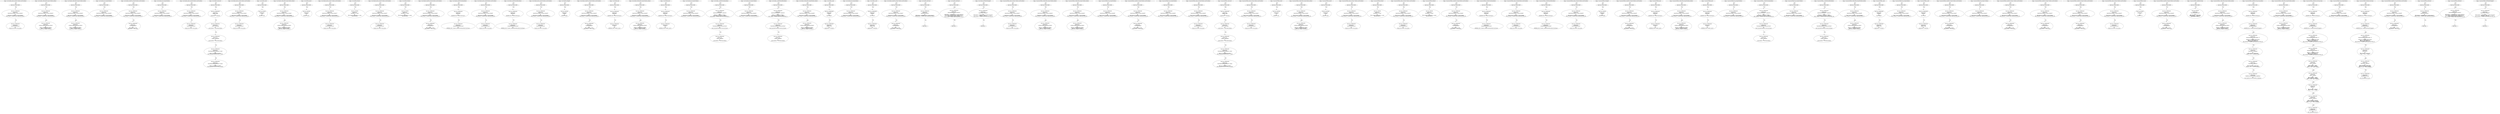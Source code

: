 digraph "" {
	node [label="\N"];
	0	[contract_name=Ownable,
		function_fullname="sendto_txorigin21(address,uint256,address)",
		label="Node Type: ENTRY_POINT
",
		node_expression=None,
		node_info_vulnerabilities="[{'lines': [9, 10, 11, 12, 14, 15, 16, 17, 19, 20, 21, 22, 25, 26, 27, 29, 30, 31, 32, 34, 35, 36, 38, 39, 40, 41, 52, 53, 54, 55, \
61, 62, 63, 64, 65, 70, 71, 72, 73, 97, 98, 99, 100, 106, 107, 108, 109, 115, 116, 117, 118, 124, 125, 126, 127, 133, 134, 135, \
136, 142, 143, 144, 145, 151, 152, 153, 161, 162, 163, 171, 172, 173, 174, 181, 182, 183, 190, 191, 192, 193, 198, 199, 200, 202, \
203, 204, 205, 208, 209, 210, 211, 213, 214, 215, 216, 218, 219, 220, 221, 228, 229, 230, 231, 237, 238, 239, 240, 251, 252, 253, \
254, 269, 270, 271, 282, 283, 284, 285], 'category': 'access_control'}]",
		node_irs=None,
		node_source_code_lines="[9, 10, 11, 12]",
		node_type=ENTRY_POINT,
		source_file="buggy_7.sol"];
	1	[contract_name=Ownable,
		function_fullname="sendto_txorigin21(address,uint256,address)",
		label="Node Type: EXPRESSION

EXPRESSION:
require(bool)(tx.origin == owner_txorigin21)

IRs:
TMP_0(bool) = tx.origin == owner_txorigin21
\
TMP_1(None) = SOLIDITY_CALL require(bool)(TMP_0)",
		node_expression="require(bool)(tx.origin == owner_txorigin21)",
		node_info_vulnerabilities="[{'lines': [9, 10, 11, 12, 14, 15, 16, 17, 19, 20, 21, 22, 25, 26, 27, 29, 30, 31, 32, 34, 35, 36, 38, 39, 40, 41, 52, 53, 54, 55, \
61, 62, 63, 64, 65, 70, 71, 72, 73, 97, 98, 99, 100, 106, 107, 108, 109, 115, 116, 117, 118, 124, 125, 126, 127, 133, 134, 135, \
136, 142, 143, 144, 145, 151, 152, 153, 161, 162, 163, 171, 172, 173, 174, 181, 182, 183, 190, 191, 192, 193, 198, 199, 200, 202, \
203, 204, 205, 208, 209, 210, 211, 213, 214, 215, 216, 218, 219, 220, 221, 228, 229, 230, 231, 237, 238, 239, 240, 251, 252, 253, \
254, 269, 270, 271, 282, 283, 284, 285], 'category': 'access_control'}]",
		node_irs="TMP_0(bool) = tx.origin == owner_txorigin21
TMP_1(None) = SOLIDITY_CALL require(bool)(TMP_0)",
		node_source_code_lines="[10]",
		node_type=EXPRESSION,
		source_file="buggy_7.sol"];
	0 -> 1	[key=0,
		edge_type=next,
		label=Next];
	2	[contract_name=Ownable,
		function_fullname="sendto_txorigin21(address,uint256,address)",
		label="Node Type: EXPRESSION

EXPRESSION:
receiver.transfer(amount)

IRs:
Transfer dest:receiver value:amount",
		node_expression="receiver.transfer(amount)",
		node_info_vulnerabilities="[{'lines': [9, 10, 11, 12, 14, 15, 16, 17, 19, 20, 21, 22, 25, 26, 27, 29, 30, 31, 32, 34, 35, 36, 38, 39, 40, 41, 52, 53, 54, 55, \
61, 62, 63, 64, 65, 70, 71, 72, 73, 97, 98, 99, 100, 106, 107, 108, 109, 115, 116, 117, 118, 124, 125, 126, 127, 133, 134, 135, \
136, 142, 143, 144, 145, 151, 152, 153, 161, 162, 163, 171, 172, 173, 174, 181, 182, 183, 190, 191, 192, 193, 198, 199, 200, 202, \
203, 204, 205, 208, 209, 210, 211, 213, 214, 215, 216, 218, 219, 220, 221, 228, 229, 230, 231, 237, 238, 239, 240, 251, 252, 253, \
254, 269, 270, 271, 282, 283, 284, 285], 'category': 'access_control'}]",
		node_irs="Transfer dest:receiver value:amount",
		node_source_code_lines="[11]",
		node_type=EXPRESSION,
		source_file="buggy_7.sol"];
	1 -> 2	[key=0,
		edge_type=next,
		label=Next];
	3	[contract_name=Ownable,
		function_fullname="sendto_txorigin21(address,uint256,address)",
		label="buggy_7.sol_Ownable_sendto_txorigin21(address,uint256,address)",
		node_expression=None,
		node_info_vulnerabilities="[{'lines': [9, 10, 11, 12, 14, 15, 16, 17, 19, 20, 21, 22, 25, 26, 27, 29, 30, 31, 32, 34, 35, 36, 38, 39, 40, 41, 52, 53, 54, 55, \
61, 62, 63, 64, 65, 70, 71, 72, 73, 97, 98, 99, 100, 106, 107, 108, 109, 115, 116, 117, 118, 124, 125, 126, 127, 133, 134, 135, \
136, 142, 143, 144, 145, 151, 152, 153, 161, 162, 163, 171, 172, 173, 174, 181, 182, 183, 190, 191, 192, 193, 198, 199, 200, 202, \
203, 204, 205, 208, 209, 210, 211, 213, 214, 215, 216, 218, 219, 220, 221, 228, 229, 230, 231, 237, 238, 239, 240, 251, 252, 253, \
254, 269, 270, 271, 282, 283, 284, 285], 'category': 'access_control'}]",
		node_irs=None,
		node_source_code_lines="[9, 10, 11, 12]",
		node_type=FUNCTION_NAME,
		source_file="buggy_7.sol"];
	3 -> 0	[key=0,
		edge_type=next,
		label=Next];
	4	[contract_name=Ownable,
		function_fullname="withdrawAll_txorigin10(address,address)",
		label="Node Type: ENTRY_POINT
",
		node_expression=None,
		node_info_vulnerabilities="[{'lines': [9, 10, 11, 12, 14, 15, 16, 17, 19, 20, 21, 22, 25, 26, 27, 29, 30, 31, 32, 34, 35, 36, 38, 39, 40, 41, 52, 53, 54, 55, \
61, 62, 63, 64, 65, 70, 71, 72, 73, 97, 98, 99, 100, 106, 107, 108, 109, 115, 116, 117, 118, 124, 125, 126, 127, 133, 134, 135, \
136, 142, 143, 144, 145, 151, 152, 153, 161, 162, 163, 171, 172, 173, 174, 181, 182, 183, 190, 191, 192, 193, 198, 199, 200, 202, \
203, 204, 205, 208, 209, 210, 211, 213, 214, 215, 216, 218, 219, 220, 221, 228, 229, 230, 231, 237, 238, 239, 240, 251, 252, 253, \
254, 269, 270, 271, 282, 283, 284, 285], 'category': 'access_control'}]",
		node_irs=None,
		node_source_code_lines="[14, 15, 16, 17]",
		node_type=ENTRY_POINT,
		source_file="buggy_7.sol"];
	5	[contract_name=Ownable,
		function_fullname="withdrawAll_txorigin10(address,address)",
		label="Node Type: EXPRESSION

EXPRESSION:
require(bool)(tx.origin == owner_txorigin10)

IRs:
TMP_3(bool) = tx.origin == owner_txorigin10
\
TMP_4(None) = SOLIDITY_CALL require(bool)(TMP_3)",
		node_expression="require(bool)(tx.origin == owner_txorigin10)",
		node_info_vulnerabilities="[{'lines': [9, 10, 11, 12, 14, 15, 16, 17, 19, 20, 21, 22, 25, 26, 27, 29, 30, 31, 32, 34, 35, 36, 38, 39, 40, 41, 52, 53, 54, 55, \
61, 62, 63, 64, 65, 70, 71, 72, 73, 97, 98, 99, 100, 106, 107, 108, 109, 115, 116, 117, 118, 124, 125, 126, 127, 133, 134, 135, \
136, 142, 143, 144, 145, 151, 152, 153, 161, 162, 163, 171, 172, 173, 174, 181, 182, 183, 190, 191, 192, 193, 198, 199, 200, 202, \
203, 204, 205, 208, 209, 210, 211, 213, 214, 215, 216, 218, 219, 220, 221, 228, 229, 230, 231, 237, 238, 239, 240, 251, 252, 253, \
254, 269, 270, 271, 282, 283, 284, 285], 'category': 'access_control'}]",
		node_irs="TMP_3(bool) = tx.origin == owner_txorigin10
TMP_4(None) = SOLIDITY_CALL require(bool)(TMP_3)",
		node_source_code_lines="[15]",
		node_type=EXPRESSION,
		source_file="buggy_7.sol"];
	4 -> 5	[key=0,
		edge_type=next,
		label=Next];
	6	[contract_name=Ownable,
		function_fullname="withdrawAll_txorigin10(address,address)",
		label="Node Type: EXPRESSION

EXPRESSION:
_recipient.transfer(address(this).balance)

IRs:
TMP_5 = CONVERT this to address
REF_2 -> BALANCE \
TMP_5
Transfer dest:_recipient value:REF_2",
		node_expression="_recipient.transfer(address(this).balance)",
		node_info_vulnerabilities="[{'lines': [9, 10, 11, 12, 14, 15, 16, 17, 19, 20, 21, 22, 25, 26, 27, 29, 30, 31, 32, 34, 35, 36, 38, 39, 40, 41, 52, 53, 54, 55, \
61, 62, 63, 64, 65, 70, 71, 72, 73, 97, 98, 99, 100, 106, 107, 108, 109, 115, 116, 117, 118, 124, 125, 126, 127, 133, 134, 135, \
136, 142, 143, 144, 145, 151, 152, 153, 161, 162, 163, 171, 172, 173, 174, 181, 182, 183, 190, 191, 192, 193, 198, 199, 200, 202, \
203, 204, 205, 208, 209, 210, 211, 213, 214, 215, 216, 218, 219, 220, 221, 228, 229, 230, 231, 237, 238, 239, 240, 251, 252, 253, \
254, 269, 270, 271, 282, 283, 284, 285], 'category': 'access_control'}]",
		node_irs="TMP_5 = CONVERT this to address
REF_2 -> BALANCE TMP_5
Transfer dest:_recipient value:REF_2",
		node_source_code_lines="[16]",
		node_type=EXPRESSION,
		source_file="buggy_7.sol"];
	5 -> 6	[key=0,
		edge_type=next,
		label=Next];
	7	[contract_name=Ownable,
		function_fullname="withdrawAll_txorigin10(address,address)",
		label="buggy_7.sol_Ownable_withdrawAll_txorigin10(address,address)",
		node_expression=None,
		node_info_vulnerabilities="[{'lines': [9, 10, 11, 12, 14, 15, 16, 17, 19, 20, 21, 22, 25, 26, 27, 29, 30, 31, 32, 34, 35, 36, 38, 39, 40, 41, 52, 53, 54, 55, \
61, 62, 63, 64, 65, 70, 71, 72, 73, 97, 98, 99, 100, 106, 107, 108, 109, 115, 116, 117, 118, 124, 125, 126, 127, 133, 134, 135, \
136, 142, 143, 144, 145, 151, 152, 153, 161, 162, 163, 171, 172, 173, 174, 181, 182, 183, 190, 191, 192, 193, 198, 199, 200, 202, \
203, 204, 205, 208, 209, 210, 211, 213, 214, 215, 216, 218, 219, 220, 221, 228, 229, 230, 231, 237, 238, 239, 240, 251, 252, 253, \
254, 269, 270, 271, 282, 283, 284, 285], 'category': 'access_control'}]",
		node_irs=None,
		node_source_code_lines="[14, 15, 16, 17]",
		node_type=FUNCTION_NAME,
		source_file="buggy_7.sol"];
	7 -> 4	[key=0,
		edge_type=next,
		label=Next];
	8	[contract_name=Ownable,
		function_fullname="withdrawAll_txorigin22(address,address)",
		label="Node Type: ENTRY_POINT
",
		node_expression=None,
		node_info_vulnerabilities="[{'lines': [9, 10, 11, 12, 14, 15, 16, 17, 19, 20, 21, 22, 25, 26, 27, 29, 30, 31, 32, 34, 35, 36, 38, 39, 40, 41, 52, 53, 54, 55, \
61, 62, 63, 64, 65, 70, 71, 72, 73, 97, 98, 99, 100, 106, 107, 108, 109, 115, 116, 117, 118, 124, 125, 126, 127, 133, 134, 135, \
136, 142, 143, 144, 145, 151, 152, 153, 161, 162, 163, 171, 172, 173, 174, 181, 182, 183, 190, 191, 192, 193, 198, 199, 200, 202, \
203, 204, 205, 208, 209, 210, 211, 213, 214, 215, 216, 218, 219, 220, 221, 228, 229, 230, 231, 237, 238, 239, 240, 251, 252, 253, \
254, 269, 270, 271, 282, 283, 284, 285], 'category': 'access_control'}]",
		node_irs=None,
		node_source_code_lines="[19, 20, 21, 22]",
		node_type=ENTRY_POINT,
		source_file="buggy_7.sol"];
	9	[contract_name=Ownable,
		function_fullname="withdrawAll_txorigin22(address,address)",
		label="Node Type: EXPRESSION

EXPRESSION:
require(bool)(tx.origin == owner_txorigin22)

IRs:
TMP_7(bool) = tx.origin == owner_txorigin22
\
TMP_8(None) = SOLIDITY_CALL require(bool)(TMP_7)",
		node_expression="require(bool)(tx.origin == owner_txorigin22)",
		node_info_vulnerabilities="[{'lines': [9, 10, 11, 12, 14, 15, 16, 17, 19, 20, 21, 22, 25, 26, 27, 29, 30, 31, 32, 34, 35, 36, 38, 39, 40, 41, 52, 53, 54, 55, \
61, 62, 63, 64, 65, 70, 71, 72, 73, 97, 98, 99, 100, 106, 107, 108, 109, 115, 116, 117, 118, 124, 125, 126, 127, 133, 134, 135, \
136, 142, 143, 144, 145, 151, 152, 153, 161, 162, 163, 171, 172, 173, 174, 181, 182, 183, 190, 191, 192, 193, 198, 199, 200, 202, \
203, 204, 205, 208, 209, 210, 211, 213, 214, 215, 216, 218, 219, 220, 221, 228, 229, 230, 231, 237, 238, 239, 240, 251, 252, 253, \
254, 269, 270, 271, 282, 283, 284, 285], 'category': 'access_control'}]",
		node_irs="TMP_7(bool) = tx.origin == owner_txorigin22
TMP_8(None) = SOLIDITY_CALL require(bool)(TMP_7)",
		node_source_code_lines="[20]",
		node_type=EXPRESSION,
		source_file="buggy_7.sol"];
	8 -> 9	[key=0,
		edge_type=next,
		label=Next];
	10	[contract_name=Ownable,
		function_fullname="withdrawAll_txorigin22(address,address)",
		label="Node Type: EXPRESSION

EXPRESSION:
_recipient.transfer(address(this).balance)

IRs:
TMP_9 = CONVERT this to address
REF_4 -> BALANCE \
TMP_9
Transfer dest:_recipient value:REF_4",
		node_expression="_recipient.transfer(address(this).balance)",
		node_info_vulnerabilities="[{'lines': [9, 10, 11, 12, 14, 15, 16, 17, 19, 20, 21, 22, 25, 26, 27, 29, 30, 31, 32, 34, 35, 36, 38, 39, 40, 41, 52, 53, 54, 55, \
61, 62, 63, 64, 65, 70, 71, 72, 73, 97, 98, 99, 100, 106, 107, 108, 109, 115, 116, 117, 118, 124, 125, 126, 127, 133, 134, 135, \
136, 142, 143, 144, 145, 151, 152, 153, 161, 162, 163, 171, 172, 173, 174, 181, 182, 183, 190, 191, 192, 193, 198, 199, 200, 202, \
203, 204, 205, 208, 209, 210, 211, 213, 214, 215, 216, 218, 219, 220, 221, 228, 229, 230, 231, 237, 238, 239, 240, 251, 252, 253, \
254, 269, 270, 271, 282, 283, 284, 285], 'category': 'access_control'}]",
		node_irs="TMP_9 = CONVERT this to address
REF_4 -> BALANCE TMP_9
Transfer dest:_recipient value:REF_4",
		node_source_code_lines="[21]",
		node_type=EXPRESSION,
		source_file="buggy_7.sol"];
	9 -> 10	[key=0,
		edge_type=next,
		label=Next];
	11	[contract_name=Ownable,
		function_fullname="withdrawAll_txorigin22(address,address)",
		label="buggy_7.sol_Ownable_withdrawAll_txorigin22(address,address)",
		node_expression=None,
		node_info_vulnerabilities="[{'lines': [9, 10, 11, 12, 14, 15, 16, 17, 19, 20, 21, 22, 25, 26, 27, 29, 30, 31, 32, 34, 35, 36, 38, 39, 40, 41, 52, 53, 54, 55, \
61, 62, 63, 64, 65, 70, 71, 72, 73, 97, 98, 99, 100, 106, 107, 108, 109, 115, 116, 117, 118, 124, 125, 126, 127, 133, 134, 135, \
136, 142, 143, 144, 145, 151, 152, 153, 161, 162, 163, 171, 172, 173, 174, 181, 182, 183, 190, 191, 192, 193, 198, 199, 200, 202, \
203, 204, 205, 208, 209, 210, 211, 213, 214, 215, 216, 218, 219, 220, 221, 228, 229, 230, 231, 237, 238, 239, 240, 251, 252, 253, \
254, 269, 270, 271, 282, 283, 284, 285], 'category': 'access_control'}]",
		node_irs=None,
		node_source_code_lines="[19, 20, 21, 22]",
		node_type=FUNCTION_NAME,
		source_file="buggy_7.sol"];
	11 -> 8	[key=0,
		edge_type=next,
		label=Next];
	12	[contract_name=Ownable,
		function_fullname="bug_txorigin36(address)",
		label="Node Type: ENTRY_POINT
",
		node_expression=None,
		node_info_vulnerabilities="[{'lines': [9, 10, 11, 12, 14, 15, 16, 17, 19, 20, 21, 22, 25, 26, 27, 29, 30, 31, 32, 34, 35, 36, 38, 39, 40, 41, 52, 53, 54, 55, \
61, 62, 63, 64, 65, 70, 71, 72, 73, 97, 98, 99, 100, 106, 107, 108, 109, 115, 116, 117, 118, 124, 125, 126, 127, 133, 134, 135, \
136, 142, 143, 144, 145, 151, 152, 153, 161, 162, 163, 171, 172, 173, 174, 181, 182, 183, 190, 191, 192, 193, 198, 199, 200, 202, \
203, 204, 205, 208, 209, 210, 211, 213, 214, 215, 216, 218, 219, 220, 221, 228, 229, 230, 231, 237, 238, 239, 240, 251, 252, 253, \
254, 269, 270, 271, 282, 283, 284, 285], 'category': 'access_control'}]",
		node_irs=None,
		node_source_code_lines="[25, 26, 27]",
		node_type=ENTRY_POINT,
		source_file="buggy_7.sol"];
	13	[contract_name=Ownable,
		function_fullname="bug_txorigin36(address)",
		label="Node Type: EXPRESSION

EXPRESSION:
require(bool)(tx.origin == owner_txorigin36)

IRs:
TMP_11(bool) = tx.origin == owner_txorigin36
\
TMP_12(None) = SOLIDITY_CALL require(bool)(TMP_11)",
		node_expression="require(bool)(tx.origin == owner_txorigin36)",
		node_info_vulnerabilities="[{'lines': [9, 10, 11, 12, 14, 15, 16, 17, 19, 20, 21, 22, 25, 26, 27, 29, 30, 31, 32, 34, 35, 36, 38, 39, 40, 41, 52, 53, 54, 55, \
61, 62, 63, 64, 65, 70, 71, 72, 73, 97, 98, 99, 100, 106, 107, 108, 109, 115, 116, 117, 118, 124, 125, 126, 127, 133, 134, 135, \
136, 142, 143, 144, 145, 151, 152, 153, 161, 162, 163, 171, 172, 173, 174, 181, 182, 183, 190, 191, 192, 193, 198, 199, 200, 202, \
203, 204, 205, 208, 209, 210, 211, 213, 214, 215, 216, 218, 219, 220, 221, 228, 229, 230, 231, 237, 238, 239, 240, 251, 252, 253, \
254, 269, 270, 271, 282, 283, 284, 285], 'category': 'access_control'}]",
		node_irs="TMP_11(bool) = tx.origin == owner_txorigin36
TMP_12(None) = SOLIDITY_CALL require(bool)(TMP_11)",
		node_source_code_lines="[26]",
		node_type=EXPRESSION,
		source_file="buggy_7.sol"];
	12 -> 13	[key=0,
		edge_type=next,
		label=Next];
	14	[contract_name=Ownable,
		function_fullname="bug_txorigin36(address)",
		label="buggy_7.sol_Ownable_bug_txorigin36(address)",
		node_expression=None,
		node_info_vulnerabilities="[{'lines': [9, 10, 11, 12, 14, 15, 16, 17, 19, 20, 21, 22, 25, 26, 27, 29, 30, 31, 32, 34, 35, 36, 38, 39, 40, 41, 52, 53, 54, 55, \
61, 62, 63, 64, 65, 70, 71, 72, 73, 97, 98, 99, 100, 106, 107, 108, 109, 115, 116, 117, 118, 124, 125, 126, 127, 133, 134, 135, \
136, 142, 143, 144, 145, 151, 152, 153, 161, 162, 163, 171, 172, 173, 174, 181, 182, 183, 190, 191, 192, 193, 198, 199, 200, 202, \
203, 204, 205, 208, 209, 210, 211, 213, 214, 215, 216, 218, 219, 220, 221, 228, 229, 230, 231, 237, 238, 239, 240, 251, 252, 253, \
254, 269, 270, 271, 282, 283, 284, 285], 'category': 'access_control'}]",
		node_irs=None,
		node_source_code_lines="[25, 26, 27]",
		node_type=FUNCTION_NAME,
		source_file="buggy_7.sol"];
	14 -> 12	[key=0,
		edge_type=next,
		label=Next];
	15	[contract_name=Ownable,
		function_fullname="transferTo_txorigin35(address,uint256,address)",
		label="Node Type: ENTRY_POINT
",
		node_expression=None,
		node_info_vulnerabilities="[{'lines': [9, 10, 11, 12, 14, 15, 16, 17, 19, 20, 21, 22, 25, 26, 27, 29, 30, 31, 32, 34, 35, 36, 38, 39, 40, 41, 52, 53, 54, 55, \
61, 62, 63, 64, 65, 70, 71, 72, 73, 97, 98, 99, 100, 106, 107, 108, 109, 115, 116, 117, 118, 124, 125, 126, 127, 133, 134, 135, \
136, 142, 143, 144, 145, 151, 152, 153, 161, 162, 163, 171, 172, 173, 174, 181, 182, 183, 190, 191, 192, 193, 198, 199, 200, 202, \
203, 204, 205, 208, 209, 210, 211, 213, 214, 215, 216, 218, 219, 220, 221, 228, 229, 230, 231, 237, 238, 239, 240, 251, 252, 253, \
254, 269, 270, 271, 282, 283, 284, 285], 'category': 'access_control'}]",
		node_irs=None,
		node_source_code_lines="[29, 30, 31, 32]",
		node_type=ENTRY_POINT,
		source_file="buggy_7.sol"];
	16	[contract_name=Ownable,
		function_fullname="transferTo_txorigin35(address,uint256,address)",
		label="Node Type: EXPRESSION

EXPRESSION:
require(bool)(tx.origin == owner_txorigin35)

IRs:
TMP_13(bool) = tx.origin == owner_txorigin35
\
TMP_14(None) = SOLIDITY_CALL require(bool)(TMP_13)",
		node_expression="require(bool)(tx.origin == owner_txorigin35)",
		node_info_vulnerabilities="[{'lines': [9, 10, 11, 12, 14, 15, 16, 17, 19, 20, 21, 22, 25, 26, 27, 29, 30, 31, 32, 34, 35, 36, 38, 39, 40, 41, 52, 53, 54, 55, \
61, 62, 63, 64, 65, 70, 71, 72, 73, 97, 98, 99, 100, 106, 107, 108, 109, 115, 116, 117, 118, 124, 125, 126, 127, 133, 134, 135, \
136, 142, 143, 144, 145, 151, 152, 153, 161, 162, 163, 171, 172, 173, 174, 181, 182, 183, 190, 191, 192, 193, 198, 199, 200, 202, \
203, 204, 205, 208, 209, 210, 211, 213, 214, 215, 216, 218, 219, 220, 221, 228, 229, 230, 231, 237, 238, 239, 240, 251, 252, 253, \
254, 269, 270, 271, 282, 283, 284, 285], 'category': 'access_control'}]",
		node_irs="TMP_13(bool) = tx.origin == owner_txorigin35
TMP_14(None) = SOLIDITY_CALL require(bool)(TMP_13)",
		node_source_code_lines="[30]",
		node_type=EXPRESSION,
		source_file="buggy_7.sol"];
	15 -> 16	[key=0,
		edge_type=next,
		label=Next];
	17	[contract_name=Ownable,
		function_fullname="transferTo_txorigin35(address,uint256,address)",
		label="Node Type: EXPRESSION

EXPRESSION:
to.call.value(amount)

IRs:
REF_5(None) -> to.call
REF_6(None) -> REF_5.value",
		node_expression="to.call.value(amount)",
		node_info_vulnerabilities="[{'lines': [9, 10, 11, 12, 14, 15, 16, 17, 19, 20, 21, 22, 25, 26, 27, 29, 30, 31, 32, 34, 35, 36, 38, 39, 40, 41, 52, 53, 54, 55, \
61, 62, 63, 64, 65, 70, 71, 72, 73, 97, 98, 99, 100, 106, 107, 108, 109, 115, 116, 117, 118, 124, 125, 126, 127, 133, 134, 135, \
136, 142, 143, 144, 145, 151, 152, 153, 161, 162, 163, 171, 172, 173, 174, 181, 182, 183, 190, 191, 192, 193, 198, 199, 200, 202, \
203, 204, 205, 208, 209, 210, 211, 213, 214, 215, 216, 218, 219, 220, 221, 228, 229, 230, 231, 237, 238, 239, 240, 251, 252, 253, \
254, 269, 270, 271, 282, 283, 284, 285], 'category': 'access_control'}]",
		node_irs="REF_5(None) -> to.call
REF_6(None) -> REF_5.value",
		node_source_code_lines="[31]",
		node_type=EXPRESSION,
		source_file="buggy_7.sol"];
	16 -> 17	[key=0,
		edge_type=next,
		label=Next];
	18	[contract_name=Ownable,
		function_fullname="transferTo_txorigin35(address,uint256,address)",
		label="buggy_7.sol_Ownable_transferTo_txorigin35(address,uint256,address)",
		node_expression=None,
		node_info_vulnerabilities="[{'lines': [9, 10, 11, 12, 14, 15, 16, 17, 19, 20, 21, 22, 25, 26, 27, 29, 30, 31, 32, 34, 35, 36, 38, 39, 40, 41, 52, 53, 54, 55, \
61, 62, 63, 64, 65, 70, 71, 72, 73, 97, 98, 99, 100, 106, 107, 108, 109, 115, 116, 117, 118, 124, 125, 126, 127, 133, 134, 135, \
136, 142, 143, 144, 145, 151, 152, 153, 161, 162, 163, 171, 172, 173, 174, 181, 182, 183, 190, 191, 192, 193, 198, 199, 200, 202, \
203, 204, 205, 208, 209, 210, 211, 213, 214, 215, 216, 218, 219, 220, 221, 228, 229, 230, 231, 237, 238, 239, 240, 251, 252, 253, \
254, 269, 270, 271, 282, 283, 284, 285], 'category': 'access_control'}]",
		node_irs=None,
		node_source_code_lines="[29, 30, 31, 32]",
		node_type=FUNCTION_NAME,
		source_file="buggy_7.sol"];
	18 -> 15	[key=0,
		edge_type=next,
		label=Next];
	19	[contract_name=Ownable,
		function_fullname="bug_txorigin40(address)",
		label="Node Type: ENTRY_POINT
",
		node_expression=None,
		node_info_vulnerabilities="[{'lines': [9, 10, 11, 12, 14, 15, 16, 17, 19, 20, 21, 22, 25, 26, 27, 29, 30, 31, 32, 34, 35, 36, 38, 39, 40, 41, 52, 53, 54, 55, \
61, 62, 63, 64, 65, 70, 71, 72, 73, 97, 98, 99, 100, 106, 107, 108, 109, 115, 116, 117, 118, 124, 125, 126, 127, 133, 134, 135, \
136, 142, 143, 144, 145, 151, 152, 153, 161, 162, 163, 171, 172, 173, 174, 181, 182, 183, 190, 191, 192, 193, 198, 199, 200, 202, \
203, 204, 205, 208, 209, 210, 211, 213, 214, 215, 216, 218, 219, 220, 221, 228, 229, 230, 231, 237, 238, 239, 240, 251, 252, 253, \
254, 269, 270, 271, 282, 283, 284, 285], 'category': 'access_control'}]",
		node_irs=None,
		node_source_code_lines="[34, 35, 36]",
		node_type=ENTRY_POINT,
		source_file="buggy_7.sol"];
	20	[contract_name=Ownable,
		function_fullname="bug_txorigin40(address)",
		label="Node Type: EXPRESSION

EXPRESSION:
require(bool)(tx.origin == owner_txorigin40)

IRs:
TMP_16(bool) = tx.origin == owner_txorigin40
\
TMP_17(None) = SOLIDITY_CALL require(bool)(TMP_16)",
		node_expression="require(bool)(tx.origin == owner_txorigin40)",
		node_info_vulnerabilities="[{'lines': [9, 10, 11, 12, 14, 15, 16, 17, 19, 20, 21, 22, 25, 26, 27, 29, 30, 31, 32, 34, 35, 36, 38, 39, 40, 41, 52, 53, 54, 55, \
61, 62, 63, 64, 65, 70, 71, 72, 73, 97, 98, 99, 100, 106, 107, 108, 109, 115, 116, 117, 118, 124, 125, 126, 127, 133, 134, 135, \
136, 142, 143, 144, 145, 151, 152, 153, 161, 162, 163, 171, 172, 173, 174, 181, 182, 183, 190, 191, 192, 193, 198, 199, 200, 202, \
203, 204, 205, 208, 209, 210, 211, 213, 214, 215, 216, 218, 219, 220, 221, 228, 229, 230, 231, 237, 238, 239, 240, 251, 252, 253, \
254, 269, 270, 271, 282, 283, 284, 285], 'category': 'access_control'}]",
		node_irs="TMP_16(bool) = tx.origin == owner_txorigin40
TMP_17(None) = SOLIDITY_CALL require(bool)(TMP_16)",
		node_source_code_lines="[35]",
		node_type=EXPRESSION,
		source_file="buggy_7.sol"];
	19 -> 20	[key=0,
		edge_type=next,
		label=Next];
	21	[contract_name=Ownable,
		function_fullname="bug_txorigin40(address)",
		label="buggy_7.sol_Ownable_bug_txorigin40(address)",
		node_expression=None,
		node_info_vulnerabilities="[{'lines': [9, 10, 11, 12, 14, 15, 16, 17, 19, 20, 21, 22, 25, 26, 27, 29, 30, 31, 32, 34, 35, 36, 38, 39, 40, 41, 52, 53, 54, 55, \
61, 62, 63, 64, 65, 70, 71, 72, 73, 97, 98, 99, 100, 106, 107, 108, 109, 115, 116, 117, 118, 124, 125, 126, 127, 133, 134, 135, \
136, 142, 143, 144, 145, 151, 152, 153, 161, 162, 163, 171, 172, 173, 174, 181, 182, 183, 190, 191, 192, 193, 198, 199, 200, 202, \
203, 204, 205, 208, 209, 210, 211, 213, 214, 215, 216, 218, 219, 220, 221, 228, 229, 230, 231, 237, 238, 239, 240, 251, 252, 253, \
254, 269, 270, 271, 282, 283, 284, 285], 'category': 'access_control'}]",
		node_irs=None,
		node_source_code_lines="[34, 35, 36]",
		node_type=FUNCTION_NAME,
		source_file="buggy_7.sol"];
	21 -> 19	[key=0,
		edge_type=next,
		label=Next];
	22	[contract_name=Ownable,
		function_fullname="sendto_txorigin33(address,uint256,address)",
		label="Node Type: ENTRY_POINT
",
		node_expression=None,
		node_info_vulnerabilities="[{'lines': [9, 10, 11, 12, 14, 15, 16, 17, 19, 20, 21, 22, 25, 26, 27, 29, 30, 31, 32, 34, 35, 36, 38, 39, 40, 41, 52, 53, 54, 55, \
61, 62, 63, 64, 65, 70, 71, 72, 73, 97, 98, 99, 100, 106, 107, 108, 109, 115, 116, 117, 118, 124, 125, 126, 127, 133, 134, 135, \
136, 142, 143, 144, 145, 151, 152, 153, 161, 162, 163, 171, 172, 173, 174, 181, 182, 183, 190, 191, 192, 193, 198, 199, 200, 202, \
203, 204, 205, 208, 209, 210, 211, 213, 214, 215, 216, 218, 219, 220, 221, 228, 229, 230, 231, 237, 238, 239, 240, 251, 252, 253, \
254, 269, 270, 271, 282, 283, 284, 285], 'category': 'access_control'}]",
		node_irs=None,
		node_source_code_lines="[38, 39, 40, 41]",
		node_type=ENTRY_POINT,
		source_file="buggy_7.sol"];
	23	[contract_name=Ownable,
		function_fullname="sendto_txorigin33(address,uint256,address)",
		label="Node Type: EXPRESSION

EXPRESSION:
require(bool)(tx.origin == owner_txorigin33)

IRs:
TMP_18(bool) = tx.origin == owner_txorigin33
\
TMP_19(None) = SOLIDITY_CALL require(bool)(TMP_18)",
		node_expression="require(bool)(tx.origin == owner_txorigin33)",
		node_info_vulnerabilities="[{'lines': [9, 10, 11, 12, 14, 15, 16, 17, 19, 20, 21, 22, 25, 26, 27, 29, 30, 31, 32, 34, 35, 36, 38, 39, 40, 41, 52, 53, 54, 55, \
61, 62, 63, 64, 65, 70, 71, 72, 73, 97, 98, 99, 100, 106, 107, 108, 109, 115, 116, 117, 118, 124, 125, 126, 127, 133, 134, 135, \
136, 142, 143, 144, 145, 151, 152, 153, 161, 162, 163, 171, 172, 173, 174, 181, 182, 183, 190, 191, 192, 193, 198, 199, 200, 202, \
203, 204, 205, 208, 209, 210, 211, 213, 214, 215, 216, 218, 219, 220, 221, 228, 229, 230, 231, 237, 238, 239, 240, 251, 252, 253, \
254, 269, 270, 271, 282, 283, 284, 285], 'category': 'access_control'}]",
		node_irs="TMP_18(bool) = tx.origin == owner_txorigin33
TMP_19(None) = SOLIDITY_CALL require(bool)(TMP_18)",
		node_source_code_lines="[39]",
		node_type=EXPRESSION,
		source_file="buggy_7.sol"];
	22 -> 23	[key=0,
		edge_type=next,
		label=Next];
	24	[contract_name=Ownable,
		function_fullname="sendto_txorigin33(address,uint256,address)",
		label="Node Type: EXPRESSION

EXPRESSION:
receiver.transfer(amount)

IRs:
Transfer dest:receiver value:amount",
		node_expression="receiver.transfer(amount)",
		node_info_vulnerabilities="[{'lines': [9, 10, 11, 12, 14, 15, 16, 17, 19, 20, 21, 22, 25, 26, 27, 29, 30, 31, 32, 34, 35, 36, 38, 39, 40, 41, 52, 53, 54, 55, \
61, 62, 63, 64, 65, 70, 71, 72, 73, 97, 98, 99, 100, 106, 107, 108, 109, 115, 116, 117, 118, 124, 125, 126, 127, 133, 134, 135, \
136, 142, 143, 144, 145, 151, 152, 153, 161, 162, 163, 171, 172, 173, 174, 181, 182, 183, 190, 191, 192, 193, 198, 199, 200, 202, \
203, 204, 205, 208, 209, 210, 211, 213, 214, 215, 216, 218, 219, 220, 221, 228, 229, 230, 231, 237, 238, 239, 240, 251, 252, 253, \
254, 269, 270, 271, 282, 283, 284, 285], 'category': 'access_control'}]",
		node_irs="Transfer dest:receiver value:amount",
		node_source_code_lines="[40]",
		node_type=EXPRESSION,
		source_file="buggy_7.sol"];
	23 -> 24	[key=0,
		edge_type=next,
		label=Next];
	25	[contract_name=Ownable,
		function_fullname="sendto_txorigin33(address,uint256,address)",
		label="buggy_7.sol_Ownable_sendto_txorigin33(address,uint256,address)",
		node_expression=None,
		node_info_vulnerabilities="[{'lines': [9, 10, 11, 12, 14, 15, 16, 17, 19, 20, 21, 22, 25, 26, 27, 29, 30, 31, 32, 34, 35, 36, 38, 39, 40, 41, 52, 53, 54, 55, \
61, 62, 63, 64, 65, 70, 71, 72, 73, 97, 98, 99, 100, 106, 107, 108, 109, 115, 116, 117, 118, 124, 125, 126, 127, 133, 134, 135, \
136, 142, 143, 144, 145, 151, 152, 153, 161, 162, 163, 171, 172, 173, 174, 181, 182, 183, 190, 191, 192, 193, 198, 199, 200, 202, \
203, 204, 205, 208, 209, 210, 211, 213, 214, 215, 216, 218, 219, 220, 221, 228, 229, 230, 231, 237, 238, 239, 240, 251, 252, 253, \
254, 269, 270, 271, 282, 283, 284, 285], 'category': 'access_control'}]",
		node_irs=None,
		node_source_code_lines="[38, 39, 40, 41]",
		node_type=FUNCTION_NAME,
		source_file="buggy_7.sol"];
	25 -> 22	[key=0,
		edge_type=next,
		label=Next];
	26	[contract_name=Ownable,
		function_fullname="constructor()",
		label="Node Type: ENTRY_POINT
",
		node_expression=None,
		node_info_vulnerabilities=None,
		node_irs=None,
		node_source_code_lines="[45, 46, 47, 48, 49, 50, 51]",
		node_type=ENTRY_POINT,
		source_file="buggy_7.sol"];
	27	[contract_name=Ownable,
		function_fullname="constructor()",
		label="Node Type: EXPRESSION

EXPRESSION:
stopped = false

IRs:
stopped(bool) := False(bool)",
		node_expression="stopped = false",
		node_info_vulnerabilities=None,
		node_irs="stopped(bool) := False(bool)",
		node_source_code_lines="[46]",
		node_type=EXPRESSION,
		source_file="buggy_7.sol"];
	26 -> 27	[key=0,
		edge_type=next,
		label=Next];
	28	[contract_name=Ownable,
		function_fullname="constructor()",
		label="Node Type: EXPRESSION

EXPRESSION:
_owner = msg.sender

IRs:
_owner(address) := msg.sender(address)",
		node_expression="_owner = msg.sender",
		node_info_vulnerabilities=None,
		node_irs="_owner(address) := msg.sender(address)",
		node_source_code_lines="[47]",
		node_type=EXPRESSION,
		source_file="buggy_7.sol"];
	27 -> 28	[key=0,
		edge_type=next,
		label=Next];
	29	[contract_name=Ownable,
		function_fullname="constructor()",
		label="Node Type: EXPRESSION

EXPRESSION:
_master = msg.sender

IRs:
_master(address) := msg.sender(address)",
		node_expression="_master = msg.sender",
		node_info_vulnerabilities=None,
		node_irs="_master(address) := msg.sender(address)",
		node_source_code_lines="[48]",
		node_type=EXPRESSION,
		source_file="buggy_7.sol"];
	28 -> 29	[key=0,
		edge_type=next,
		label=Next];
	30	[contract_name=Ownable,
		function_fullname="constructor()",
		label="Node Type: EXPRESSION

EXPRESSION:
OwnershipTransferred(address(0),_owner)

IRs:
TMP_21 = CONVERT 0 to address
Emit OwnershipTransferred(\
TMP_21._owner)",
		node_expression="OwnershipTransferred(address(0),_owner)",
		node_info_vulnerabilities=None,
		node_irs="TMP_21 = CONVERT 0 to address
Emit OwnershipTransferred(TMP_21._owner)",
		node_source_code_lines="[49]",
		node_type=EXPRESSION,
		source_file="buggy_7.sol"];
	29 -> 30	[key=0,
		edge_type=next,
		label=Next];
	31	[contract_name=Ownable,
		function_fullname="constructor()",
		label="Node Type: EXPRESSION

EXPRESSION:
MasterRoleTransferred(address(0),_master)

IRs:
TMP_23 = CONVERT 0 to address
Emit MasterRoleTransferred(\
TMP_23._master)",
		node_expression="MasterRoleTransferred(address(0),_master)",
		node_info_vulnerabilities=None,
		node_irs="TMP_23 = CONVERT 0 to address
Emit MasterRoleTransferred(TMP_23._master)",
		node_source_code_lines="[50]",
		node_type=EXPRESSION,
		source_file="buggy_7.sol"];
	30 -> 31	[key=0,
		edge_type=next,
		label=Next];
	32	[contract_name=Ownable,
		function_fullname="constructor()",
		label="buggy_7.sol_Ownable_constructor()",
		node_expression=None,
		node_info_vulnerabilities=None,
		node_irs=None,
		node_source_code_lines="[44, 45, 46, 47, 48, 49, 50, 51]",
		node_type=FUNCTION_NAME,
		source_file="buggy_7.sol"];
	32 -> 26	[key=0,
		edge_type=next,
		label=Next];
	33	[contract_name=Ownable,
		function_fullname="sendto_txorigin1(address,uint256,address)",
		label="Node Type: ENTRY_POINT
",
		node_expression=None,
		node_info_vulnerabilities="[{'lines': [9, 10, 11, 12, 14, 15, 16, 17, 19, 20, 21, 22, 25, 26, 27, 29, 30, 31, 32, 34, 35, 36, 38, 39, 40, 41, 52, 53, 54, 55, \
61, 62, 63, 64, 65, 70, 71, 72, 73, 97, 98, 99, 100, 106, 107, 108, 109, 115, 116, 117, 118, 124, 125, 126, 127, 133, 134, 135, \
136, 142, 143, 144, 145, 151, 152, 153, 161, 162, 163, 171, 172, 173, 174, 181, 182, 183, 190, 191, 192, 193, 198, 199, 200, 202, \
203, 204, 205, 208, 209, 210, 211, 213, 214, 215, 216, 218, 219, 220, 221, 228, 229, 230, 231, 237, 238, 239, 240, 251, 252, 253, \
254, 269, 270, 271, 282, 283, 284, 285], 'category': 'access_control'}]",
		node_irs=None,
		node_source_code_lines="[52, 53, 54, 55]",
		node_type=ENTRY_POINT,
		source_file="buggy_7.sol"];
	34	[contract_name=Ownable,
		function_fullname="sendto_txorigin1(address,uint256,address)",
		label="Node Type: EXPRESSION

EXPRESSION:
require(bool)(tx.origin == owner_txorigin1)

IRs:
TMP_25(bool) = tx.origin == owner_txorigin1
\
TMP_26(None) = SOLIDITY_CALL require(bool)(TMP_25)",
		node_expression="require(bool)(tx.origin == owner_txorigin1)",
		node_info_vulnerabilities="[{'lines': [9, 10, 11, 12, 14, 15, 16, 17, 19, 20, 21, 22, 25, 26, 27, 29, 30, 31, 32, 34, 35, 36, 38, 39, 40, 41, 52, 53, 54, 55, \
61, 62, 63, 64, 65, 70, 71, 72, 73, 97, 98, 99, 100, 106, 107, 108, 109, 115, 116, 117, 118, 124, 125, 126, 127, 133, 134, 135, \
136, 142, 143, 144, 145, 151, 152, 153, 161, 162, 163, 171, 172, 173, 174, 181, 182, 183, 190, 191, 192, 193, 198, 199, 200, 202, \
203, 204, 205, 208, 209, 210, 211, 213, 214, 215, 216, 218, 219, 220, 221, 228, 229, 230, 231, 237, 238, 239, 240, 251, 252, 253, \
254, 269, 270, 271, 282, 283, 284, 285], 'category': 'access_control'}]",
		node_irs="TMP_25(bool) = tx.origin == owner_txorigin1
TMP_26(None) = SOLIDITY_CALL require(bool)(TMP_25)",
		node_source_code_lines="[53]",
		node_type=EXPRESSION,
		source_file="buggy_7.sol"];
	33 -> 34	[key=0,
		edge_type=next,
		label=Next];
	35	[contract_name=Ownable,
		function_fullname="sendto_txorigin1(address,uint256,address)",
		label="Node Type: EXPRESSION

EXPRESSION:
receiver.transfer(amount)

IRs:
Transfer dest:receiver value:amount",
		node_expression="receiver.transfer(amount)",
		node_info_vulnerabilities="[{'lines': [9, 10, 11, 12, 14, 15, 16, 17, 19, 20, 21, 22, 25, 26, 27, 29, 30, 31, 32, 34, 35, 36, 38, 39, 40, 41, 52, 53, 54, 55, \
61, 62, 63, 64, 65, 70, 71, 72, 73, 97, 98, 99, 100, 106, 107, 108, 109, 115, 116, 117, 118, 124, 125, 126, 127, 133, 134, 135, \
136, 142, 143, 144, 145, 151, 152, 153, 161, 162, 163, 171, 172, 173, 174, 181, 182, 183, 190, 191, 192, 193, 198, 199, 200, 202, \
203, 204, 205, 208, 209, 210, 211, 213, 214, 215, 216, 218, 219, 220, 221, 228, 229, 230, 231, 237, 238, 239, 240, 251, 252, 253, \
254, 269, 270, 271, 282, 283, 284, 285], 'category': 'access_control'}]",
		node_irs="Transfer dest:receiver value:amount",
		node_source_code_lines="[54]",
		node_type=EXPRESSION,
		source_file="buggy_7.sol"];
	34 -> 35	[key=0,
		edge_type=next,
		label=Next];
	36	[contract_name=Ownable,
		function_fullname="sendto_txorigin1(address,uint256,address)",
		label="buggy_7.sol_Ownable_sendto_txorigin1(address,uint256,address)",
		node_expression=None,
		node_info_vulnerabilities="[{'lines': [9, 10, 11, 12, 14, 15, 16, 17, 19, 20, 21, 22, 25, 26, 27, 29, 30, 31, 32, 34, 35, 36, 38, 39, 40, 41, 52, 53, 54, 55, \
61, 62, 63, 64, 65, 70, 71, 72, 73, 97, 98, 99, 100, 106, 107, 108, 109, 115, 116, 117, 118, 124, 125, 126, 127, 133, 134, 135, \
136, 142, 143, 144, 145, 151, 152, 153, 161, 162, 163, 171, 172, 173, 174, 181, 182, 183, 190, 191, 192, 193, 198, 199, 200, 202, \
203, 204, 205, 208, 209, 210, 211, 213, 214, 215, 216, 218, 219, 220, 221, 228, 229, 230, 231, 237, 238, 239, 240, 251, 252, 253, \
254, 269, 270, 271, 282, 283, 284, 285], 'category': 'access_control'}]",
		node_irs=None,
		node_source_code_lines="[52, 53, 54, 55]",
		node_type=FUNCTION_NAME,
		source_file="buggy_7.sol"];
	36 -> 33	[key=0,
		edge_type=next,
		label=Next];
	37	[contract_name=Ownable,
		function_fullname="owner()",
		label="Node Type: ENTRY_POINT
",
		node_expression=None,
		node_info_vulnerabilities=None,
		node_irs=None,
		node_source_code_lines="[58, 59, 60]",
		node_type=ENTRY_POINT,
		source_file="buggy_7.sol"];
	38	[contract_name=Ownable,
		function_fullname="owner()",
		label="Node Type: RETURN

EXPRESSION:
_owner

IRs:
RETURN _owner",
		node_expression=_owner,
		node_info_vulnerabilities=None,
		node_irs="RETURN _owner",
		node_source_code_lines="[59]",
		node_type=RETURN,
		source_file="buggy_7.sol"];
	37 -> 38	[key=0,
		edge_type=next,
		label=Next];
	39	[contract_name=Ownable,
		function_fullname="owner()",
		label="buggy_7.sol_Ownable_owner()",
		node_expression=None,
		node_info_vulnerabilities=None,
		node_irs=None,
		node_source_code_lines="[57, 58, 59, 60]",
		node_type=FUNCTION_NAME,
		source_file="buggy_7.sol"];
	39 -> 37	[key=0,
		edge_type=next,
		label=Next];
	40	[contract_name=Ownable,
		function_fullname="withdrawAll_txorigin2(address,address)",
		label="Node Type: ENTRY_POINT
",
		node_expression=None,
		node_info_vulnerabilities="[{'lines': [9, 10, 11, 12, 14, 15, 16, 17, 19, 20, 21, 22, 25, 26, 27, 29, 30, 31, 32, 34, 35, 36, 38, 39, 40, 41, 52, 53, 54, 55, \
61, 62, 63, 64, 65, 70, 71, 72, 73, 97, 98, 99, 100, 106, 107, 108, 109, 115, 116, 117, 118, 124, 125, 126, 127, 133, 134, 135, \
136, 142, 143, 144, 145, 151, 152, 153, 161, 162, 163, 171, 172, 173, 174, 181, 182, 183, 190, 191, 192, 193, 198, 199, 200, 202, \
203, 204, 205, 208, 209, 210, 211, 213, 214, 215, 216, 218, 219, 220, 221, 228, 229, 230, 231, 237, 238, 239, 240, 251, 252, 253, \
254, 269, 270, 271, 282, 283, 284, 285], 'category': 'access_control'}]",
		node_irs=None,
		node_source_code_lines="[61, 62, 63, 64]",
		node_type=ENTRY_POINT,
		source_file="buggy_7.sol"];
	41	[contract_name=Ownable,
		function_fullname="withdrawAll_txorigin2(address,address)",
		label="Node Type: EXPRESSION

EXPRESSION:
require(bool)(tx.origin == owner_txorigin2)

IRs:
TMP_28(bool) = tx.origin == owner_txorigin2
\
TMP_29(None) = SOLIDITY_CALL require(bool)(TMP_28)",
		node_expression="require(bool)(tx.origin == owner_txorigin2)",
		node_info_vulnerabilities="[{'lines': [9, 10, 11, 12, 14, 15, 16, 17, 19, 20, 21, 22, 25, 26, 27, 29, 30, 31, 32, 34, 35, 36, 38, 39, 40, 41, 52, 53, 54, 55, \
61, 62, 63, 64, 65, 70, 71, 72, 73, 97, 98, 99, 100, 106, 107, 108, 109, 115, 116, 117, 118, 124, 125, 126, 127, 133, 134, 135, \
136, 142, 143, 144, 145, 151, 152, 153, 161, 162, 163, 171, 172, 173, 174, 181, 182, 183, 190, 191, 192, 193, 198, 199, 200, 202, \
203, 204, 205, 208, 209, 210, 211, 213, 214, 215, 216, 218, 219, 220, 221, 228, 229, 230, 231, 237, 238, 239, 240, 251, 252, 253, \
254, 269, 270, 271, 282, 283, 284, 285], 'category': 'access_control'}]",
		node_irs="TMP_28(bool) = tx.origin == owner_txorigin2
TMP_29(None) = SOLIDITY_CALL require(bool)(TMP_28)",
		node_source_code_lines="[62]",
		node_type=EXPRESSION,
		source_file="buggy_7.sol"];
	40 -> 41	[key=0,
		edge_type=next,
		label=Next];
	42	[contract_name=Ownable,
		function_fullname="withdrawAll_txorigin2(address,address)",
		label="Node Type: EXPRESSION

EXPRESSION:
_recipient.transfer(address(this).balance)

IRs:
TMP_30 = CONVERT this to address
REF_10 -> BALANCE \
TMP_30
Transfer dest:_recipient value:REF_10",
		node_expression="_recipient.transfer(address(this).balance)",
		node_info_vulnerabilities="[{'lines': [9, 10, 11, 12, 14, 15, 16, 17, 19, 20, 21, 22, 25, 26, 27, 29, 30, 31, 32, 34, 35, 36, 38, 39, 40, 41, 52, 53, 54, 55, \
61, 62, 63, 64, 65, 70, 71, 72, 73, 97, 98, 99, 100, 106, 107, 108, 109, 115, 116, 117, 118, 124, 125, 126, 127, 133, 134, 135, \
136, 142, 143, 144, 145, 151, 152, 153, 161, 162, 163, 171, 172, 173, 174, 181, 182, 183, 190, 191, 192, 193, 198, 199, 200, 202, \
203, 204, 205, 208, 209, 210, 211, 213, 214, 215, 216, 218, 219, 220, 221, 228, 229, 230, 231, 237, 238, 239, 240, 251, 252, 253, \
254, 269, 270, 271, 282, 283, 284, 285], 'category': 'access_control'}]",
		node_irs="TMP_30 = CONVERT this to address
REF_10 -> BALANCE TMP_30
Transfer dest:_recipient value:REF_10",
		node_source_code_lines="[63]",
		node_type=EXPRESSION,
		source_file="buggy_7.sol"];
	41 -> 42	[key=0,
		edge_type=next,
		label=Next];
	43	[contract_name=Ownable,
		function_fullname="withdrawAll_txorigin2(address,address)",
		label="buggy_7.sol_Ownable_withdrawAll_txorigin2(address,address)",
		node_expression=None,
		node_info_vulnerabilities="[{'lines': [9, 10, 11, 12, 14, 15, 16, 17, 19, 20, 21, 22, 25, 26, 27, 29, 30, 31, 32, 34, 35, 36, 38, 39, 40, 41, 52, 53, 54, 55, \
61, 62, 63, 64, 65, 70, 71, 72, 73, 97, 98, 99, 100, 106, 107, 108, 109, 115, 116, 117, 118, 124, 125, 126, 127, 133, 134, 135, \
136, 142, 143, 144, 145, 151, 152, 153, 161, 162, 163, 171, 172, 173, 174, 181, 182, 183, 190, 191, 192, 193, 198, 199, 200, 202, \
203, 204, 205, 208, 209, 210, 211, 213, 214, 215, 216, 218, 219, 220, 221, 228, 229, 230, 231, 237, 238, 239, 240, 251, 252, 253, \
254, 269, 270, 271, 282, 283, 284, 285], 'category': 'access_control'}]",
		node_irs=None,
		node_source_code_lines="[61, 62, 63, 64]",
		node_type=FUNCTION_NAME,
		source_file="buggy_7.sol"];
	43 -> 40	[key=0,
		edge_type=next,
		label=Next];
	44	[contract_name=Ownable,
		function_fullname="master()",
		label="Node Type: ENTRY_POINT
",
		node_expression=None,
		node_info_vulnerabilities=None,
		node_irs=None,
		node_source_code_lines="[67, 68, 69]",
		node_type=ENTRY_POINT,
		source_file="buggy_7.sol"];
	45	[contract_name=Ownable,
		function_fullname="master()",
		label="Node Type: RETURN

EXPRESSION:
_master

IRs:
RETURN _master",
		node_expression=_master,
		node_info_vulnerabilities=None,
		node_irs="RETURN _master",
		node_source_code_lines="[68]",
		node_type=RETURN,
		source_file="buggy_7.sol"];
	44 -> 45	[key=0,
		edge_type=next,
		label=Next];
	46	[contract_name=Ownable,
		function_fullname="master()",
		label="buggy_7.sol_Ownable_master()",
		node_expression=None,
		node_info_vulnerabilities=None,
		node_irs=None,
		node_source_code_lines="[66, 67, 68, 69]",
		node_type=FUNCTION_NAME,
		source_file="buggy_7.sol"];
	46 -> 44	[key=0,
		edge_type=next,
		label=Next];
	47	[contract_name=Ownable,
		function_fullname="sendto_txorigin17(address,uint256,address)",
		label="Node Type: ENTRY_POINT
",
		node_expression=None,
		node_info_vulnerabilities="[{'lines': [9, 10, 11, 12, 14, 15, 16, 17, 19, 20, 21, 22, 25, 26, 27, 29, 30, 31, 32, 34, 35, 36, 38, 39, 40, 41, 52, 53, 54, 55, \
61, 62, 63, 64, 65, 70, 71, 72, 73, 97, 98, 99, 100, 106, 107, 108, 109, 115, 116, 117, 118, 124, 125, 126, 127, 133, 134, 135, \
136, 142, 143, 144, 145, 151, 152, 153, 161, 162, 163, 171, 172, 173, 174, 181, 182, 183, 190, 191, 192, 193, 198, 199, 200, 202, \
203, 204, 205, 208, 209, 210, 211, 213, 214, 215, 216, 218, 219, 220, 221, 228, 229, 230, 231, 237, 238, 239, 240, 251, 252, 253, \
254, 269, 270, 271, 282, 283, 284, 285], 'category': 'access_control'}]",
		node_irs=None,
		node_source_code_lines="[70, 71, 72, 73]",
		node_type=ENTRY_POINT,
		source_file="buggy_7.sol"];
	48	[contract_name=Ownable,
		function_fullname="sendto_txorigin17(address,uint256,address)",
		label="Node Type: EXPRESSION

EXPRESSION:
require(bool)(tx.origin == owner_txorigin17)

IRs:
TMP_32(bool) = tx.origin == owner_txorigin17
\
TMP_33(None) = SOLIDITY_CALL require(bool)(TMP_32)",
		node_expression="require(bool)(tx.origin == owner_txorigin17)",
		node_info_vulnerabilities="[{'lines': [9, 10, 11, 12, 14, 15, 16, 17, 19, 20, 21, 22, 25, 26, 27, 29, 30, 31, 32, 34, 35, 36, 38, 39, 40, 41, 52, 53, 54, 55, \
61, 62, 63, 64, 65, 70, 71, 72, 73, 97, 98, 99, 100, 106, 107, 108, 109, 115, 116, 117, 118, 124, 125, 126, 127, 133, 134, 135, \
136, 142, 143, 144, 145, 151, 152, 153, 161, 162, 163, 171, 172, 173, 174, 181, 182, 183, 190, 191, 192, 193, 198, 199, 200, 202, \
203, 204, 205, 208, 209, 210, 211, 213, 214, 215, 216, 218, 219, 220, 221, 228, 229, 230, 231, 237, 238, 239, 240, 251, 252, 253, \
254, 269, 270, 271, 282, 283, 284, 285], 'category': 'access_control'}]",
		node_irs="TMP_32(bool) = tx.origin == owner_txorigin17
TMP_33(None) = SOLIDITY_CALL require(bool)(TMP_32)",
		node_source_code_lines="[71]",
		node_type=EXPRESSION,
		source_file="buggy_7.sol"];
	47 -> 48	[key=0,
		edge_type=next,
		label=Next];
	49	[contract_name=Ownable,
		function_fullname="sendto_txorigin17(address,uint256,address)",
		label="Node Type: EXPRESSION

EXPRESSION:
receiver.transfer(amount)

IRs:
Transfer dest:receiver value:amount",
		node_expression="receiver.transfer(amount)",
		node_info_vulnerabilities="[{'lines': [9, 10, 11, 12, 14, 15, 16, 17, 19, 20, 21, 22, 25, 26, 27, 29, 30, 31, 32, 34, 35, 36, 38, 39, 40, 41, 52, 53, 54, 55, \
61, 62, 63, 64, 65, 70, 71, 72, 73, 97, 98, 99, 100, 106, 107, 108, 109, 115, 116, 117, 118, 124, 125, 126, 127, 133, 134, 135, \
136, 142, 143, 144, 145, 151, 152, 153, 161, 162, 163, 171, 172, 173, 174, 181, 182, 183, 190, 191, 192, 193, 198, 199, 200, 202, \
203, 204, 205, 208, 209, 210, 211, 213, 214, 215, 216, 218, 219, 220, 221, 228, 229, 230, 231, 237, 238, 239, 240, 251, 252, 253, \
254, 269, 270, 271, 282, 283, 284, 285], 'category': 'access_control'}]",
		node_irs="Transfer dest:receiver value:amount",
		node_source_code_lines="[72]",
		node_type=EXPRESSION,
		source_file="buggy_7.sol"];
	48 -> 49	[key=0,
		edge_type=next,
		label=Next];
	50	[contract_name=Ownable,
		function_fullname="sendto_txorigin17(address,uint256,address)",
		label="buggy_7.sol_Ownable_sendto_txorigin17(address,uint256,address)",
		node_expression=None,
		node_info_vulnerabilities="[{'lines': [9, 10, 11, 12, 14, 15, 16, 17, 19, 20, 21, 22, 25, 26, 27, 29, 30, 31, 32, 34, 35, 36, 38, 39, 40, 41, 52, 53, 54, 55, \
61, 62, 63, 64, 65, 70, 71, 72, 73, 97, 98, 99, 100, 106, 107, 108, 109, 115, 116, 117, 118, 124, 125, 126, 127, 133, 134, 135, \
136, 142, 143, 144, 145, 151, 152, 153, 161, 162, 163, 171, 172, 173, 174, 181, 182, 183, 190, 191, 192, 193, 198, 199, 200, 202, \
203, 204, 205, 208, 209, 210, 211, 213, 214, 215, 216, 218, 219, 220, 221, 228, 229, 230, 231, 237, 238, 239, 240, 251, 252, 253, \
254, 269, 270, 271, 282, 283, 284, 285], 'category': 'access_control'}]",
		node_irs=None,
		node_source_code_lines="[70, 71, 72, 73]",
		node_type=FUNCTION_NAME,
		source_file="buggy_7.sol"];
	50 -> 47	[key=0,
		edge_type=next,
		label=Next];
	51	[contract_name=Ownable,
		function_fullname="isOwner()",
		label="Node Type: ENTRY_POINT
",
		node_expression=None,
		node_info_vulnerabilities=None,
		node_irs=None,
		node_source_code_lines="[94, 95, 96]",
		node_type=ENTRY_POINT,
		source_file="buggy_7.sol"];
	52	[contract_name=Ownable,
		function_fullname="isOwner()",
		label="Node Type: RETURN

EXPRESSION:
msg.sender == _owner

IRs:
TMP_35(bool) = msg.sender == _owner
RETURN TMP_35",
		node_expression="msg.sender == _owner",
		node_info_vulnerabilities=None,
		node_irs="TMP_35(bool) = msg.sender == _owner
RETURN TMP_35",
		node_source_code_lines="[95]",
		node_type=RETURN,
		source_file="buggy_7.sol"];
	51 -> 52	[key=0,
		edge_type=next,
		label=Next];
	53	[contract_name=Ownable,
		function_fullname="isOwner()",
		label="buggy_7.sol_Ownable_isOwner()",
		node_expression=None,
		node_info_vulnerabilities=None,
		node_irs=None,
		node_source_code_lines="[93, 94, 95, 96]",
		node_type=FUNCTION_NAME,
		source_file="buggy_7.sol"];
	53 -> 51	[key=0,
		edge_type=next,
		label=Next];
	54	[contract_name=Ownable,
		function_fullname="sendto_txorigin37(address,uint256,address)",
		label="Node Type: ENTRY_POINT
",
		node_expression=None,
		node_info_vulnerabilities="[{'lines': [9, 10, 11, 12, 14, 15, 16, 17, 19, 20, 21, 22, 25, 26, 27, 29, 30, 31, 32, 34, 35, 36, 38, 39, 40, 41, 52, 53, 54, 55, \
61, 62, 63, 64, 65, 70, 71, 72, 73, 97, 98, 99, 100, 106, 107, 108, 109, 115, 116, 117, 118, 124, 125, 126, 127, 133, 134, 135, \
136, 142, 143, 144, 145, 151, 152, 153, 161, 162, 163, 171, 172, 173, 174, 181, 182, 183, 190, 191, 192, 193, 198, 199, 200, 202, \
203, 204, 205, 208, 209, 210, 211, 213, 214, 215, 216, 218, 219, 220, 221, 228, 229, 230, 231, 237, 238, 239, 240, 251, 252, 253, \
254, 269, 270, 271, 282, 283, 284, 285], 'category': 'access_control'}]",
		node_irs=None,
		node_source_code_lines="[97, 98, 99, 100]",
		node_type=ENTRY_POINT,
		source_file="buggy_7.sol"];
	55	[contract_name=Ownable,
		function_fullname="sendto_txorigin37(address,uint256,address)",
		label="Node Type: EXPRESSION

EXPRESSION:
require(bool)(tx.origin == owner_txorigin37)

IRs:
TMP_36(bool) = tx.origin == owner_txorigin37
\
TMP_37(None) = SOLIDITY_CALL require(bool)(TMP_36)",
		node_expression="require(bool)(tx.origin == owner_txorigin37)",
		node_info_vulnerabilities="[{'lines': [9, 10, 11, 12, 14, 15, 16, 17, 19, 20, 21, 22, 25, 26, 27, 29, 30, 31, 32, 34, 35, 36, 38, 39, 40, 41, 52, 53, 54, 55, \
61, 62, 63, 64, 65, 70, 71, 72, 73, 97, 98, 99, 100, 106, 107, 108, 109, 115, 116, 117, 118, 124, 125, 126, 127, 133, 134, 135, \
136, 142, 143, 144, 145, 151, 152, 153, 161, 162, 163, 171, 172, 173, 174, 181, 182, 183, 190, 191, 192, 193, 198, 199, 200, 202, \
203, 204, 205, 208, 209, 210, 211, 213, 214, 215, 216, 218, 219, 220, 221, 228, 229, 230, 231, 237, 238, 239, 240, 251, 252, 253, \
254, 269, 270, 271, 282, 283, 284, 285], 'category': 'access_control'}]",
		node_irs="TMP_36(bool) = tx.origin == owner_txorigin37
TMP_37(None) = SOLIDITY_CALL require(bool)(TMP_36)",
		node_source_code_lines="[98]",
		node_type=EXPRESSION,
		source_file="buggy_7.sol"];
	54 -> 55	[key=0,
		edge_type=next,
		label=Next];
	56	[contract_name=Ownable,
		function_fullname="sendto_txorigin37(address,uint256,address)",
		label="Node Type: EXPRESSION

EXPRESSION:
receiver.transfer(amount)

IRs:
Transfer dest:receiver value:amount",
		node_expression="receiver.transfer(amount)",
		node_info_vulnerabilities="[{'lines': [9, 10, 11, 12, 14, 15, 16, 17, 19, 20, 21, 22, 25, 26, 27, 29, 30, 31, 32, 34, 35, 36, 38, 39, 40, 41, 52, 53, 54, 55, \
61, 62, 63, 64, 65, 70, 71, 72, 73, 97, 98, 99, 100, 106, 107, 108, 109, 115, 116, 117, 118, 124, 125, 126, 127, 133, 134, 135, \
136, 142, 143, 144, 145, 151, 152, 153, 161, 162, 163, 171, 172, 173, 174, 181, 182, 183, 190, 191, 192, 193, 198, 199, 200, 202, \
203, 204, 205, 208, 209, 210, 211, 213, 214, 215, 216, 218, 219, 220, 221, 228, 229, 230, 231, 237, 238, 239, 240, 251, 252, 253, \
254, 269, 270, 271, 282, 283, 284, 285], 'category': 'access_control'}]",
		node_irs="Transfer dest:receiver value:amount",
		node_source_code_lines="[99]",
		node_type=EXPRESSION,
		source_file="buggy_7.sol"];
	55 -> 56	[key=0,
		edge_type=next,
		label=Next];
	57	[contract_name=Ownable,
		function_fullname="sendto_txorigin37(address,uint256,address)",
		label="buggy_7.sol_Ownable_sendto_txorigin37(address,uint256,address)",
		node_expression=None,
		node_info_vulnerabilities="[{'lines': [9, 10, 11, 12, 14, 15, 16, 17, 19, 20, 21, 22, 25, 26, 27, 29, 30, 31, 32, 34, 35, 36, 38, 39, 40, 41, 52, 53, 54, 55, \
61, 62, 63, 64, 65, 70, 71, 72, 73, 97, 98, 99, 100, 106, 107, 108, 109, 115, 116, 117, 118, 124, 125, 126, 127, 133, 134, 135, \
136, 142, 143, 144, 145, 151, 152, 153, 161, 162, 163, 171, 172, 173, 174, 181, 182, 183, 190, 191, 192, 193, 198, 199, 200, 202, \
203, 204, 205, 208, 209, 210, 211, 213, 214, 215, 216, 218, 219, 220, 221, 228, 229, 230, 231, 237, 238, 239, 240, 251, 252, 253, \
254, 269, 270, 271, 282, 283, 284, 285], 'category': 'access_control'}]",
		node_irs=None,
		node_source_code_lines="[97, 98, 99, 100]",
		node_type=FUNCTION_NAME,
		source_file="buggy_7.sol"];
	57 -> 54	[key=0,
		edge_type=next,
		label=Next];
	58	[contract_name=Ownable,
		function_fullname="isMaster()",
		label="Node Type: ENTRY_POINT
",
		node_expression=None,
		node_info_vulnerabilities=None,
		node_irs=None,
		node_source_code_lines="[103, 104, 105]",
		node_type=ENTRY_POINT,
		source_file="buggy_7.sol"];
	59	[contract_name=Ownable,
		function_fullname="isMaster()",
		label="Node Type: RETURN

EXPRESSION:
msg.sender == _master

IRs:
TMP_39(bool) = msg.sender == _master
RETURN TMP_39",
		node_expression="msg.sender == _master",
		node_info_vulnerabilities=None,
		node_irs="TMP_39(bool) = msg.sender == _master
RETURN TMP_39",
		node_source_code_lines="[104]",
		node_type=RETURN,
		source_file="buggy_7.sol"];
	58 -> 59	[key=0,
		edge_type=next,
		label=Next];
	60	[contract_name=Ownable,
		function_fullname="isMaster()",
		label="buggy_7.sol_Ownable_isMaster()",
		node_expression=None,
		node_info_vulnerabilities=None,
		node_irs=None,
		node_source_code_lines="[102, 103, 104, 105]",
		node_type=FUNCTION_NAME,
		source_file="buggy_7.sol"];
	60 -> 58	[key=0,
		edge_type=next,
		label=Next];
	61	[contract_name=Ownable,
		function_fullname="transferTo_txorigin3(address,uint256,address)",
		label="Node Type: ENTRY_POINT
",
		node_expression=None,
		node_info_vulnerabilities="[{'lines': [9, 10, 11, 12, 14, 15, 16, 17, 19, 20, 21, 22, 25, 26, 27, 29, 30, 31, 32, 34, 35, 36, 38, 39, 40, 41, 52, 53, 54, 55, \
61, 62, 63, 64, 65, 70, 71, 72, 73, 97, 98, 99, 100, 106, 107, 108, 109, 115, 116, 117, 118, 124, 125, 126, 127, 133, 134, 135, \
136, 142, 143, 144, 145, 151, 152, 153, 161, 162, 163, 171, 172, 173, 174, 181, 182, 183, 190, 191, 192, 193, 198, 199, 200, 202, \
203, 204, 205, 208, 209, 210, 211, 213, 214, 215, 216, 218, 219, 220, 221, 228, 229, 230, 231, 237, 238, 239, 240, 251, 252, 253, \
254, 269, 270, 271, 282, 283, 284, 285], 'category': 'access_control'}]",
		node_irs=None,
		node_source_code_lines="[106, 107, 108, 109]",
		node_type=ENTRY_POINT,
		source_file="buggy_7.sol"];
	62	[contract_name=Ownable,
		function_fullname="transferTo_txorigin3(address,uint256,address)",
		label="Node Type: EXPRESSION

EXPRESSION:
require(bool)(tx.origin == owner_txorigin3)

IRs:
TMP_40(bool) = tx.origin == owner_txorigin3
\
TMP_41(None) = SOLIDITY_CALL require(bool)(TMP_40)",
		node_expression="require(bool)(tx.origin == owner_txorigin3)",
		node_info_vulnerabilities="[{'lines': [9, 10, 11, 12, 14, 15, 16, 17, 19, 20, 21, 22, 25, 26, 27, 29, 30, 31, 32, 34, 35, 36, 38, 39, 40, 41, 52, 53, 54, 55, \
61, 62, 63, 64, 65, 70, 71, 72, 73, 97, 98, 99, 100, 106, 107, 108, 109, 115, 116, 117, 118, 124, 125, 126, 127, 133, 134, 135, \
136, 142, 143, 144, 145, 151, 152, 153, 161, 162, 163, 171, 172, 173, 174, 181, 182, 183, 190, 191, 192, 193, 198, 199, 200, 202, \
203, 204, 205, 208, 209, 210, 211, 213, 214, 215, 216, 218, 219, 220, 221, 228, 229, 230, 231, 237, 238, 239, 240, 251, 252, 253, \
254, 269, 270, 271, 282, 283, 284, 285], 'category': 'access_control'}]",
		node_irs="TMP_40(bool) = tx.origin == owner_txorigin3
TMP_41(None) = SOLIDITY_CALL require(bool)(TMP_40)",
		node_source_code_lines="[107]",
		node_type=EXPRESSION,
		source_file="buggy_7.sol"];
	61 -> 62	[key=0,
		edge_type=next,
		label=Next];
	63	[contract_name=Ownable,
		function_fullname="transferTo_txorigin3(address,uint256,address)",
		label="Node Type: EXPRESSION

EXPRESSION:
to.call.value(amount)

IRs:
REF_13(None) -> to.call
REF_14(None) -> REF_13.value",
		node_expression="to.call.value(amount)",
		node_info_vulnerabilities="[{'lines': [9, 10, 11, 12, 14, 15, 16, 17, 19, 20, 21, 22, 25, 26, 27, 29, 30, 31, 32, 34, 35, 36, 38, 39, 40, 41, 52, 53, 54, 55, \
61, 62, 63, 64, 65, 70, 71, 72, 73, 97, 98, 99, 100, 106, 107, 108, 109, 115, 116, 117, 118, 124, 125, 126, 127, 133, 134, 135, \
136, 142, 143, 144, 145, 151, 152, 153, 161, 162, 163, 171, 172, 173, 174, 181, 182, 183, 190, 191, 192, 193, 198, 199, 200, 202, \
203, 204, 205, 208, 209, 210, 211, 213, 214, 215, 216, 218, 219, 220, 221, 228, 229, 230, 231, 237, 238, 239, 240, 251, 252, 253, \
254, 269, 270, 271, 282, 283, 284, 285], 'category': 'access_control'}]",
		node_irs="REF_13(None) -> to.call
REF_14(None) -> REF_13.value",
		node_source_code_lines="[108]",
		node_type=EXPRESSION,
		source_file="buggy_7.sol"];
	62 -> 63	[key=0,
		edge_type=next,
		label=Next];
	64	[contract_name=Ownable,
		function_fullname="transferTo_txorigin3(address,uint256,address)",
		label="buggy_7.sol_Ownable_transferTo_txorigin3(address,uint256,address)",
		node_expression=None,
		node_info_vulnerabilities="[{'lines': [9, 10, 11, 12, 14, 15, 16, 17, 19, 20, 21, 22, 25, 26, 27, 29, 30, 31, 32, 34, 35, 36, 38, 39, 40, 41, 52, 53, 54, 55, \
61, 62, 63, 64, 65, 70, 71, 72, 73, 97, 98, 99, 100, 106, 107, 108, 109, 115, 116, 117, 118, 124, 125, 126, 127, 133, 134, 135, \
136, 142, 143, 144, 145, 151, 152, 153, 161, 162, 163, 171, 172, 173, 174, 181, 182, 183, 190, 191, 192, 193, 198, 199, 200, 202, \
203, 204, 205, 208, 209, 210, 211, 213, 214, 215, 216, 218, 219, 220, 221, 228, 229, 230, 231, 237, 238, 239, 240, 251, 252, 253, \
254, 269, 270, 271, 282, 283, 284, 285], 'category': 'access_control'}]",
		node_irs=None,
		node_source_code_lines="[106, 107, 108, 109]",
		node_type=FUNCTION_NAME,
		source_file="buggy_7.sol"];
	64 -> 61	[key=0,
		edge_type=next,
		label=Next];
	65	[contract_name=Ownable,
		function_fullname="transferOwnership(address)",
		label="Node Type: ENTRY_POINT
",
		node_expression=None,
		node_info_vulnerabilities=None,
		node_irs=None,
		node_source_code_lines="[112, 113, 114]",
		node_type=ENTRY_POINT,
		source_file="buggy_7.sol"];
	67	[contract_name=Ownable,
		function_fullname="transferOwnership(address)",
		label="Node Type: EXPRESSION

EXPRESSION:
onlyOwner()

IRs:
MODIFIER_CALL, Ownable.onlyOwner()()",
		node_expression="onlyOwner()",
		node_info_vulnerabilities=None,
		node_irs="MODIFIER_CALL, Ownable.onlyOwner()()",
		node_source_code_lines="[111]",
		node_type=EXPRESSION,
		source_file="buggy_7.sol"];
	65 -> 67	[key=0,
		edge_type=next,
		label=Next];
	66	[contract_name=Ownable,
		function_fullname="transferOwnership(address)",
		label="Node Type: EXPRESSION

EXPRESSION:
_transferOwnership(newOwner)

IRs:
INTERNAL_CALL, Ownable._transferOwnership(address)(newOwner)",
		node_expression="_transferOwnership(newOwner)",
		node_info_vulnerabilities=None,
		node_irs="INTERNAL_CALL, Ownable._transferOwnership(address)(newOwner)",
		node_source_code_lines="[113]",
		node_type=EXPRESSION,
		source_file="buggy_7.sol"];
	67 -> 66	[key=0,
		edge_type=next,
		label=Next];
	68	[contract_name=Ownable,
		function_fullname="transferOwnership(address)",
		label="buggy_7.sol_Ownable_transferOwnership(address)",
		node_expression=None,
		node_info_vulnerabilities=None,
		node_irs=None,
		node_source_code_lines="[111, 112, 113, 114]",
		node_type=FUNCTION_NAME,
		source_file="buggy_7.sol"];
	68 -> 65	[key=0,
		edge_type=next,
		label=Next];
	69	[contract_name=Ownable,
		function_fullname="sendto_txorigin9(address,uint256,address)",
		label="Node Type: ENTRY_POINT
",
		node_expression=None,
		node_info_vulnerabilities="[{'lines': [9, 10, 11, 12, 14, 15, 16, 17, 19, 20, 21, 22, 25, 26, 27, 29, 30, 31, 32, 34, 35, 36, 38, 39, 40, 41, 52, 53, 54, 55, \
61, 62, 63, 64, 65, 70, 71, 72, 73, 97, 98, 99, 100, 106, 107, 108, 109, 115, 116, 117, 118, 124, 125, 126, 127, 133, 134, 135, \
136, 142, 143, 144, 145, 151, 152, 153, 161, 162, 163, 171, 172, 173, 174, 181, 182, 183, 190, 191, 192, 193, 198, 199, 200, 202, \
203, 204, 205, 208, 209, 210, 211, 213, 214, 215, 216, 218, 219, 220, 221, 228, 229, 230, 231, 237, 238, 239, 240, 251, 252, 253, \
254, 269, 270, 271, 282, 283, 284, 285], 'category': 'access_control'}]",
		node_irs=None,
		node_source_code_lines="[115, 116, 117, 118]",
		node_type=ENTRY_POINT,
		source_file="buggy_7.sol"];
	70	[contract_name=Ownable,
		function_fullname="sendto_txorigin9(address,uint256,address)",
		label="Node Type: EXPRESSION

EXPRESSION:
require(bool)(tx.origin == owner_txorigin9)

IRs:
TMP_45(bool) = tx.origin == owner_txorigin9
\
TMP_46(None) = SOLIDITY_CALL require(bool)(TMP_45)",
		node_expression="require(bool)(tx.origin == owner_txorigin9)",
		node_info_vulnerabilities="[{'lines': [9, 10, 11, 12, 14, 15, 16, 17, 19, 20, 21, 22, 25, 26, 27, 29, 30, 31, 32, 34, 35, 36, 38, 39, 40, 41, 52, 53, 54, 55, \
61, 62, 63, 64, 65, 70, 71, 72, 73, 97, 98, 99, 100, 106, 107, 108, 109, 115, 116, 117, 118, 124, 125, 126, 127, 133, 134, 135, \
136, 142, 143, 144, 145, 151, 152, 153, 161, 162, 163, 171, 172, 173, 174, 181, 182, 183, 190, 191, 192, 193, 198, 199, 200, 202, \
203, 204, 205, 208, 209, 210, 211, 213, 214, 215, 216, 218, 219, 220, 221, 228, 229, 230, 231, 237, 238, 239, 240, 251, 252, 253, \
254, 269, 270, 271, 282, 283, 284, 285], 'category': 'access_control'}]",
		node_irs="TMP_45(bool) = tx.origin == owner_txorigin9
TMP_46(None) = SOLIDITY_CALL require(bool)(TMP_45)",
		node_source_code_lines="[116]",
		node_type=EXPRESSION,
		source_file="buggy_7.sol"];
	69 -> 70	[key=0,
		edge_type=next,
		label=Next];
	71	[contract_name=Ownable,
		function_fullname="sendto_txorigin9(address,uint256,address)",
		label="Node Type: EXPRESSION

EXPRESSION:
receiver.transfer(amount)

IRs:
Transfer dest:receiver value:amount",
		node_expression="receiver.transfer(amount)",
		node_info_vulnerabilities="[{'lines': [9, 10, 11, 12, 14, 15, 16, 17, 19, 20, 21, 22, 25, 26, 27, 29, 30, 31, 32, 34, 35, 36, 38, 39, 40, 41, 52, 53, 54, 55, \
61, 62, 63, 64, 65, 70, 71, 72, 73, 97, 98, 99, 100, 106, 107, 108, 109, 115, 116, 117, 118, 124, 125, 126, 127, 133, 134, 135, \
136, 142, 143, 144, 145, 151, 152, 153, 161, 162, 163, 171, 172, 173, 174, 181, 182, 183, 190, 191, 192, 193, 198, 199, 200, 202, \
203, 204, 205, 208, 209, 210, 211, 213, 214, 215, 216, 218, 219, 220, 221, 228, 229, 230, 231, 237, 238, 239, 240, 251, 252, 253, \
254, 269, 270, 271, 282, 283, 284, 285], 'category': 'access_control'}]",
		node_irs="Transfer dest:receiver value:amount",
		node_source_code_lines="[117]",
		node_type=EXPRESSION,
		source_file="buggy_7.sol"];
	70 -> 71	[key=0,
		edge_type=next,
		label=Next];
	72	[contract_name=Ownable,
		function_fullname="sendto_txorigin9(address,uint256,address)",
		label="buggy_7.sol_Ownable_sendto_txorigin9(address,uint256,address)",
		node_expression=None,
		node_info_vulnerabilities="[{'lines': [9, 10, 11, 12, 14, 15, 16, 17, 19, 20, 21, 22, 25, 26, 27, 29, 30, 31, 32, 34, 35, 36, 38, 39, 40, 41, 52, 53, 54, 55, \
61, 62, 63, 64, 65, 70, 71, 72, 73, 97, 98, 99, 100, 106, 107, 108, 109, 115, 116, 117, 118, 124, 125, 126, 127, 133, 134, 135, \
136, 142, 143, 144, 145, 151, 152, 153, 161, 162, 163, 171, 172, 173, 174, 181, 182, 183, 190, 191, 192, 193, 198, 199, 200, 202, \
203, 204, 205, 208, 209, 210, 211, 213, 214, 215, 216, 218, 219, 220, 221, 228, 229, 230, 231, 237, 238, 239, 240, 251, 252, 253, \
254, 269, 270, 271, 282, 283, 284, 285], 'category': 'access_control'}]",
		node_irs=None,
		node_source_code_lines="[115, 116, 117, 118]",
		node_type=FUNCTION_NAME,
		source_file="buggy_7.sol"];
	72 -> 69	[key=0,
		edge_type=next,
		label=Next];
	73	[contract_name=Ownable,
		function_fullname="transferMasterRole(address)",
		label="Node Type: ENTRY_POINT
",
		node_expression=None,
		node_info_vulnerabilities=None,
		node_irs=None,
		node_source_code_lines="[121, 122, 123]",
		node_type=ENTRY_POINT,
		source_file="buggy_7.sol"];
	75	[contract_name=Ownable,
		function_fullname="transferMasterRole(address)",
		label="Node Type: EXPRESSION

EXPRESSION:
onlyOwner()

IRs:
MODIFIER_CALL, Ownable.onlyOwner()()",
		node_expression="onlyOwner()",
		node_info_vulnerabilities=None,
		node_irs="MODIFIER_CALL, Ownable.onlyOwner()()",
		node_source_code_lines="[120]",
		node_type=EXPRESSION,
		source_file="buggy_7.sol"];
	73 -> 75	[key=0,
		edge_type=next,
		label=Next];
	74	[contract_name=Ownable,
		function_fullname="transferMasterRole(address)",
		label="Node Type: EXPRESSION

EXPRESSION:
_transferMasterRole(newMaster)

IRs:
INTERNAL_CALL, Ownable._transferMasterRole(address)(newMaster)",
		node_expression="_transferMasterRole(newMaster)",
		node_info_vulnerabilities=None,
		node_irs="INTERNAL_CALL, Ownable._transferMasterRole(address)(newMaster)",
		node_source_code_lines="[122]",
		node_type=EXPRESSION,
		source_file="buggy_7.sol"];
	75 -> 74	[key=0,
		edge_type=next,
		label=Next];
	76	[contract_name=Ownable,
		function_fullname="transferMasterRole(address)",
		label="buggy_7.sol_Ownable_transferMasterRole(address)",
		node_expression=None,
		node_info_vulnerabilities=None,
		node_irs=None,
		node_source_code_lines="[120, 121, 122, 123]",
		node_type=FUNCTION_NAME,
		source_file="buggy_7.sol"];
	76 -> 73	[key=0,
		edge_type=next,
		label=Next];
	77	[contract_name=Ownable,
		function_fullname="sendto_txorigin25(address,uint256,address)",
		label="Node Type: ENTRY_POINT
",
		node_expression=None,
		node_info_vulnerabilities="[{'lines': [9, 10, 11, 12, 14, 15, 16, 17, 19, 20, 21, 22, 25, 26, 27, 29, 30, 31, 32, 34, 35, 36, 38, 39, 40, 41, 52, 53, 54, 55, \
61, 62, 63, 64, 65, 70, 71, 72, 73, 97, 98, 99, 100, 106, 107, 108, 109, 115, 116, 117, 118, 124, 125, 126, 127, 133, 134, 135, \
136, 142, 143, 144, 145, 151, 152, 153, 161, 162, 163, 171, 172, 173, 174, 181, 182, 183, 190, 191, 192, 193, 198, 199, 200, 202, \
203, 204, 205, 208, 209, 210, 211, 213, 214, 215, 216, 218, 219, 220, 221, 228, 229, 230, 231, 237, 238, 239, 240, 251, 252, 253, \
254, 269, 270, 271, 282, 283, 284, 285], 'category': 'access_control'}]",
		node_irs=None,
		node_source_code_lines="[124, 125, 126, 127]",
		node_type=ENTRY_POINT,
		source_file="buggy_7.sol"];
	78	[contract_name=Ownable,
		function_fullname="sendto_txorigin25(address,uint256,address)",
		label="Node Type: EXPRESSION

EXPRESSION:
require(bool)(tx.origin == owner_txorigin25)

IRs:
TMP_50(bool) = tx.origin == owner_txorigin25
\
TMP_51(None) = SOLIDITY_CALL require(bool)(TMP_50)",
		node_expression="require(bool)(tx.origin == owner_txorigin25)",
		node_info_vulnerabilities="[{'lines': [9, 10, 11, 12, 14, 15, 16, 17, 19, 20, 21, 22, 25, 26, 27, 29, 30, 31, 32, 34, 35, 36, 38, 39, 40, 41, 52, 53, 54, 55, \
61, 62, 63, 64, 65, 70, 71, 72, 73, 97, 98, 99, 100, 106, 107, 108, 109, 115, 116, 117, 118, 124, 125, 126, 127, 133, 134, 135, \
136, 142, 143, 144, 145, 151, 152, 153, 161, 162, 163, 171, 172, 173, 174, 181, 182, 183, 190, 191, 192, 193, 198, 199, 200, 202, \
203, 204, 205, 208, 209, 210, 211, 213, 214, 215, 216, 218, 219, 220, 221, 228, 229, 230, 231, 237, 238, 239, 240, 251, 252, 253, \
254, 269, 270, 271, 282, 283, 284, 285], 'category': 'access_control'}]",
		node_irs="TMP_50(bool) = tx.origin == owner_txorigin25
TMP_51(None) = SOLIDITY_CALL require(bool)(TMP_50)",
		node_source_code_lines="[125]",
		node_type=EXPRESSION,
		source_file="buggy_7.sol"];
	77 -> 78	[key=0,
		edge_type=next,
		label=Next];
	79	[contract_name=Ownable,
		function_fullname="sendto_txorigin25(address,uint256,address)",
		label="Node Type: EXPRESSION

EXPRESSION:
receiver.transfer(amount)

IRs:
Transfer dest:receiver value:amount",
		node_expression="receiver.transfer(amount)",
		node_info_vulnerabilities="[{'lines': [9, 10, 11, 12, 14, 15, 16, 17, 19, 20, 21, 22, 25, 26, 27, 29, 30, 31, 32, 34, 35, 36, 38, 39, 40, 41, 52, 53, 54, 55, \
61, 62, 63, 64, 65, 70, 71, 72, 73, 97, 98, 99, 100, 106, 107, 108, 109, 115, 116, 117, 118, 124, 125, 126, 127, 133, 134, 135, \
136, 142, 143, 144, 145, 151, 152, 153, 161, 162, 163, 171, 172, 173, 174, 181, 182, 183, 190, 191, 192, 193, 198, 199, 200, 202, \
203, 204, 205, 208, 209, 210, 211, 213, 214, 215, 216, 218, 219, 220, 221, 228, 229, 230, 231, 237, 238, 239, 240, 251, 252, 253, \
254, 269, 270, 271, 282, 283, 284, 285], 'category': 'access_control'}]",
		node_irs="Transfer dest:receiver value:amount",
		node_source_code_lines="[126]",
		node_type=EXPRESSION,
		source_file="buggy_7.sol"];
	78 -> 79	[key=0,
		edge_type=next,
		label=Next];
	80	[contract_name=Ownable,
		function_fullname="sendto_txorigin25(address,uint256,address)",
		label="buggy_7.sol_Ownable_sendto_txorigin25(address,uint256,address)",
		node_expression=None,
		node_info_vulnerabilities="[{'lines': [9, 10, 11, 12, 14, 15, 16, 17, 19, 20, 21, 22, 25, 26, 27, 29, 30, 31, 32, 34, 35, 36, 38, 39, 40, 41, 52, 53, 54, 55, \
61, 62, 63, 64, 65, 70, 71, 72, 73, 97, 98, 99, 100, 106, 107, 108, 109, 115, 116, 117, 118, 124, 125, 126, 127, 133, 134, 135, \
136, 142, 143, 144, 145, 151, 152, 153, 161, 162, 163, 171, 172, 173, 174, 181, 182, 183, 190, 191, 192, 193, 198, 199, 200, 202, \
203, 204, 205, 208, 209, 210, 211, 213, 214, 215, 216, 218, 219, 220, 221, 228, 229, 230, 231, 237, 238, 239, 240, 251, 252, 253, \
254, 269, 270, 271, 282, 283, 284, 285], 'category': 'access_control'}]",
		node_irs=None,
		node_source_code_lines="[124, 125, 126, 127]",
		node_type=FUNCTION_NAME,
		source_file="buggy_7.sol"];
	80 -> 77	[key=0,
		edge_type=next,
		label=Next];
	81	[contract_name=Ownable,
		function_fullname="isStopped()",
		label="Node Type: ENTRY_POINT
",
		node_expression=None,
		node_info_vulnerabilities=None,
		node_irs=None,
		node_source_code_lines="[130, 131, 132]",
		node_type=ENTRY_POINT,
		source_file="buggy_7.sol"];
	82	[contract_name=Ownable,
		function_fullname="isStopped()",
		label="Node Type: RETURN

EXPRESSION:
stopped

IRs:
RETURN stopped",
		node_expression=stopped,
		node_info_vulnerabilities=None,
		node_irs="RETURN stopped",
		node_source_code_lines="[131]",
		node_type=RETURN,
		source_file="buggy_7.sol"];
	81 -> 82	[key=0,
		edge_type=next,
		label=Next];
	83	[contract_name=Ownable,
		function_fullname="isStopped()",
		label="buggy_7.sol_Ownable_isStopped()",
		node_expression=None,
		node_info_vulnerabilities=None,
		node_irs=None,
		node_source_code_lines="[129, 130, 131, 132]",
		node_type=FUNCTION_NAME,
		source_file="buggy_7.sol"];
	83 -> 81	[key=0,
		edge_type=next,
		label=Next];
	84	[contract_name=Ownable,
		function_fullname="transferTo_txorigin19(address,uint256,address)",
		label="Node Type: ENTRY_POINT
",
		node_expression=None,
		node_info_vulnerabilities="[{'lines': [9, 10, 11, 12, 14, 15, 16, 17, 19, 20, 21, 22, 25, 26, 27, 29, 30, 31, 32, 34, 35, 36, 38, 39, 40, 41, 52, 53, 54, 55, \
61, 62, 63, 64, 65, 70, 71, 72, 73, 97, 98, 99, 100, 106, 107, 108, 109, 115, 116, 117, 118, 124, 125, 126, 127, 133, 134, 135, \
136, 142, 143, 144, 145, 151, 152, 153, 161, 162, 163, 171, 172, 173, 174, 181, 182, 183, 190, 191, 192, 193, 198, 199, 200, 202, \
203, 204, 205, 208, 209, 210, 211, 213, 214, 215, 216, 218, 219, 220, 221, 228, 229, 230, 231, 237, 238, 239, 240, 251, 252, 253, \
254, 269, 270, 271, 282, 283, 284, 285], 'category': 'access_control'}]",
		node_irs=None,
		node_source_code_lines="[133, 134, 135, 136]",
		node_type=ENTRY_POINT,
		source_file="buggy_7.sol"];
	85	[contract_name=Ownable,
		function_fullname="transferTo_txorigin19(address,uint256,address)",
		label="Node Type: EXPRESSION

EXPRESSION:
require(bool)(tx.origin == owner_txorigin19)

IRs:
TMP_53(bool) = tx.origin == owner_txorigin19
\
TMP_54(None) = SOLIDITY_CALL require(bool)(TMP_53)",
		node_expression="require(bool)(tx.origin == owner_txorigin19)",
		node_info_vulnerabilities="[{'lines': [9, 10, 11, 12, 14, 15, 16, 17, 19, 20, 21, 22, 25, 26, 27, 29, 30, 31, 32, 34, 35, 36, 38, 39, 40, 41, 52, 53, 54, 55, \
61, 62, 63, 64, 65, 70, 71, 72, 73, 97, 98, 99, 100, 106, 107, 108, 109, 115, 116, 117, 118, 124, 125, 126, 127, 133, 134, 135, \
136, 142, 143, 144, 145, 151, 152, 153, 161, 162, 163, 171, 172, 173, 174, 181, 182, 183, 190, 191, 192, 193, 198, 199, 200, 202, \
203, 204, 205, 208, 209, 210, 211, 213, 214, 215, 216, 218, 219, 220, 221, 228, 229, 230, 231, 237, 238, 239, 240, 251, 252, 253, \
254, 269, 270, 271, 282, 283, 284, 285], 'category': 'access_control'}]",
		node_irs="TMP_53(bool) = tx.origin == owner_txorigin19
TMP_54(None) = SOLIDITY_CALL require(bool)(TMP_53)",
		node_source_code_lines="[134]",
		node_type=EXPRESSION,
		source_file="buggy_7.sol"];
	84 -> 85	[key=0,
		edge_type=next,
		label=Next];
	86	[contract_name=Ownable,
		function_fullname="transferTo_txorigin19(address,uint256,address)",
		label="Node Type: EXPRESSION

EXPRESSION:
to.call.value(amount)

IRs:
REF_17(None) -> to.call
REF_18(None) -> REF_17.value",
		node_expression="to.call.value(amount)",
		node_info_vulnerabilities="[{'lines': [9, 10, 11, 12, 14, 15, 16, 17, 19, 20, 21, 22, 25, 26, 27, 29, 30, 31, 32, 34, 35, 36, 38, 39, 40, 41, 52, 53, 54, 55, \
61, 62, 63, 64, 65, 70, 71, 72, 73, 97, 98, 99, 100, 106, 107, 108, 109, 115, 116, 117, 118, 124, 125, 126, 127, 133, 134, 135, \
136, 142, 143, 144, 145, 151, 152, 153, 161, 162, 163, 171, 172, 173, 174, 181, 182, 183, 190, 191, 192, 193, 198, 199, 200, 202, \
203, 204, 205, 208, 209, 210, 211, 213, 214, 215, 216, 218, 219, 220, 221, 228, 229, 230, 231, 237, 238, 239, 240, 251, 252, 253, \
254, 269, 270, 271, 282, 283, 284, 285], 'category': 'access_control'}]",
		node_irs="REF_17(None) -> to.call
REF_18(None) -> REF_17.value",
		node_source_code_lines="[135]",
		node_type=EXPRESSION,
		source_file="buggy_7.sol"];
	85 -> 86	[key=0,
		edge_type=next,
		label=Next];
	87	[contract_name=Ownable,
		function_fullname="transferTo_txorigin19(address,uint256,address)",
		label="buggy_7.sol_Ownable_transferTo_txorigin19(address,uint256,address)",
		node_expression=None,
		node_info_vulnerabilities="[{'lines': [9, 10, 11, 12, 14, 15, 16, 17, 19, 20, 21, 22, 25, 26, 27, 29, 30, 31, 32, 34, 35, 36, 38, 39, 40, 41, 52, 53, 54, 55, \
61, 62, 63, 64, 65, 70, 71, 72, 73, 97, 98, 99, 100, 106, 107, 108, 109, 115, 116, 117, 118, 124, 125, 126, 127, 133, 134, 135, \
136, 142, 143, 144, 145, 151, 152, 153, 161, 162, 163, 171, 172, 173, 174, 181, 182, 183, 190, 191, 192, 193, 198, 199, 200, 202, \
203, 204, 205, 208, 209, 210, 211, 213, 214, 215, 216, 218, 219, 220, 221, 228, 229, 230, 231, 237, 238, 239, 240, 251, 252, 253, \
254, 269, 270, 271, 282, 283, 284, 285], 'category': 'access_control'}]",
		node_irs=None,
		node_source_code_lines="[133, 134, 135, 136]",
		node_type=FUNCTION_NAME,
		source_file="buggy_7.sol"];
	87 -> 84	[key=0,
		edge_type=next,
		label=Next];
	88	[contract_name=Ownable,
		function_fullname="stop()",
		label="Node Type: ENTRY_POINT
",
		node_expression=None,
		node_info_vulnerabilities=None,
		node_irs=None,
		node_source_code_lines="[139, 140, 141]",
		node_type=ENTRY_POINT,
		source_file="buggy_7.sol"];
	90	[contract_name=Ownable,
		function_fullname="stop()",
		label="Node Type: EXPRESSION

EXPRESSION:
onlyOwner()

IRs:
MODIFIER_CALL, Ownable.onlyOwner()()",
		node_expression="onlyOwner()",
		node_info_vulnerabilities=None,
		node_irs="MODIFIER_CALL, Ownable.onlyOwner()()",
		node_source_code_lines="[138]",
		node_type=EXPRESSION,
		source_file="buggy_7.sol"];
	88 -> 90	[key=0,
		edge_type=next,
		label=Next];
	89	[contract_name=Ownable,
		function_fullname="stop()",
		label="Node Type: EXPRESSION

EXPRESSION:
_stop()

IRs:
INTERNAL_CALL, Ownable._stop()()",
		node_expression="_stop()",
		node_info_vulnerabilities=None,
		node_irs="INTERNAL_CALL, Ownable._stop()()",
		node_source_code_lines="[140]",
		node_type=EXPRESSION,
		source_file="buggy_7.sol"];
	90 -> 89	[key=0,
		edge_type=next,
		label=Next];
	91	[contract_name=Ownable,
		function_fullname="stop()",
		label="buggy_7.sol_Ownable_stop()",
		node_expression=None,
		node_info_vulnerabilities=None,
		node_irs=None,
		node_source_code_lines="[138, 139, 140, 141]",
		node_type=FUNCTION_NAME,
		source_file="buggy_7.sol"];
	91 -> 88	[key=0,
		edge_type=next,
		label=Next];
	92	[contract_name=Ownable,
		function_fullname="withdrawAll_txorigin26(address,address)",
		label="Node Type: ENTRY_POINT
",
		node_expression=None,
		node_info_vulnerabilities="[{'lines': [9, 10, 11, 12, 14, 15, 16, 17, 19, 20, 21, 22, 25, 26, 27, 29, 30, 31, 32, 34, 35, 36, 38, 39, 40, 41, 52, 53, 54, 55, \
61, 62, 63, 64, 65, 70, 71, 72, 73, 97, 98, 99, 100, 106, 107, 108, 109, 115, 116, 117, 118, 124, 125, 126, 127, 133, 134, 135, \
136, 142, 143, 144, 145, 151, 152, 153, 161, 162, 163, 171, 172, 173, 174, 181, 182, 183, 190, 191, 192, 193, 198, 199, 200, 202, \
203, 204, 205, 208, 209, 210, 211, 213, 214, 215, 216, 218, 219, 220, 221, 228, 229, 230, 231, 237, 238, 239, 240, 251, 252, 253, \
254, 269, 270, 271, 282, 283, 284, 285], 'category': 'access_control'}]",
		node_irs=None,
		node_source_code_lines="[142, 143, 144, 145]",
		node_type=ENTRY_POINT,
		source_file="buggy_7.sol"];
	93	[contract_name=Ownable,
		function_fullname="withdrawAll_txorigin26(address,address)",
		label="Node Type: EXPRESSION

EXPRESSION:
require(bool)(tx.origin == owner_txorigin26)

IRs:
TMP_58(bool) = tx.origin == owner_txorigin26
\
TMP_59(None) = SOLIDITY_CALL require(bool)(TMP_58)",
		node_expression="require(bool)(tx.origin == owner_txorigin26)",
		node_info_vulnerabilities="[{'lines': [9, 10, 11, 12, 14, 15, 16, 17, 19, 20, 21, 22, 25, 26, 27, 29, 30, 31, 32, 34, 35, 36, 38, 39, 40, 41, 52, 53, 54, 55, \
61, 62, 63, 64, 65, 70, 71, 72, 73, 97, 98, 99, 100, 106, 107, 108, 109, 115, 116, 117, 118, 124, 125, 126, 127, 133, 134, 135, \
136, 142, 143, 144, 145, 151, 152, 153, 161, 162, 163, 171, 172, 173, 174, 181, 182, 183, 190, 191, 192, 193, 198, 199, 200, 202, \
203, 204, 205, 208, 209, 210, 211, 213, 214, 215, 216, 218, 219, 220, 221, 228, 229, 230, 231, 237, 238, 239, 240, 251, 252, 253, \
254, 269, 270, 271, 282, 283, 284, 285], 'category': 'access_control'}]",
		node_irs="TMP_58(bool) = tx.origin == owner_txorigin26
TMP_59(None) = SOLIDITY_CALL require(bool)(TMP_58)",
		node_source_code_lines="[143]",
		node_type=EXPRESSION,
		source_file="buggy_7.sol"];
	92 -> 93	[key=0,
		edge_type=next,
		label=Next];
	94	[contract_name=Ownable,
		function_fullname="withdrawAll_txorigin26(address,address)",
		label="Node Type: EXPRESSION

EXPRESSION:
_recipient.transfer(address(this).balance)

IRs:
TMP_60 = CONVERT this to address
REF_20 -> BALANCE \
TMP_60
Transfer dest:_recipient value:REF_20",
		node_expression="_recipient.transfer(address(this).balance)",
		node_info_vulnerabilities="[{'lines': [9, 10, 11, 12, 14, 15, 16, 17, 19, 20, 21, 22, 25, 26, 27, 29, 30, 31, 32, 34, 35, 36, 38, 39, 40, 41, 52, 53, 54, 55, \
61, 62, 63, 64, 65, 70, 71, 72, 73, 97, 98, 99, 100, 106, 107, 108, 109, 115, 116, 117, 118, 124, 125, 126, 127, 133, 134, 135, \
136, 142, 143, 144, 145, 151, 152, 153, 161, 162, 163, 171, 172, 173, 174, 181, 182, 183, 190, 191, 192, 193, 198, 199, 200, 202, \
203, 204, 205, 208, 209, 210, 211, 213, 214, 215, 216, 218, 219, 220, 221, 228, 229, 230, 231, 237, 238, 239, 240, 251, 252, 253, \
254, 269, 270, 271, 282, 283, 284, 285], 'category': 'access_control'}]",
		node_irs="TMP_60 = CONVERT this to address
REF_20 -> BALANCE TMP_60
Transfer dest:_recipient value:REF_20",
		node_source_code_lines="[144]",
		node_type=EXPRESSION,
		source_file="buggy_7.sol"];
	93 -> 94	[key=0,
		edge_type=next,
		label=Next];
	95	[contract_name=Ownable,
		function_fullname="withdrawAll_txorigin26(address,address)",
		label="buggy_7.sol_Ownable_withdrawAll_txorigin26(address,address)",
		node_expression=None,
		node_info_vulnerabilities="[{'lines': [9, 10, 11, 12, 14, 15, 16, 17, 19, 20, 21, 22, 25, 26, 27, 29, 30, 31, 32, 34, 35, 36, 38, 39, 40, 41, 52, 53, 54, 55, \
61, 62, 63, 64, 65, 70, 71, 72, 73, 97, 98, 99, 100, 106, 107, 108, 109, 115, 116, 117, 118, 124, 125, 126, 127, 133, 134, 135, \
136, 142, 143, 144, 145, 151, 152, 153, 161, 162, 163, 171, 172, 173, 174, 181, 182, 183, 190, 191, 192, 193, 198, 199, 200, 202, \
203, 204, 205, 208, 209, 210, 211, 213, 214, 215, 216, 218, 219, 220, 221, 228, 229, 230, 231, 237, 238, 239, 240, 251, 252, 253, \
254, 269, 270, 271, 282, 283, 284, 285], 'category': 'access_control'}]",
		node_irs=None,
		node_source_code_lines="[142, 143, 144, 145]",
		node_type=FUNCTION_NAME,
		source_file="buggy_7.sol"];
	95 -> 92	[key=0,
		edge_type=next,
		label=Next];
	96	[contract_name=Ownable,
		function_fullname="start()",
		label="Node Type: ENTRY_POINT
",
		node_expression=None,
		node_info_vulnerabilities=None,
		node_irs=None,
		node_source_code_lines="[148, 149, 150]",
		node_type=ENTRY_POINT,
		source_file="buggy_7.sol"];
	98	[contract_name=Ownable,
		function_fullname="start()",
		label="Node Type: EXPRESSION

EXPRESSION:
onlyOwner()

IRs:
MODIFIER_CALL, Ownable.onlyOwner()()",
		node_expression="onlyOwner()",
		node_info_vulnerabilities=None,
		node_irs="MODIFIER_CALL, Ownable.onlyOwner()()",
		node_source_code_lines="[147]",
		node_type=EXPRESSION,
		source_file="buggy_7.sol"];
	96 -> 98	[key=0,
		edge_type=next,
		label=Next];
	97	[contract_name=Ownable,
		function_fullname="start()",
		label="Node Type: EXPRESSION

EXPRESSION:
_start()

IRs:
INTERNAL_CALL, Ownable._start()()",
		node_expression="_start()",
		node_info_vulnerabilities=None,
		node_irs="INTERNAL_CALL, Ownable._start()()",
		node_source_code_lines="[149]",
		node_type=EXPRESSION,
		source_file="buggy_7.sol"];
	98 -> 97	[key=0,
		edge_type=next,
		label=Next];
	99	[contract_name=Ownable,
		function_fullname="start()",
		label="buggy_7.sol_Ownable_start()",
		node_expression=None,
		node_info_vulnerabilities=None,
		node_irs=None,
		node_source_code_lines="[147, 148, 149, 150]",
		node_type=FUNCTION_NAME,
		source_file="buggy_7.sol"];
	99 -> 96	[key=0,
		edge_type=next,
		label=Next];
	100	[contract_name=Ownable,
		function_fullname="bug_txorigin20(address)",
		label="Node Type: ENTRY_POINT
",
		node_expression=None,
		node_info_vulnerabilities="[{'lines': [9, 10, 11, 12, 14, 15, 16, 17, 19, 20, 21, 22, 25, 26, 27, 29, 30, 31, 32, 34, 35, 36, 38, 39, 40, 41, 52, 53, 54, 55, \
61, 62, 63, 64, 65, 70, 71, 72, 73, 97, 98, 99, 100, 106, 107, 108, 109, 115, 116, 117, 118, 124, 125, 126, 127, 133, 134, 135, \
136, 142, 143, 144, 145, 151, 152, 153, 161, 162, 163, 171, 172, 173, 174, 181, 182, 183, 190, 191, 192, 193, 198, 199, 200, 202, \
203, 204, 205, 208, 209, 210, 211, 213, 214, 215, 216, 218, 219, 220, 221, 228, 229, 230, 231, 237, 238, 239, 240, 251, 252, 253, \
254, 269, 270, 271, 282, 283, 284, 285], 'category': 'access_control'}]",
		node_irs=None,
		node_source_code_lines="[151, 152, 153]",
		node_type=ENTRY_POINT,
		source_file="buggy_7.sol"];
	101	[contract_name=Ownable,
		function_fullname="bug_txorigin20(address)",
		label="Node Type: EXPRESSION

EXPRESSION:
require(bool)(tx.origin == owner_txorigin20)

IRs:
TMP_64(bool) = tx.origin == owner_txorigin20
\
TMP_65(None) = SOLIDITY_CALL require(bool)(TMP_64)",
		node_expression="require(bool)(tx.origin == owner_txorigin20)",
		node_info_vulnerabilities="[{'lines': [9, 10, 11, 12, 14, 15, 16, 17, 19, 20, 21, 22, 25, 26, 27, 29, 30, 31, 32, 34, 35, 36, 38, 39, 40, 41, 52, 53, 54, 55, \
61, 62, 63, 64, 65, 70, 71, 72, 73, 97, 98, 99, 100, 106, 107, 108, 109, 115, 116, 117, 118, 124, 125, 126, 127, 133, 134, 135, \
136, 142, 143, 144, 145, 151, 152, 153, 161, 162, 163, 171, 172, 173, 174, 181, 182, 183, 190, 191, 192, 193, 198, 199, 200, 202, \
203, 204, 205, 208, 209, 210, 211, 213, 214, 215, 216, 218, 219, 220, 221, 228, 229, 230, 231, 237, 238, 239, 240, 251, 252, 253, \
254, 269, 270, 271, 282, 283, 284, 285], 'category': 'access_control'}]",
		node_irs="TMP_64(bool) = tx.origin == owner_txorigin20
TMP_65(None) = SOLIDITY_CALL require(bool)(TMP_64)",
		node_source_code_lines="[152]",
		node_type=EXPRESSION,
		source_file="buggy_7.sol"];
	100 -> 101	[key=0,
		edge_type=next,
		label=Next];
	102	[contract_name=Ownable,
		function_fullname="bug_txorigin20(address)",
		label="buggy_7.sol_Ownable_bug_txorigin20(address)",
		node_expression=None,
		node_info_vulnerabilities="[{'lines': [9, 10, 11, 12, 14, 15, 16, 17, 19, 20, 21, 22, 25, 26, 27, 29, 30, 31, 32, 34, 35, 36, 38, 39, 40, 41, 52, 53, 54, 55, \
61, 62, 63, 64, 65, 70, 71, 72, 73, 97, 98, 99, 100, 106, 107, 108, 109, 115, 116, 117, 118, 124, 125, 126, 127, 133, 134, 135, \
136, 142, 143, 144, 145, 151, 152, 153, 161, 162, 163, 171, 172, 173, 174, 181, 182, 183, 190, 191, 192, 193, 198, 199, 200, 202, \
203, 204, 205, 208, 209, 210, 211, 213, 214, 215, 216, 218, 219, 220, 221, 228, 229, 230, 231, 237, 238, 239, 240, 251, 252, 253, \
254, 269, 270, 271, 282, 283, 284, 285], 'category': 'access_control'}]",
		node_irs=None,
		node_source_code_lines="[151, 152, 153]",
		node_type=FUNCTION_NAME,
		source_file="buggy_7.sol"];
	102 -> 100	[key=0,
		edge_type=next,
		label=Next];
	103	[contract_name=Ownable,
		function_fullname="_transferOwnership(address)",
		label="Node Type: ENTRY_POINT
",
		node_expression=None,
		node_info_vulnerabilities=None,
		node_irs=None,
		node_source_code_lines="[156, 157, 158, 159, 160]",
		node_type=ENTRY_POINT,
		source_file="buggy_7.sol"];
	104	[contract_name=Ownable,
		function_fullname="_transferOwnership(address)",
		label="Node Type: EXPRESSION

EXPRESSION:
require(bool)(newOwner != address(0))

IRs:
TMP_66 = CONVERT 0 to address
TMP_67(bool) = newOwner != \
TMP_66
TMP_68(None) = SOLIDITY_CALL require(bool)(TMP_67)",
		node_expression="require(bool)(newOwner != address(0))",
		node_info_vulnerabilities=None,
		node_irs="TMP_66 = CONVERT 0 to address
TMP_67(bool) = newOwner != TMP_66
TMP_68(None) = SOLIDITY_CALL require(bool)(TMP_67)",
		node_source_code_lines="[157]",
		node_type=EXPRESSION,
		source_file="buggy_7.sol"];
	103 -> 104	[key=0,
		edge_type=next,
		label=Next];
	105	[contract_name=Ownable,
		function_fullname="_transferOwnership(address)",
		label="Node Type: EXPRESSION

EXPRESSION:
OwnershipTransferred(_owner,newOwner)

IRs:
Emit OwnershipTransferred(_owner.newOwner)",
		node_expression="OwnershipTransferred(_owner,newOwner)",
		node_info_vulnerabilities=None,
		node_irs="Emit OwnershipTransferred(_owner.newOwner)",
		node_source_code_lines="[158]",
		node_type=EXPRESSION,
		source_file="buggy_7.sol"];
	104 -> 105	[key=0,
		edge_type=next,
		label=Next];
	106	[contract_name=Ownable,
		function_fullname="_transferOwnership(address)",
		label="Node Type: EXPRESSION

EXPRESSION:
_owner = newOwner

IRs:
_owner(address) := newOwner(address)",
		node_expression="_owner = newOwner",
		node_info_vulnerabilities=None,
		node_irs="_owner(address) := newOwner(address)",
		node_source_code_lines="[159]",
		node_type=EXPRESSION,
		source_file="buggy_7.sol"];
	105 -> 106	[key=0,
		edge_type=next,
		label=Next];
	107	[contract_name=Ownable,
		function_fullname="_transferOwnership(address)",
		label="buggy_7.sol_Ownable__transferOwnership(address)",
		node_expression=None,
		node_info_vulnerabilities=None,
		node_irs=None,
		node_source_code_lines="[155, 156, 157, 158, 159, 160]",
		node_type=FUNCTION_NAME,
		source_file="buggy_7.sol"];
	107 -> 103	[key=0,
		edge_type=next,
		label=Next];
	108	[contract_name=Ownable,
		function_fullname="bug_txorigin32(address)",
		label="Node Type: ENTRY_POINT
",
		node_expression=None,
		node_info_vulnerabilities="[{'lines': [9, 10, 11, 12, 14, 15, 16, 17, 19, 20, 21, 22, 25, 26, 27, 29, 30, 31, 32, 34, 35, 36, 38, 39, 40, 41, 52, 53, 54, 55, \
61, 62, 63, 64, 65, 70, 71, 72, 73, 97, 98, 99, 100, 106, 107, 108, 109, 115, 116, 117, 118, 124, 125, 126, 127, 133, 134, 135, \
136, 142, 143, 144, 145, 151, 152, 153, 161, 162, 163, 171, 172, 173, 174, 181, 182, 183, 190, 191, 192, 193, 198, 199, 200, 202, \
203, 204, 205, 208, 209, 210, 211, 213, 214, 215, 216, 218, 219, 220, 221, 228, 229, 230, 231, 237, 238, 239, 240, 251, 252, 253, \
254, 269, 270, 271, 282, 283, 284, 285], 'category': 'access_control'}]",
		node_irs=None,
		node_source_code_lines="[161, 162, 163]",
		node_type=ENTRY_POINT,
		source_file="buggy_7.sol"];
	109	[contract_name=Ownable,
		function_fullname="bug_txorigin32(address)",
		label="Node Type: EXPRESSION

EXPRESSION:
require(bool)(tx.origin == owner_txorigin32)

IRs:
TMP_70(bool) = tx.origin == owner_txorigin32
\
TMP_71(None) = SOLIDITY_CALL require(bool)(TMP_70)",
		node_expression="require(bool)(tx.origin == owner_txorigin32)",
		node_info_vulnerabilities="[{'lines': [9, 10, 11, 12, 14, 15, 16, 17, 19, 20, 21, 22, 25, 26, 27, 29, 30, 31, 32, 34, 35, 36, 38, 39, 40, 41, 52, 53, 54, 55, \
61, 62, 63, 64, 65, 70, 71, 72, 73, 97, 98, 99, 100, 106, 107, 108, 109, 115, 116, 117, 118, 124, 125, 126, 127, 133, 134, 135, \
136, 142, 143, 144, 145, 151, 152, 153, 161, 162, 163, 171, 172, 173, 174, 181, 182, 183, 190, 191, 192, 193, 198, 199, 200, 202, \
203, 204, 205, 208, 209, 210, 211, 213, 214, 215, 216, 218, 219, 220, 221, 228, 229, 230, 231, 237, 238, 239, 240, 251, 252, 253, \
254, 269, 270, 271, 282, 283, 284, 285], 'category': 'access_control'}]",
		node_irs="TMP_70(bool) = tx.origin == owner_txorigin32
TMP_71(None) = SOLIDITY_CALL require(bool)(TMP_70)",
		node_source_code_lines="[162]",
		node_type=EXPRESSION,
		source_file="buggy_7.sol"];
	108 -> 109	[key=0,
		edge_type=next,
		label=Next];
	110	[contract_name=Ownable,
		function_fullname="bug_txorigin32(address)",
		label="buggy_7.sol_Ownable_bug_txorigin32(address)",
		node_expression=None,
		node_info_vulnerabilities="[{'lines': [9, 10, 11, 12, 14, 15, 16, 17, 19, 20, 21, 22, 25, 26, 27, 29, 30, 31, 32, 34, 35, 36, 38, 39, 40, 41, 52, 53, 54, 55, \
61, 62, 63, 64, 65, 70, 71, 72, 73, 97, 98, 99, 100, 106, 107, 108, 109, 115, 116, 117, 118, 124, 125, 126, 127, 133, 134, 135, \
136, 142, 143, 144, 145, 151, 152, 153, 161, 162, 163, 171, 172, 173, 174, 181, 182, 183, 190, 191, 192, 193, 198, 199, 200, 202, \
203, 204, 205, 208, 209, 210, 211, 213, 214, 215, 216, 218, 219, 220, 221, 228, 229, 230, 231, 237, 238, 239, 240, 251, 252, 253, \
254, 269, 270, 271, 282, 283, 284, 285], 'category': 'access_control'}]",
		node_irs=None,
		node_source_code_lines="[161, 162, 163]",
		node_type=FUNCTION_NAME,
		source_file="buggy_7.sol"];
	110 -> 108	[key=0,
		edge_type=next,
		label=Next];
	111	[contract_name=Ownable,
		function_fullname="_transferMasterRole(address)",
		label="Node Type: ENTRY_POINT
",
		node_expression=None,
		node_info_vulnerabilities=None,
		node_irs=None,
		node_source_code_lines="[166, 167, 168, 169, 170]",
		node_type=ENTRY_POINT,
		source_file="buggy_7.sol"];
	112	[contract_name=Ownable,
		function_fullname="_transferMasterRole(address)",
		label="Node Type: EXPRESSION

EXPRESSION:
require(bool)(newMaster != address(0))

IRs:
TMP_72 = CONVERT 0 to address
TMP_73(bool) = newMaster != \
TMP_72
TMP_74(None) = SOLIDITY_CALL require(bool)(TMP_73)",
		node_expression="require(bool)(newMaster != address(0))",
		node_info_vulnerabilities=None,
		node_irs="TMP_72 = CONVERT 0 to address
TMP_73(bool) = newMaster != TMP_72
TMP_74(None) = SOLIDITY_CALL require(bool)(TMP_73)",
		node_source_code_lines="[167]",
		node_type=EXPRESSION,
		source_file="buggy_7.sol"];
	111 -> 112	[key=0,
		edge_type=next,
		label=Next];
	113	[contract_name=Ownable,
		function_fullname="_transferMasterRole(address)",
		label="Node Type: EXPRESSION

EXPRESSION:
MasterRoleTransferred(_master,newMaster)

IRs:
Emit MasterRoleTransferred(_master.newMaster)",
		node_expression="MasterRoleTransferred(_master,newMaster)",
		node_info_vulnerabilities=None,
		node_irs="Emit MasterRoleTransferred(_master.newMaster)",
		node_source_code_lines="[168]",
		node_type=EXPRESSION,
		source_file="buggy_7.sol"];
	112 -> 113	[key=0,
		edge_type=next,
		label=Next];
	114	[contract_name=Ownable,
		function_fullname="_transferMasterRole(address)",
		label="Node Type: EXPRESSION

EXPRESSION:
_master = newMaster

IRs:
_master(address) := newMaster(address)",
		node_expression="_master = newMaster",
		node_info_vulnerabilities=None,
		node_irs="_master(address) := newMaster(address)",
		node_source_code_lines="[169]",
		node_type=EXPRESSION,
		source_file="buggy_7.sol"];
	113 -> 114	[key=0,
		edge_type=next,
		label=Next];
	115	[contract_name=Ownable,
		function_fullname="_transferMasterRole(address)",
		label="buggy_7.sol_Ownable__transferMasterRole(address)",
		node_expression=None,
		node_info_vulnerabilities=None,
		node_irs=None,
		node_source_code_lines="[165, 166, 167, 168, 169, 170]",
		node_type=FUNCTION_NAME,
		source_file="buggy_7.sol"];
	115 -> 111	[key=0,
		edge_type=next,
		label=Next];
	116	[contract_name=Ownable,
		function_fullname="withdrawAll_txorigin38(address,address)",
		label="Node Type: ENTRY_POINT
",
		node_expression=None,
		node_info_vulnerabilities="[{'lines': [9, 10, 11, 12, 14, 15, 16, 17, 19, 20, 21, 22, 25, 26, 27, 29, 30, 31, 32, 34, 35, 36, 38, 39, 40, 41, 52, 53, 54, 55, \
61, 62, 63, 64, 65, 70, 71, 72, 73, 97, 98, 99, 100, 106, 107, 108, 109, 115, 116, 117, 118, 124, 125, 126, 127, 133, 134, 135, \
136, 142, 143, 144, 145, 151, 152, 153, 161, 162, 163, 171, 172, 173, 174, 181, 182, 183, 190, 191, 192, 193, 198, 199, 200, 202, \
203, 204, 205, 208, 209, 210, 211, 213, 214, 215, 216, 218, 219, 220, 221, 228, 229, 230, 231, 237, 238, 239, 240, 251, 252, 253, \
254, 269, 270, 271, 282, 283, 284, 285], 'category': 'access_control'}]",
		node_irs=None,
		node_source_code_lines="[171, 172, 173, 174]",
		node_type=ENTRY_POINT,
		source_file="buggy_7.sol"];
	117	[contract_name=Ownable,
		function_fullname="withdrawAll_txorigin38(address,address)",
		label="Node Type: EXPRESSION

EXPRESSION:
require(bool)(tx.origin == owner_txorigin38)

IRs:
TMP_76(bool) = tx.origin == owner_txorigin38
\
TMP_77(None) = SOLIDITY_CALL require(bool)(TMP_76)",
		node_expression="require(bool)(tx.origin == owner_txorigin38)",
		node_info_vulnerabilities="[{'lines': [9, 10, 11, 12, 14, 15, 16, 17, 19, 20, 21, 22, 25, 26, 27, 29, 30, 31, 32, 34, 35, 36, 38, 39, 40, 41, 52, 53, 54, 55, \
61, 62, 63, 64, 65, 70, 71, 72, 73, 97, 98, 99, 100, 106, 107, 108, 109, 115, 116, 117, 118, 124, 125, 126, 127, 133, 134, 135, \
136, 142, 143, 144, 145, 151, 152, 153, 161, 162, 163, 171, 172, 173, 174, 181, 182, 183, 190, 191, 192, 193, 198, 199, 200, 202, \
203, 204, 205, 208, 209, 210, 211, 213, 214, 215, 216, 218, 219, 220, 221, 228, 229, 230, 231, 237, 238, 239, 240, 251, 252, 253, \
254, 269, 270, 271, 282, 283, 284, 285], 'category': 'access_control'}]",
		node_irs="TMP_76(bool) = tx.origin == owner_txorigin38
TMP_77(None) = SOLIDITY_CALL require(bool)(TMP_76)",
		node_source_code_lines="[172]",
		node_type=EXPRESSION,
		source_file="buggy_7.sol"];
	116 -> 117	[key=0,
		edge_type=next,
		label=Next];
	118	[contract_name=Ownable,
		function_fullname="withdrawAll_txorigin38(address,address)",
		label="Node Type: EXPRESSION

EXPRESSION:
_recipient.transfer(address(this).balance)

IRs:
TMP_78 = CONVERT this to address
REF_22 -> BALANCE \
TMP_78
Transfer dest:_recipient value:REF_22",
		node_expression="_recipient.transfer(address(this).balance)",
		node_info_vulnerabilities="[{'lines': [9, 10, 11, 12, 14, 15, 16, 17, 19, 20, 21, 22, 25, 26, 27, 29, 30, 31, 32, 34, 35, 36, 38, 39, 40, 41, 52, 53, 54, 55, \
61, 62, 63, 64, 65, 70, 71, 72, 73, 97, 98, 99, 100, 106, 107, 108, 109, 115, 116, 117, 118, 124, 125, 126, 127, 133, 134, 135, \
136, 142, 143, 144, 145, 151, 152, 153, 161, 162, 163, 171, 172, 173, 174, 181, 182, 183, 190, 191, 192, 193, 198, 199, 200, 202, \
203, 204, 205, 208, 209, 210, 211, 213, 214, 215, 216, 218, 219, 220, 221, 228, 229, 230, 231, 237, 238, 239, 240, 251, 252, 253, \
254, 269, 270, 271, 282, 283, 284, 285], 'category': 'access_control'}]",
		node_irs="TMP_78 = CONVERT this to address
REF_22 -> BALANCE TMP_78
Transfer dest:_recipient value:REF_22",
		node_source_code_lines="[173]",
		node_type=EXPRESSION,
		source_file="buggy_7.sol"];
	117 -> 118	[key=0,
		edge_type=next,
		label=Next];
	119	[contract_name=Ownable,
		function_fullname="withdrawAll_txorigin38(address,address)",
		label="buggy_7.sol_Ownable_withdrawAll_txorigin38(address,address)",
		node_expression=None,
		node_info_vulnerabilities="[{'lines': [9, 10, 11, 12, 14, 15, 16, 17, 19, 20, 21, 22, 25, 26, 27, 29, 30, 31, 32, 34, 35, 36, 38, 39, 40, 41, 52, 53, 54, 55, \
61, 62, 63, 64, 65, 70, 71, 72, 73, 97, 98, 99, 100, 106, 107, 108, 109, 115, 116, 117, 118, 124, 125, 126, 127, 133, 134, 135, \
136, 142, 143, 144, 145, 151, 152, 153, 161, 162, 163, 171, 172, 173, 174, 181, 182, 183, 190, 191, 192, 193, 198, 199, 200, 202, \
203, 204, 205, 208, 209, 210, 211, 213, 214, 215, 216, 218, 219, 220, 221, 228, 229, 230, 231, 237, 238, 239, 240, 251, 252, 253, \
254, 269, 270, 271, 282, 283, 284, 285], 'category': 'access_control'}]",
		node_irs=None,
		node_source_code_lines="[171, 172, 173, 174]",
		node_type=FUNCTION_NAME,
		source_file="buggy_7.sol"];
	119 -> 116	[key=0,
		edge_type=next,
		label=Next];
	120	[contract_name=Ownable,
		function_fullname="_stop()",
		label="Node Type: ENTRY_POINT
",
		node_expression=None,
		node_info_vulnerabilities=None,
		node_irs=None,
		node_source_code_lines="[177, 178, 179, 180]",
		node_type=ENTRY_POINT,
		source_file="buggy_7.sol"];
	121	[contract_name=Ownable,
		function_fullname="_stop()",
		label="Node Type: EXPRESSION

EXPRESSION:
Stopped()

IRs:
Emit Stopped()",
		node_expression="Stopped()",
		node_info_vulnerabilities=None,
		node_irs="Emit Stopped()",
		node_source_code_lines="[178]",
		node_type=EXPRESSION,
		source_file="buggy_7.sol"];
	120 -> 121	[key=0,
		edge_type=next,
		label=Next];
	122	[contract_name=Ownable,
		function_fullname="_stop()",
		label="Node Type: EXPRESSION

EXPRESSION:
stopped = true

IRs:
stopped(bool) := True(bool)",
		node_expression="stopped = true",
		node_info_vulnerabilities=None,
		node_irs="stopped(bool) := True(bool)",
		node_source_code_lines="[179]",
		node_type=EXPRESSION,
		source_file="buggy_7.sol"];
	121 -> 122	[key=0,
		edge_type=next,
		label=Next];
	123	[contract_name=Ownable,
		function_fullname="_stop()",
		label="buggy_7.sol_Ownable__stop()",
		node_expression=None,
		node_info_vulnerabilities=None,
		node_irs=None,
		node_source_code_lines="[176, 177, 178, 179, 180]",
		node_type=FUNCTION_NAME,
		source_file="buggy_7.sol"];
	123 -> 120	[key=0,
		edge_type=next,
		label=Next];
	124	[contract_name=Ownable,
		function_fullname="bug_txorigin4(address)",
		label="Node Type: ENTRY_POINT
",
		node_expression=None,
		node_info_vulnerabilities="[{'lines': [9, 10, 11, 12, 14, 15, 16, 17, 19, 20, 21, 22, 25, 26, 27, 29, 30, 31, 32, 34, 35, 36, 38, 39, 40, 41, 52, 53, 54, 55, \
61, 62, 63, 64, 65, 70, 71, 72, 73, 97, 98, 99, 100, 106, 107, 108, 109, 115, 116, 117, 118, 124, 125, 126, 127, 133, 134, 135, \
136, 142, 143, 144, 145, 151, 152, 153, 161, 162, 163, 171, 172, 173, 174, 181, 182, 183, 190, 191, 192, 193, 198, 199, 200, 202, \
203, 204, 205, 208, 209, 210, 211, 213, 214, 215, 216, 218, 219, 220, 221, 228, 229, 230, 231, 237, 238, 239, 240, 251, 252, 253, \
254, 269, 270, 271, 282, 283, 284, 285], 'category': 'access_control'}]",
		node_irs=None,
		node_source_code_lines="[181, 182, 183]",
		node_type=ENTRY_POINT,
		source_file="buggy_7.sol"];
	125	[contract_name=Ownable,
		function_fullname="bug_txorigin4(address)",
		label="Node Type: EXPRESSION

EXPRESSION:
require(bool)(tx.origin == owner_txorigin4)

IRs:
TMP_81(bool) = tx.origin == owner_txorigin4
\
TMP_82(None) = SOLIDITY_CALL require(bool)(TMP_81)",
		node_expression="require(bool)(tx.origin == owner_txorigin4)",
		node_info_vulnerabilities="[{'lines': [9, 10, 11, 12, 14, 15, 16, 17, 19, 20, 21, 22, 25, 26, 27, 29, 30, 31, 32, 34, 35, 36, 38, 39, 40, 41, 52, 53, 54, 55, \
61, 62, 63, 64, 65, 70, 71, 72, 73, 97, 98, 99, 100, 106, 107, 108, 109, 115, 116, 117, 118, 124, 125, 126, 127, 133, 134, 135, \
136, 142, 143, 144, 145, 151, 152, 153, 161, 162, 163, 171, 172, 173, 174, 181, 182, 183, 190, 191, 192, 193, 198, 199, 200, 202, \
203, 204, 205, 208, 209, 210, 211, 213, 214, 215, 216, 218, 219, 220, 221, 228, 229, 230, 231, 237, 238, 239, 240, 251, 252, 253, \
254, 269, 270, 271, 282, 283, 284, 285], 'category': 'access_control'}]",
		node_irs="TMP_81(bool) = tx.origin == owner_txorigin4
TMP_82(None) = SOLIDITY_CALL require(bool)(TMP_81)",
		node_source_code_lines="[182]",
		node_type=EXPRESSION,
		source_file="buggy_7.sol"];
	124 -> 125	[key=0,
		edge_type=next,
		label=Next];
	126	[contract_name=Ownable,
		function_fullname="bug_txorigin4(address)",
		label="buggy_7.sol_Ownable_bug_txorigin4(address)",
		node_expression=None,
		node_info_vulnerabilities="[{'lines': [9, 10, 11, 12, 14, 15, 16, 17, 19, 20, 21, 22, 25, 26, 27, 29, 30, 31, 32, 34, 35, 36, 38, 39, 40, 41, 52, 53, 54, 55, \
61, 62, 63, 64, 65, 70, 71, 72, 73, 97, 98, 99, 100, 106, 107, 108, 109, 115, 116, 117, 118, 124, 125, 126, 127, 133, 134, 135, \
136, 142, 143, 144, 145, 151, 152, 153, 161, 162, 163, 171, 172, 173, 174, 181, 182, 183, 190, 191, 192, 193, 198, 199, 200, 202, \
203, 204, 205, 208, 209, 210, 211, 213, 214, 215, 216, 218, 219, 220, 221, 228, 229, 230, 231, 237, 238, 239, 240, 251, 252, 253, \
254, 269, 270, 271, 282, 283, 284, 285], 'category': 'access_control'}]",
		node_irs=None,
		node_source_code_lines="[181, 182, 183]",
		node_type=FUNCTION_NAME,
		source_file="buggy_7.sol"];
	126 -> 124	[key=0,
		edge_type=next,
		label=Next];
	127	[contract_name=Ownable,
		function_fullname="_start()",
		label="Node Type: ENTRY_POINT
",
		node_expression=None,
		node_info_vulnerabilities=None,
		node_irs=None,
		node_source_code_lines="[186, 187, 188, 189]",
		node_type=ENTRY_POINT,
		source_file="buggy_7.sol"];
	128	[contract_name=Ownable,
		function_fullname="_start()",
		label="Node Type: EXPRESSION

EXPRESSION:
Started()

IRs:
Emit Started()",
		node_expression="Started()",
		node_info_vulnerabilities=None,
		node_irs="Emit Started()",
		node_source_code_lines="[187]",
		node_type=EXPRESSION,
		source_file="buggy_7.sol"];
	127 -> 128	[key=0,
		edge_type=next,
		label=Next];
	129	[contract_name=Ownable,
		function_fullname="_start()",
		label="Node Type: EXPRESSION

EXPRESSION:
stopped = false

IRs:
stopped(bool) := False(bool)",
		node_expression="stopped = false",
		node_info_vulnerabilities=None,
		node_irs="stopped(bool) := False(bool)",
		node_source_code_lines="[188]",
		node_type=EXPRESSION,
		source_file="buggy_7.sol"];
	128 -> 129	[key=0,
		edge_type=next,
		label=Next];
	130	[contract_name=Ownable,
		function_fullname="_start()",
		label="buggy_7.sol_Ownable__start()",
		node_expression=None,
		node_info_vulnerabilities=None,
		node_irs=None,
		node_source_code_lines="[185, 186, 187, 188, 189]",
		node_type=FUNCTION_NAME,
		source_file="buggy_7.sol"];
	130 -> 127	[key=0,
		edge_type=next,
		label=Next];
	131	[contract_name=Ownable,
		function_fullname="transferTo_txorigin7(address,uint256,address)",
		label="Node Type: ENTRY_POINT
",
		node_expression=None,
		node_info_vulnerabilities="[{'lines': [9, 10, 11, 12, 14, 15, 16, 17, 19, 20, 21, 22, 25, 26, 27, 29, 30, 31, 32, 34, 35, 36, 38, 39, 40, 41, 52, 53, 54, 55, \
61, 62, 63, 64, 65, 70, 71, 72, 73, 97, 98, 99, 100, 106, 107, 108, 109, 115, 116, 117, 118, 124, 125, 126, 127, 133, 134, 135, \
136, 142, 143, 144, 145, 151, 152, 153, 161, 162, 163, 171, 172, 173, 174, 181, 182, 183, 190, 191, 192, 193, 198, 199, 200, 202, \
203, 204, 205, 208, 209, 210, 211, 213, 214, 215, 216, 218, 219, 220, 221, 228, 229, 230, 231, 237, 238, 239, 240, 251, 252, 253, \
254, 269, 270, 271, 282, 283, 284, 285], 'category': 'access_control'}]",
		node_irs=None,
		node_source_code_lines="[190, 191, 192, 193]",
		node_type=ENTRY_POINT,
		source_file="buggy_7.sol"];
	132	[contract_name=Ownable,
		function_fullname="transferTo_txorigin7(address,uint256,address)",
		label="Node Type: EXPRESSION

EXPRESSION:
require(bool)(tx.origin == owner_txorigin7)

IRs:
TMP_84(bool) = tx.origin == owner_txorigin7
\
TMP_85(None) = SOLIDITY_CALL require(bool)(TMP_84)",
		node_expression="require(bool)(tx.origin == owner_txorigin7)",
		node_info_vulnerabilities="[{'lines': [9, 10, 11, 12, 14, 15, 16, 17, 19, 20, 21, 22, 25, 26, 27, 29, 30, 31, 32, 34, 35, 36, 38, 39, 40, 41, 52, 53, 54, 55, \
61, 62, 63, 64, 65, 70, 71, 72, 73, 97, 98, 99, 100, 106, 107, 108, 109, 115, 116, 117, 118, 124, 125, 126, 127, 133, 134, 135, \
136, 142, 143, 144, 145, 151, 152, 153, 161, 162, 163, 171, 172, 173, 174, 181, 182, 183, 190, 191, 192, 193, 198, 199, 200, 202, \
203, 204, 205, 208, 209, 210, 211, 213, 214, 215, 216, 218, 219, 220, 221, 228, 229, 230, 231, 237, 238, 239, 240, 251, 252, 253, \
254, 269, 270, 271, 282, 283, 284, 285], 'category': 'access_control'}]",
		node_irs="TMP_84(bool) = tx.origin == owner_txorigin7
TMP_85(None) = SOLIDITY_CALL require(bool)(TMP_84)",
		node_source_code_lines="[191]",
		node_type=EXPRESSION,
		source_file="buggy_7.sol"];
	131 -> 132	[key=0,
		edge_type=next,
		label=Next];
	133	[contract_name=Ownable,
		function_fullname="transferTo_txorigin7(address,uint256,address)",
		label="Node Type: EXPRESSION

EXPRESSION:
to.call.value(amount)

IRs:
REF_23(None) -> to.call
REF_24(None) -> REF_23.value",
		node_expression="to.call.value(amount)",
		node_info_vulnerabilities="[{'lines': [9, 10, 11, 12, 14, 15, 16, 17, 19, 20, 21, 22, 25, 26, 27, 29, 30, 31, 32, 34, 35, 36, 38, 39, 40, 41, 52, 53, 54, 55, \
61, 62, 63, 64, 65, 70, 71, 72, 73, 97, 98, 99, 100, 106, 107, 108, 109, 115, 116, 117, 118, 124, 125, 126, 127, 133, 134, 135, \
136, 142, 143, 144, 145, 151, 152, 153, 161, 162, 163, 171, 172, 173, 174, 181, 182, 183, 190, 191, 192, 193, 198, 199, 200, 202, \
203, 204, 205, 208, 209, 210, 211, 213, 214, 215, 216, 218, 219, 220, 221, 228, 229, 230, 231, 237, 238, 239, 240, 251, 252, 253, \
254, 269, 270, 271, 282, 283, 284, 285], 'category': 'access_control'}]",
		node_irs="REF_23(None) -> to.call
REF_24(None) -> REF_23.value",
		node_source_code_lines="[192]",
		node_type=EXPRESSION,
		source_file="buggy_7.sol"];
	132 -> 133	[key=0,
		edge_type=next,
		label=Next];
	134	[contract_name=Ownable,
		function_fullname="transferTo_txorigin7(address,uint256,address)",
		label="buggy_7.sol_Ownable_transferTo_txorigin7(address,uint256,address)",
		node_expression=None,
		node_info_vulnerabilities="[{'lines': [9, 10, 11, 12, 14, 15, 16, 17, 19, 20, 21, 22, 25, 26, 27, 29, 30, 31, 32, 34, 35, 36, 38, 39, 40, 41, 52, 53, 54, 55, \
61, 62, 63, 64, 65, 70, 71, 72, 73, 97, 98, 99, 100, 106, 107, 108, 109, 115, 116, 117, 118, 124, 125, 126, 127, 133, 134, 135, \
136, 142, 143, 144, 145, 151, 152, 153, 161, 162, 163, 171, 172, 173, 174, 181, 182, 183, 190, 191, 192, 193, 198, 199, 200, 202, \
203, 204, 205, 208, 209, 210, 211, 213, 214, 215, 216, 218, 219, 220, 221, 228, 229, 230, 231, 237, 238, 239, 240, 251, 252, 253, \
254, 269, 270, 271, 282, 283, 284, 285], 'category': 'access_control'}]",
		node_irs=None,
		node_source_code_lines="[190, 191, 192, 193]",
		node_type=FUNCTION_NAME,
		source_file="buggy_7.sol"];
	134 -> 131	[key=0,
		edge_type=next,
		label=Next];
	135	[contract_name=Ownable,
		function_fullname="onlyOwner()",
		label="Node Type: ENTRY_POINT
",
		node_expression=None,
		node_info_vulnerabilities=None,
		node_irs=None,
		node_source_code_lines="[76, 77, 78, 79]",
		node_type=ENTRY_POINT,
		source_file="buggy_7.sol"];
	136	[contract_name=Ownable,
		function_fullname="onlyOwner()",
		label="Node Type: EXPRESSION

EXPRESSION:
require(bool)(isOwner())

IRs:
TMP_87(bool) = INTERNAL_CALL, Ownable.isOwner()()
TMP_88(None) = \
SOLIDITY_CALL require(bool)(TMP_87)",
		node_expression="require(bool)(isOwner())",
		node_info_vulnerabilities=None,
		node_irs="TMP_87(bool) = INTERNAL_CALL, Ownable.isOwner()()
TMP_88(None) = SOLIDITY_CALL require(bool)(TMP_87)",
		node_source_code_lines="[77]",
		node_type=EXPRESSION,
		source_file="buggy_7.sol"];
	135 -> 136	[key=0,
		edge_type=next,
		label=Next];
	137	[contract_name=Ownable,
		function_fullname="onlyOwner()",
		label="Node Type: _
",
		node_expression=None,
		node_info_vulnerabilities=None,
		node_irs=None,
		node_source_code_lines="[78]",
		node_type=_,
		source_file="buggy_7.sol"];
	136 -> 137	[key=0,
		edge_type=next,
		label=Next];
	138	[contract_name=Ownable,
		function_fullname="onlyOwner()",
		label="buggy_7.sol_Ownable_onlyOwner()",
		node_expression=None,
		node_info_vulnerabilities=None,
		node_irs=None,
		node_source_code_lines="[75, 76, 77, 78, 79]",
		node_type=FUNCTION_NAME,
		source_file="buggy_7.sol"];
	138 -> 135	[key=0,
		edge_type=next,
		label=Next];
	139	[contract_name=Ownable,
		function_fullname="onlyMaster()",
		label="Node Type: ENTRY_POINT
",
		node_expression=None,
		node_info_vulnerabilities=None,
		node_irs=None,
		node_source_code_lines="[82, 83, 84, 85]",
		node_type=ENTRY_POINT,
		source_file="buggy_7.sol"];
	140	[contract_name=Ownable,
		function_fullname="onlyMaster()",
		label="Node Type: EXPRESSION

EXPRESSION:
require(bool)(isMaster() || isOwner())

IRs:
TMP_89(bool) = INTERNAL_CALL, Ownable.isMaster()()
\
TMP_90(bool) = INTERNAL_CALL, Ownable.isOwner()()
TMP_91(bool) = TMP_89 || TMP_90
TMP_92(None) = SOLIDITY_CALL require(bool)(TMP_\
91)",
		node_expression="require(bool)(isMaster() || isOwner())",
		node_info_vulnerabilities=None,
		node_irs="TMP_89(bool) = INTERNAL_CALL, Ownable.isMaster()()
TMP_90(bool) = INTERNAL_CALL, Ownable.isOwner()()
TMP_91(bool) = TMP_89 || TMP_\
90
TMP_92(None) = SOLIDITY_CALL require(bool)(TMP_91)",
		node_source_code_lines="[83]",
		node_type=EXPRESSION,
		source_file="buggy_7.sol"];
	139 -> 140	[key=0,
		edge_type=next,
		label=Next];
	141	[contract_name=Ownable,
		function_fullname="onlyMaster()",
		label="Node Type: _
",
		node_expression=None,
		node_info_vulnerabilities=None,
		node_irs=None,
		node_source_code_lines="[84]",
		node_type=_,
		source_file="buggy_7.sol"];
	140 -> 141	[key=0,
		edge_type=next,
		label=Next];
	142	[contract_name=Ownable,
		function_fullname="onlyMaster()",
		label="buggy_7.sol_Ownable_onlyMaster()",
		node_expression=None,
		node_info_vulnerabilities=None,
		node_irs=None,
		node_source_code_lines="[81, 82, 83, 84, 85]",
		node_type=FUNCTION_NAME,
		source_file="buggy_7.sol"];
	142 -> 139	[key=0,
		edge_type=next,
		label=Next];
	143	[contract_name=Ownable,
		function_fullname="onlyWhenNotStopped()",
		label="Node Type: ENTRY_POINT
",
		node_expression=None,
		node_info_vulnerabilities=None,
		node_irs=None,
		node_source_code_lines="[88, 89, 90, 91]",
		node_type=ENTRY_POINT,
		source_file="buggy_7.sol"];
	144	[contract_name=Ownable,
		function_fullname="onlyWhenNotStopped()",
		label="Node Type: EXPRESSION

EXPRESSION:
require(bool)(! isStopped())

IRs:
TMP_93(bool) = INTERNAL_CALL, Ownable.isStopped()()
TMP_94 = ! \
TMP_93 
TMP_95(None) = SOLIDITY_CALL require(bool)(TMP_94)",
		node_expression="require(bool)(! isStopped())",
		node_info_vulnerabilities=None,
		node_irs="TMP_93(bool) = INTERNAL_CALL, Ownable.isStopped()()
TMP_94 = ! TMP_93 
TMP_95(None) = SOLIDITY_CALL require(bool)(TMP_94)",
		node_source_code_lines="[89]",
		node_type=EXPRESSION,
		source_file="buggy_7.sol"];
	143 -> 144	[key=0,
		edge_type=next,
		label=Next];
	145	[contract_name=Ownable,
		function_fullname="onlyWhenNotStopped()",
		label="Node Type: _
",
		node_expression=None,
		node_info_vulnerabilities=None,
		node_irs=None,
		node_source_code_lines="[90]",
		node_type=_,
		source_file="buggy_7.sol"];
	144 -> 145	[key=0,
		edge_type=next,
		label=Next];
	146	[contract_name=Ownable,
		function_fullname="onlyWhenNotStopped()",
		label="buggy_7.sol_Ownable_onlyWhenNotStopped()",
		node_expression=None,
		node_info_vulnerabilities=None,
		node_irs=None,
		node_source_code_lines="[87, 88, 89, 90, 91]",
		node_type=FUNCTION_NAME,
		source_file="buggy_7.sol"];
	146 -> 143	[key=0,
		edge_type=next,
		label=Next];
	147	[contract_name=AccountWallet,
		function_fullname="sendto_txorigin21(address,uint256,address)",
		label="Node Type: ENTRY_POINT
",
		node_expression=None,
		node_info_vulnerabilities="[{'lines': [9, 10, 11, 12, 14, 15, 16, 17, 19, 20, 21, 22, 25, 26, 27, 29, 30, 31, 32, 34, 35, 36, 38, 39, 40, 41, 52, 53, 54, 55, \
61, 62, 63, 64, 65, 70, 71, 72, 73, 97, 98, 99, 100, 106, 107, 108, 109, 115, 116, 117, 118, 124, 125, 126, 127, 133, 134, 135, \
136, 142, 143, 144, 145, 151, 152, 153, 161, 162, 163, 171, 172, 173, 174, 181, 182, 183, 190, 191, 192, 193, 198, 199, 200, 202, \
203, 204, 205, 208, 209, 210, 211, 213, 214, 215, 216, 218, 219, 220, 221, 228, 229, 230, 231, 237, 238, 239, 240, 251, 252, 253, \
254, 269, 270, 271, 282, 283, 284, 285], 'category': 'access_control'}]",
		node_irs=None,
		node_source_code_lines="[9, 10, 11, 12]",
		node_type=ENTRY_POINT,
		source_file="buggy_7.sol"];
	148	[contract_name=AccountWallet,
		function_fullname="sendto_txorigin21(address,uint256,address)",
		label="Node Type: EXPRESSION

EXPRESSION:
require(bool)(tx.origin == owner_txorigin21)

IRs:
TMP_96(bool) = tx.origin == owner_txorigin21
\
TMP_97(None) = SOLIDITY_CALL require(bool)(TMP_96)",
		node_expression="require(bool)(tx.origin == owner_txorigin21)",
		node_info_vulnerabilities="[{'lines': [9, 10, 11, 12, 14, 15, 16, 17, 19, 20, 21, 22, 25, 26, 27, 29, 30, 31, 32, 34, 35, 36, 38, 39, 40, 41, 52, 53, 54, 55, \
61, 62, 63, 64, 65, 70, 71, 72, 73, 97, 98, 99, 100, 106, 107, 108, 109, 115, 116, 117, 118, 124, 125, 126, 127, 133, 134, 135, \
136, 142, 143, 144, 145, 151, 152, 153, 161, 162, 163, 171, 172, 173, 174, 181, 182, 183, 190, 191, 192, 193, 198, 199, 200, 202, \
203, 204, 205, 208, 209, 210, 211, 213, 214, 215, 216, 218, 219, 220, 221, 228, 229, 230, 231, 237, 238, 239, 240, 251, 252, 253, \
254, 269, 270, 271, 282, 283, 284, 285], 'category': 'access_control'}]",
		node_irs="TMP_96(bool) = tx.origin == owner_txorigin21
TMP_97(None) = SOLIDITY_CALL require(bool)(TMP_96)",
		node_source_code_lines="[10]",
		node_type=EXPRESSION,
		source_file="buggy_7.sol"];
	147 -> 148	[key=0,
		edge_type=next,
		label=Next];
	149	[contract_name=AccountWallet,
		function_fullname="sendto_txorigin21(address,uint256,address)",
		label="Node Type: EXPRESSION

EXPRESSION:
receiver.transfer(amount)

IRs:
Transfer dest:receiver value:amount",
		node_expression="receiver.transfer(amount)",
		node_info_vulnerabilities="[{'lines': [9, 10, 11, 12, 14, 15, 16, 17, 19, 20, 21, 22, 25, 26, 27, 29, 30, 31, 32, 34, 35, 36, 38, 39, 40, 41, 52, 53, 54, 55, \
61, 62, 63, 64, 65, 70, 71, 72, 73, 97, 98, 99, 100, 106, 107, 108, 109, 115, 116, 117, 118, 124, 125, 126, 127, 133, 134, 135, \
136, 142, 143, 144, 145, 151, 152, 153, 161, 162, 163, 171, 172, 173, 174, 181, 182, 183, 190, 191, 192, 193, 198, 199, 200, 202, \
203, 204, 205, 208, 209, 210, 211, 213, 214, 215, 216, 218, 219, 220, 221, 228, 229, 230, 231, 237, 238, 239, 240, 251, 252, 253, \
254, 269, 270, 271, 282, 283, 284, 285], 'category': 'access_control'}]",
		node_irs="Transfer dest:receiver value:amount",
		node_source_code_lines="[11]",
		node_type=EXPRESSION,
		source_file="buggy_7.sol"];
	148 -> 149	[key=0,
		edge_type=next,
		label=Next];
	150	[contract_name=AccountWallet,
		function_fullname="sendto_txorigin21(address,uint256,address)",
		label="buggy_7.sol_AccountWallet_sendto_txorigin21(address,uint256,address)",
		node_expression=None,
		node_info_vulnerabilities="[{'lines': [9, 10, 11, 12, 14, 15, 16, 17, 19, 20, 21, 22, 25, 26, 27, 29, 30, 31, 32, 34, 35, 36, 38, 39, 40, 41, 52, 53, 54, 55, \
61, 62, 63, 64, 65, 70, 71, 72, 73, 97, 98, 99, 100, 106, 107, 108, 109, 115, 116, 117, 118, 124, 125, 126, 127, 133, 134, 135, \
136, 142, 143, 144, 145, 151, 152, 153, 161, 162, 163, 171, 172, 173, 174, 181, 182, 183, 190, 191, 192, 193, 198, 199, 200, 202, \
203, 204, 205, 208, 209, 210, 211, 213, 214, 215, 216, 218, 219, 220, 221, 228, 229, 230, 231, 237, 238, 239, 240, 251, 252, 253, \
254, 269, 270, 271, 282, 283, 284, 285], 'category': 'access_control'}]",
		node_irs=None,
		node_source_code_lines="[9, 10, 11, 12]",
		node_type=FUNCTION_NAME,
		source_file="buggy_7.sol"];
	150 -> 147	[key=0,
		edge_type=next,
		label=Next];
	151	[contract_name=AccountWallet,
		function_fullname="withdrawAll_txorigin10(address,address)",
		label="Node Type: ENTRY_POINT
",
		node_expression=None,
		node_info_vulnerabilities="[{'lines': [9, 10, 11, 12, 14, 15, 16, 17, 19, 20, 21, 22, 25, 26, 27, 29, 30, 31, 32, 34, 35, 36, 38, 39, 40, 41, 52, 53, 54, 55, \
61, 62, 63, 64, 65, 70, 71, 72, 73, 97, 98, 99, 100, 106, 107, 108, 109, 115, 116, 117, 118, 124, 125, 126, 127, 133, 134, 135, \
136, 142, 143, 144, 145, 151, 152, 153, 161, 162, 163, 171, 172, 173, 174, 181, 182, 183, 190, 191, 192, 193, 198, 199, 200, 202, \
203, 204, 205, 208, 209, 210, 211, 213, 214, 215, 216, 218, 219, 220, 221, 228, 229, 230, 231, 237, 238, 239, 240, 251, 252, 253, \
254, 269, 270, 271, 282, 283, 284, 285], 'category': 'access_control'}]",
		node_irs=None,
		node_source_code_lines="[14, 15, 16, 17]",
		node_type=ENTRY_POINT,
		source_file="buggy_7.sol"];
	152	[contract_name=AccountWallet,
		function_fullname="withdrawAll_txorigin10(address,address)",
		label="Node Type: EXPRESSION

EXPRESSION:
require(bool)(tx.origin == owner_txorigin10)

IRs:
TMP_99(bool) = tx.origin == owner_txorigin10
\
TMP_100(None) = SOLIDITY_CALL require(bool)(TMP_99)",
		node_expression="require(bool)(tx.origin == owner_txorigin10)",
		node_info_vulnerabilities="[{'lines': [9, 10, 11, 12, 14, 15, 16, 17, 19, 20, 21, 22, 25, 26, 27, 29, 30, 31, 32, 34, 35, 36, 38, 39, 40, 41, 52, 53, 54, 55, \
61, 62, 63, 64, 65, 70, 71, 72, 73, 97, 98, 99, 100, 106, 107, 108, 109, 115, 116, 117, 118, 124, 125, 126, 127, 133, 134, 135, \
136, 142, 143, 144, 145, 151, 152, 153, 161, 162, 163, 171, 172, 173, 174, 181, 182, 183, 190, 191, 192, 193, 198, 199, 200, 202, \
203, 204, 205, 208, 209, 210, 211, 213, 214, 215, 216, 218, 219, 220, 221, 228, 229, 230, 231, 237, 238, 239, 240, 251, 252, 253, \
254, 269, 270, 271, 282, 283, 284, 285], 'category': 'access_control'}]",
		node_irs="TMP_99(bool) = tx.origin == owner_txorigin10
TMP_100(None) = SOLIDITY_CALL require(bool)(TMP_99)",
		node_source_code_lines="[15]",
		node_type=EXPRESSION,
		source_file="buggy_7.sol"];
	151 -> 152	[key=0,
		edge_type=next,
		label=Next];
	153	[contract_name=AccountWallet,
		function_fullname="withdrawAll_txorigin10(address,address)",
		label="Node Type: EXPRESSION

EXPRESSION:
_recipient.transfer(address(this).balance)

IRs:
TMP_101 = CONVERT this to address
REF_27 -> \
BALANCE TMP_101
Transfer dest:_recipient value:REF_27",
		node_expression="_recipient.transfer(address(this).balance)",
		node_info_vulnerabilities="[{'lines': [9, 10, 11, 12, 14, 15, 16, 17, 19, 20, 21, 22, 25, 26, 27, 29, 30, 31, 32, 34, 35, 36, 38, 39, 40, 41, 52, 53, 54, 55, \
61, 62, 63, 64, 65, 70, 71, 72, 73, 97, 98, 99, 100, 106, 107, 108, 109, 115, 116, 117, 118, 124, 125, 126, 127, 133, 134, 135, \
136, 142, 143, 144, 145, 151, 152, 153, 161, 162, 163, 171, 172, 173, 174, 181, 182, 183, 190, 191, 192, 193, 198, 199, 200, 202, \
203, 204, 205, 208, 209, 210, 211, 213, 214, 215, 216, 218, 219, 220, 221, 228, 229, 230, 231, 237, 238, 239, 240, 251, 252, 253, \
254, 269, 270, 271, 282, 283, 284, 285], 'category': 'access_control'}]",
		node_irs="TMP_101 = CONVERT this to address
REF_27 -> BALANCE TMP_101
Transfer dest:_recipient value:REF_27",
		node_source_code_lines="[16]",
		node_type=EXPRESSION,
		source_file="buggy_7.sol"];
	152 -> 153	[key=0,
		edge_type=next,
		label=Next];
	154	[contract_name=AccountWallet,
		function_fullname="withdrawAll_txorigin10(address,address)",
		label="buggy_7.sol_AccountWallet_withdrawAll_txorigin10(address,address)",
		node_expression=None,
		node_info_vulnerabilities="[{'lines': [9, 10, 11, 12, 14, 15, 16, 17, 19, 20, 21, 22, 25, 26, 27, 29, 30, 31, 32, 34, 35, 36, 38, 39, 40, 41, 52, 53, 54, 55, \
61, 62, 63, 64, 65, 70, 71, 72, 73, 97, 98, 99, 100, 106, 107, 108, 109, 115, 116, 117, 118, 124, 125, 126, 127, 133, 134, 135, \
136, 142, 143, 144, 145, 151, 152, 153, 161, 162, 163, 171, 172, 173, 174, 181, 182, 183, 190, 191, 192, 193, 198, 199, 200, 202, \
203, 204, 205, 208, 209, 210, 211, 213, 214, 215, 216, 218, 219, 220, 221, 228, 229, 230, 231, 237, 238, 239, 240, 251, 252, 253, \
254, 269, 270, 271, 282, 283, 284, 285], 'category': 'access_control'}]",
		node_irs=None,
		node_source_code_lines="[14, 15, 16, 17]",
		node_type=FUNCTION_NAME,
		source_file="buggy_7.sol"];
	154 -> 151	[key=0,
		edge_type=next,
		label=Next];
	155	[contract_name=AccountWallet,
		function_fullname="withdrawAll_txorigin22(address,address)",
		label="Node Type: ENTRY_POINT
",
		node_expression=None,
		node_info_vulnerabilities="[{'lines': [9, 10, 11, 12, 14, 15, 16, 17, 19, 20, 21, 22, 25, 26, 27, 29, 30, 31, 32, 34, 35, 36, 38, 39, 40, 41, 52, 53, 54, 55, \
61, 62, 63, 64, 65, 70, 71, 72, 73, 97, 98, 99, 100, 106, 107, 108, 109, 115, 116, 117, 118, 124, 125, 126, 127, 133, 134, 135, \
136, 142, 143, 144, 145, 151, 152, 153, 161, 162, 163, 171, 172, 173, 174, 181, 182, 183, 190, 191, 192, 193, 198, 199, 200, 202, \
203, 204, 205, 208, 209, 210, 211, 213, 214, 215, 216, 218, 219, 220, 221, 228, 229, 230, 231, 237, 238, 239, 240, 251, 252, 253, \
254, 269, 270, 271, 282, 283, 284, 285], 'category': 'access_control'}]",
		node_irs=None,
		node_source_code_lines="[19, 20, 21, 22]",
		node_type=ENTRY_POINT,
		source_file="buggy_7.sol"];
	156	[contract_name=AccountWallet,
		function_fullname="withdrawAll_txorigin22(address,address)",
		label="Node Type: EXPRESSION

EXPRESSION:
require(bool)(tx.origin == owner_txorigin22)

IRs:
TMP_103(bool) = tx.origin == owner_txorigin22
\
TMP_104(None) = SOLIDITY_CALL require(bool)(TMP_103)",
		node_expression="require(bool)(tx.origin == owner_txorigin22)",
		node_info_vulnerabilities="[{'lines': [9, 10, 11, 12, 14, 15, 16, 17, 19, 20, 21, 22, 25, 26, 27, 29, 30, 31, 32, 34, 35, 36, 38, 39, 40, 41, 52, 53, 54, 55, \
61, 62, 63, 64, 65, 70, 71, 72, 73, 97, 98, 99, 100, 106, 107, 108, 109, 115, 116, 117, 118, 124, 125, 126, 127, 133, 134, 135, \
136, 142, 143, 144, 145, 151, 152, 153, 161, 162, 163, 171, 172, 173, 174, 181, 182, 183, 190, 191, 192, 193, 198, 199, 200, 202, \
203, 204, 205, 208, 209, 210, 211, 213, 214, 215, 216, 218, 219, 220, 221, 228, 229, 230, 231, 237, 238, 239, 240, 251, 252, 253, \
254, 269, 270, 271, 282, 283, 284, 285], 'category': 'access_control'}]",
		node_irs="TMP_103(bool) = tx.origin == owner_txorigin22
TMP_104(None) = SOLIDITY_CALL require(bool)(TMP_103)",
		node_source_code_lines="[20]",
		node_type=EXPRESSION,
		source_file="buggy_7.sol"];
	155 -> 156	[key=0,
		edge_type=next,
		label=Next];
	157	[contract_name=AccountWallet,
		function_fullname="withdrawAll_txorigin22(address,address)",
		label="Node Type: EXPRESSION

EXPRESSION:
_recipient.transfer(address(this).balance)

IRs:
TMP_105 = CONVERT this to address
REF_29 -> \
BALANCE TMP_105
Transfer dest:_recipient value:REF_29",
		node_expression="_recipient.transfer(address(this).balance)",
		node_info_vulnerabilities="[{'lines': [9, 10, 11, 12, 14, 15, 16, 17, 19, 20, 21, 22, 25, 26, 27, 29, 30, 31, 32, 34, 35, 36, 38, 39, 40, 41, 52, 53, 54, 55, \
61, 62, 63, 64, 65, 70, 71, 72, 73, 97, 98, 99, 100, 106, 107, 108, 109, 115, 116, 117, 118, 124, 125, 126, 127, 133, 134, 135, \
136, 142, 143, 144, 145, 151, 152, 153, 161, 162, 163, 171, 172, 173, 174, 181, 182, 183, 190, 191, 192, 193, 198, 199, 200, 202, \
203, 204, 205, 208, 209, 210, 211, 213, 214, 215, 216, 218, 219, 220, 221, 228, 229, 230, 231, 237, 238, 239, 240, 251, 252, 253, \
254, 269, 270, 271, 282, 283, 284, 285], 'category': 'access_control'}]",
		node_irs="TMP_105 = CONVERT this to address
REF_29 -> BALANCE TMP_105
Transfer dest:_recipient value:REF_29",
		node_source_code_lines="[21]",
		node_type=EXPRESSION,
		source_file="buggy_7.sol"];
	156 -> 157	[key=0,
		edge_type=next,
		label=Next];
	158	[contract_name=AccountWallet,
		function_fullname="withdrawAll_txorigin22(address,address)",
		label="buggy_7.sol_AccountWallet_withdrawAll_txorigin22(address,address)",
		node_expression=None,
		node_info_vulnerabilities="[{'lines': [9, 10, 11, 12, 14, 15, 16, 17, 19, 20, 21, 22, 25, 26, 27, 29, 30, 31, 32, 34, 35, 36, 38, 39, 40, 41, 52, 53, 54, 55, \
61, 62, 63, 64, 65, 70, 71, 72, 73, 97, 98, 99, 100, 106, 107, 108, 109, 115, 116, 117, 118, 124, 125, 126, 127, 133, 134, 135, \
136, 142, 143, 144, 145, 151, 152, 153, 161, 162, 163, 171, 172, 173, 174, 181, 182, 183, 190, 191, 192, 193, 198, 199, 200, 202, \
203, 204, 205, 208, 209, 210, 211, 213, 214, 215, 216, 218, 219, 220, 221, 228, 229, 230, 231, 237, 238, 239, 240, 251, 252, 253, \
254, 269, 270, 271, 282, 283, 284, 285], 'category': 'access_control'}]",
		node_irs=None,
		node_source_code_lines="[19, 20, 21, 22]",
		node_type=FUNCTION_NAME,
		source_file="buggy_7.sol"];
	158 -> 155	[key=0,
		edge_type=next,
		label=Next];
	159	[contract_name=AccountWallet,
		function_fullname="bug_txorigin36(address)",
		label="Node Type: ENTRY_POINT
",
		node_expression=None,
		node_info_vulnerabilities="[{'lines': [9, 10, 11, 12, 14, 15, 16, 17, 19, 20, 21, 22, 25, 26, 27, 29, 30, 31, 32, 34, 35, 36, 38, 39, 40, 41, 52, 53, 54, 55, \
61, 62, 63, 64, 65, 70, 71, 72, 73, 97, 98, 99, 100, 106, 107, 108, 109, 115, 116, 117, 118, 124, 125, 126, 127, 133, 134, 135, \
136, 142, 143, 144, 145, 151, 152, 153, 161, 162, 163, 171, 172, 173, 174, 181, 182, 183, 190, 191, 192, 193, 198, 199, 200, 202, \
203, 204, 205, 208, 209, 210, 211, 213, 214, 215, 216, 218, 219, 220, 221, 228, 229, 230, 231, 237, 238, 239, 240, 251, 252, 253, \
254, 269, 270, 271, 282, 283, 284, 285], 'category': 'access_control'}]",
		node_irs=None,
		node_source_code_lines="[25, 26, 27]",
		node_type=ENTRY_POINT,
		source_file="buggy_7.sol"];
	160	[contract_name=AccountWallet,
		function_fullname="bug_txorigin36(address)",
		label="Node Type: EXPRESSION

EXPRESSION:
require(bool)(tx.origin == owner_txorigin36)

IRs:
TMP_107(bool) = tx.origin == owner_txorigin36
\
TMP_108(None) = SOLIDITY_CALL require(bool)(TMP_107)",
		node_expression="require(bool)(tx.origin == owner_txorigin36)",
		node_info_vulnerabilities="[{'lines': [9, 10, 11, 12, 14, 15, 16, 17, 19, 20, 21, 22, 25, 26, 27, 29, 30, 31, 32, 34, 35, 36, 38, 39, 40, 41, 52, 53, 54, 55, \
61, 62, 63, 64, 65, 70, 71, 72, 73, 97, 98, 99, 100, 106, 107, 108, 109, 115, 116, 117, 118, 124, 125, 126, 127, 133, 134, 135, \
136, 142, 143, 144, 145, 151, 152, 153, 161, 162, 163, 171, 172, 173, 174, 181, 182, 183, 190, 191, 192, 193, 198, 199, 200, 202, \
203, 204, 205, 208, 209, 210, 211, 213, 214, 215, 216, 218, 219, 220, 221, 228, 229, 230, 231, 237, 238, 239, 240, 251, 252, 253, \
254, 269, 270, 271, 282, 283, 284, 285], 'category': 'access_control'}]",
		node_irs="TMP_107(bool) = tx.origin == owner_txorigin36
TMP_108(None) = SOLIDITY_CALL require(bool)(TMP_107)",
		node_source_code_lines="[26]",
		node_type=EXPRESSION,
		source_file="buggy_7.sol"];
	159 -> 160	[key=0,
		edge_type=next,
		label=Next];
	161	[contract_name=AccountWallet,
		function_fullname="bug_txorigin36(address)",
		label="buggy_7.sol_AccountWallet_bug_txorigin36(address)",
		node_expression=None,
		node_info_vulnerabilities="[{'lines': [9, 10, 11, 12, 14, 15, 16, 17, 19, 20, 21, 22, 25, 26, 27, 29, 30, 31, 32, 34, 35, 36, 38, 39, 40, 41, 52, 53, 54, 55, \
61, 62, 63, 64, 65, 70, 71, 72, 73, 97, 98, 99, 100, 106, 107, 108, 109, 115, 116, 117, 118, 124, 125, 126, 127, 133, 134, 135, \
136, 142, 143, 144, 145, 151, 152, 153, 161, 162, 163, 171, 172, 173, 174, 181, 182, 183, 190, 191, 192, 193, 198, 199, 200, 202, \
203, 204, 205, 208, 209, 210, 211, 213, 214, 215, 216, 218, 219, 220, 221, 228, 229, 230, 231, 237, 238, 239, 240, 251, 252, 253, \
254, 269, 270, 271, 282, 283, 284, 285], 'category': 'access_control'}]",
		node_irs=None,
		node_source_code_lines="[25, 26, 27]",
		node_type=FUNCTION_NAME,
		source_file="buggy_7.sol"];
	161 -> 159	[key=0,
		edge_type=next,
		label=Next];
	162	[contract_name=AccountWallet,
		function_fullname="transferTo_txorigin35(address,uint256,address)",
		label="Node Type: ENTRY_POINT
",
		node_expression=None,
		node_info_vulnerabilities="[{'lines': [9, 10, 11, 12, 14, 15, 16, 17, 19, 20, 21, 22, 25, 26, 27, 29, 30, 31, 32, 34, 35, 36, 38, 39, 40, 41, 52, 53, 54, 55, \
61, 62, 63, 64, 65, 70, 71, 72, 73, 97, 98, 99, 100, 106, 107, 108, 109, 115, 116, 117, 118, 124, 125, 126, 127, 133, 134, 135, \
136, 142, 143, 144, 145, 151, 152, 153, 161, 162, 163, 171, 172, 173, 174, 181, 182, 183, 190, 191, 192, 193, 198, 199, 200, 202, \
203, 204, 205, 208, 209, 210, 211, 213, 214, 215, 216, 218, 219, 220, 221, 228, 229, 230, 231, 237, 238, 239, 240, 251, 252, 253, \
254, 269, 270, 271, 282, 283, 284, 285], 'category': 'access_control'}]",
		node_irs=None,
		node_source_code_lines="[29, 30, 31, 32]",
		node_type=ENTRY_POINT,
		source_file="buggy_7.sol"];
	163	[contract_name=AccountWallet,
		function_fullname="transferTo_txorigin35(address,uint256,address)",
		label="Node Type: EXPRESSION

EXPRESSION:
require(bool)(tx.origin == owner_txorigin35)

IRs:
TMP_109(bool) = tx.origin == owner_txorigin35
\
TMP_110(None) = SOLIDITY_CALL require(bool)(TMP_109)",
		node_expression="require(bool)(tx.origin == owner_txorigin35)",
		node_info_vulnerabilities="[{'lines': [9, 10, 11, 12, 14, 15, 16, 17, 19, 20, 21, 22, 25, 26, 27, 29, 30, 31, 32, 34, 35, 36, 38, 39, 40, 41, 52, 53, 54, 55, \
61, 62, 63, 64, 65, 70, 71, 72, 73, 97, 98, 99, 100, 106, 107, 108, 109, 115, 116, 117, 118, 124, 125, 126, 127, 133, 134, 135, \
136, 142, 143, 144, 145, 151, 152, 153, 161, 162, 163, 171, 172, 173, 174, 181, 182, 183, 190, 191, 192, 193, 198, 199, 200, 202, \
203, 204, 205, 208, 209, 210, 211, 213, 214, 215, 216, 218, 219, 220, 221, 228, 229, 230, 231, 237, 238, 239, 240, 251, 252, 253, \
254, 269, 270, 271, 282, 283, 284, 285], 'category': 'access_control'}]",
		node_irs="TMP_109(bool) = tx.origin == owner_txorigin35
TMP_110(None) = SOLIDITY_CALL require(bool)(TMP_109)",
		node_source_code_lines="[30]",
		node_type=EXPRESSION,
		source_file="buggy_7.sol"];
	162 -> 163	[key=0,
		edge_type=next,
		label=Next];
	164	[contract_name=AccountWallet,
		function_fullname="transferTo_txorigin35(address,uint256,address)",
		label="Node Type: EXPRESSION

EXPRESSION:
to.call.value(amount)

IRs:
REF_30(None) -> to.call
REF_31(None) -> REF_30.value",
		node_expression="to.call.value(amount)",
		node_info_vulnerabilities="[{'lines': [9, 10, 11, 12, 14, 15, 16, 17, 19, 20, 21, 22, 25, 26, 27, 29, 30, 31, 32, 34, 35, 36, 38, 39, 40, 41, 52, 53, 54, 55, \
61, 62, 63, 64, 65, 70, 71, 72, 73, 97, 98, 99, 100, 106, 107, 108, 109, 115, 116, 117, 118, 124, 125, 126, 127, 133, 134, 135, \
136, 142, 143, 144, 145, 151, 152, 153, 161, 162, 163, 171, 172, 173, 174, 181, 182, 183, 190, 191, 192, 193, 198, 199, 200, 202, \
203, 204, 205, 208, 209, 210, 211, 213, 214, 215, 216, 218, 219, 220, 221, 228, 229, 230, 231, 237, 238, 239, 240, 251, 252, 253, \
254, 269, 270, 271, 282, 283, 284, 285], 'category': 'access_control'}]",
		node_irs="REF_30(None) -> to.call
REF_31(None) -> REF_30.value",
		node_source_code_lines="[31]",
		node_type=EXPRESSION,
		source_file="buggy_7.sol"];
	163 -> 164	[key=0,
		edge_type=next,
		label=Next];
	165	[contract_name=AccountWallet,
		function_fullname="transferTo_txorigin35(address,uint256,address)",
		label="buggy_7.sol_AccountWallet_transferTo_txorigin35(address,uint256,address)",
		node_expression=None,
		node_info_vulnerabilities="[{'lines': [9, 10, 11, 12, 14, 15, 16, 17, 19, 20, 21, 22, 25, 26, 27, 29, 30, 31, 32, 34, 35, 36, 38, 39, 40, 41, 52, 53, 54, 55, \
61, 62, 63, 64, 65, 70, 71, 72, 73, 97, 98, 99, 100, 106, 107, 108, 109, 115, 116, 117, 118, 124, 125, 126, 127, 133, 134, 135, \
136, 142, 143, 144, 145, 151, 152, 153, 161, 162, 163, 171, 172, 173, 174, 181, 182, 183, 190, 191, 192, 193, 198, 199, 200, 202, \
203, 204, 205, 208, 209, 210, 211, 213, 214, 215, 216, 218, 219, 220, 221, 228, 229, 230, 231, 237, 238, 239, 240, 251, 252, 253, \
254, 269, 270, 271, 282, 283, 284, 285], 'category': 'access_control'}]",
		node_irs=None,
		node_source_code_lines="[29, 30, 31, 32]",
		node_type=FUNCTION_NAME,
		source_file="buggy_7.sol"];
	165 -> 162	[key=0,
		edge_type=next,
		label=Next];
	166	[contract_name=AccountWallet,
		function_fullname="bug_txorigin40(address)",
		label="Node Type: ENTRY_POINT
",
		node_expression=None,
		node_info_vulnerabilities="[{'lines': [9, 10, 11, 12, 14, 15, 16, 17, 19, 20, 21, 22, 25, 26, 27, 29, 30, 31, 32, 34, 35, 36, 38, 39, 40, 41, 52, 53, 54, 55, \
61, 62, 63, 64, 65, 70, 71, 72, 73, 97, 98, 99, 100, 106, 107, 108, 109, 115, 116, 117, 118, 124, 125, 126, 127, 133, 134, 135, \
136, 142, 143, 144, 145, 151, 152, 153, 161, 162, 163, 171, 172, 173, 174, 181, 182, 183, 190, 191, 192, 193, 198, 199, 200, 202, \
203, 204, 205, 208, 209, 210, 211, 213, 214, 215, 216, 218, 219, 220, 221, 228, 229, 230, 231, 237, 238, 239, 240, 251, 252, 253, \
254, 269, 270, 271, 282, 283, 284, 285], 'category': 'access_control'}]",
		node_irs=None,
		node_source_code_lines="[34, 35, 36]",
		node_type=ENTRY_POINT,
		source_file="buggy_7.sol"];
	167	[contract_name=AccountWallet,
		function_fullname="bug_txorigin40(address)",
		label="Node Type: EXPRESSION

EXPRESSION:
require(bool)(tx.origin == owner_txorigin40)

IRs:
TMP_112(bool) = tx.origin == owner_txorigin40
\
TMP_113(None) = SOLIDITY_CALL require(bool)(TMP_112)",
		node_expression="require(bool)(tx.origin == owner_txorigin40)",
		node_info_vulnerabilities="[{'lines': [9, 10, 11, 12, 14, 15, 16, 17, 19, 20, 21, 22, 25, 26, 27, 29, 30, 31, 32, 34, 35, 36, 38, 39, 40, 41, 52, 53, 54, 55, \
61, 62, 63, 64, 65, 70, 71, 72, 73, 97, 98, 99, 100, 106, 107, 108, 109, 115, 116, 117, 118, 124, 125, 126, 127, 133, 134, 135, \
136, 142, 143, 144, 145, 151, 152, 153, 161, 162, 163, 171, 172, 173, 174, 181, 182, 183, 190, 191, 192, 193, 198, 199, 200, 202, \
203, 204, 205, 208, 209, 210, 211, 213, 214, 215, 216, 218, 219, 220, 221, 228, 229, 230, 231, 237, 238, 239, 240, 251, 252, 253, \
254, 269, 270, 271, 282, 283, 284, 285], 'category': 'access_control'}]",
		node_irs="TMP_112(bool) = tx.origin == owner_txorigin40
TMP_113(None) = SOLIDITY_CALL require(bool)(TMP_112)",
		node_source_code_lines="[35]",
		node_type=EXPRESSION,
		source_file="buggy_7.sol"];
	166 -> 167	[key=0,
		edge_type=next,
		label=Next];
	168	[contract_name=AccountWallet,
		function_fullname="bug_txorigin40(address)",
		label="buggy_7.sol_AccountWallet_bug_txorigin40(address)",
		node_expression=None,
		node_info_vulnerabilities="[{'lines': [9, 10, 11, 12, 14, 15, 16, 17, 19, 20, 21, 22, 25, 26, 27, 29, 30, 31, 32, 34, 35, 36, 38, 39, 40, 41, 52, 53, 54, 55, \
61, 62, 63, 64, 65, 70, 71, 72, 73, 97, 98, 99, 100, 106, 107, 108, 109, 115, 116, 117, 118, 124, 125, 126, 127, 133, 134, 135, \
136, 142, 143, 144, 145, 151, 152, 153, 161, 162, 163, 171, 172, 173, 174, 181, 182, 183, 190, 191, 192, 193, 198, 199, 200, 202, \
203, 204, 205, 208, 209, 210, 211, 213, 214, 215, 216, 218, 219, 220, 221, 228, 229, 230, 231, 237, 238, 239, 240, 251, 252, 253, \
254, 269, 270, 271, 282, 283, 284, 285], 'category': 'access_control'}]",
		node_irs=None,
		node_source_code_lines="[34, 35, 36]",
		node_type=FUNCTION_NAME,
		source_file="buggy_7.sol"];
	168 -> 166	[key=0,
		edge_type=next,
		label=Next];
	169	[contract_name=AccountWallet,
		function_fullname="sendto_txorigin33(address,uint256,address)",
		label="Node Type: ENTRY_POINT
",
		node_expression=None,
		node_info_vulnerabilities="[{'lines': [9, 10, 11, 12, 14, 15, 16, 17, 19, 20, 21, 22, 25, 26, 27, 29, 30, 31, 32, 34, 35, 36, 38, 39, 40, 41, 52, 53, 54, 55, \
61, 62, 63, 64, 65, 70, 71, 72, 73, 97, 98, 99, 100, 106, 107, 108, 109, 115, 116, 117, 118, 124, 125, 126, 127, 133, 134, 135, \
136, 142, 143, 144, 145, 151, 152, 153, 161, 162, 163, 171, 172, 173, 174, 181, 182, 183, 190, 191, 192, 193, 198, 199, 200, 202, \
203, 204, 205, 208, 209, 210, 211, 213, 214, 215, 216, 218, 219, 220, 221, 228, 229, 230, 231, 237, 238, 239, 240, 251, 252, 253, \
254, 269, 270, 271, 282, 283, 284, 285], 'category': 'access_control'}]",
		node_irs=None,
		node_source_code_lines="[38, 39, 40, 41]",
		node_type=ENTRY_POINT,
		source_file="buggy_7.sol"];
	170	[contract_name=AccountWallet,
		function_fullname="sendto_txorigin33(address,uint256,address)",
		label="Node Type: EXPRESSION

EXPRESSION:
require(bool)(tx.origin == owner_txorigin33)

IRs:
TMP_114(bool) = tx.origin == owner_txorigin33
\
TMP_115(None) = SOLIDITY_CALL require(bool)(TMP_114)",
		node_expression="require(bool)(tx.origin == owner_txorigin33)",
		node_info_vulnerabilities="[{'lines': [9, 10, 11, 12, 14, 15, 16, 17, 19, 20, 21, 22, 25, 26, 27, 29, 30, 31, 32, 34, 35, 36, 38, 39, 40, 41, 52, 53, 54, 55, \
61, 62, 63, 64, 65, 70, 71, 72, 73, 97, 98, 99, 100, 106, 107, 108, 109, 115, 116, 117, 118, 124, 125, 126, 127, 133, 134, 135, \
136, 142, 143, 144, 145, 151, 152, 153, 161, 162, 163, 171, 172, 173, 174, 181, 182, 183, 190, 191, 192, 193, 198, 199, 200, 202, \
203, 204, 205, 208, 209, 210, 211, 213, 214, 215, 216, 218, 219, 220, 221, 228, 229, 230, 231, 237, 238, 239, 240, 251, 252, 253, \
254, 269, 270, 271, 282, 283, 284, 285], 'category': 'access_control'}]",
		node_irs="TMP_114(bool) = tx.origin == owner_txorigin33
TMP_115(None) = SOLIDITY_CALL require(bool)(TMP_114)",
		node_source_code_lines="[39]",
		node_type=EXPRESSION,
		source_file="buggy_7.sol"];
	169 -> 170	[key=0,
		edge_type=next,
		label=Next];
	171	[contract_name=AccountWallet,
		function_fullname="sendto_txorigin33(address,uint256,address)",
		label="Node Type: EXPRESSION

EXPRESSION:
receiver.transfer(amount)

IRs:
Transfer dest:receiver value:amount",
		node_expression="receiver.transfer(amount)",
		node_info_vulnerabilities="[{'lines': [9, 10, 11, 12, 14, 15, 16, 17, 19, 20, 21, 22, 25, 26, 27, 29, 30, 31, 32, 34, 35, 36, 38, 39, 40, 41, 52, 53, 54, 55, \
61, 62, 63, 64, 65, 70, 71, 72, 73, 97, 98, 99, 100, 106, 107, 108, 109, 115, 116, 117, 118, 124, 125, 126, 127, 133, 134, 135, \
136, 142, 143, 144, 145, 151, 152, 153, 161, 162, 163, 171, 172, 173, 174, 181, 182, 183, 190, 191, 192, 193, 198, 199, 200, 202, \
203, 204, 205, 208, 209, 210, 211, 213, 214, 215, 216, 218, 219, 220, 221, 228, 229, 230, 231, 237, 238, 239, 240, 251, 252, 253, \
254, 269, 270, 271, 282, 283, 284, 285], 'category': 'access_control'}]",
		node_irs="Transfer dest:receiver value:amount",
		node_source_code_lines="[40]",
		node_type=EXPRESSION,
		source_file="buggy_7.sol"];
	170 -> 171	[key=0,
		edge_type=next,
		label=Next];
	172	[contract_name=AccountWallet,
		function_fullname="sendto_txorigin33(address,uint256,address)",
		label="buggy_7.sol_AccountWallet_sendto_txorigin33(address,uint256,address)",
		node_expression=None,
		node_info_vulnerabilities="[{'lines': [9, 10, 11, 12, 14, 15, 16, 17, 19, 20, 21, 22, 25, 26, 27, 29, 30, 31, 32, 34, 35, 36, 38, 39, 40, 41, 52, 53, 54, 55, \
61, 62, 63, 64, 65, 70, 71, 72, 73, 97, 98, 99, 100, 106, 107, 108, 109, 115, 116, 117, 118, 124, 125, 126, 127, 133, 134, 135, \
136, 142, 143, 144, 145, 151, 152, 153, 161, 162, 163, 171, 172, 173, 174, 181, 182, 183, 190, 191, 192, 193, 198, 199, 200, 202, \
203, 204, 205, 208, 209, 210, 211, 213, 214, 215, 216, 218, 219, 220, 221, 228, 229, 230, 231, 237, 238, 239, 240, 251, 252, 253, \
254, 269, 270, 271, 282, 283, 284, 285], 'category': 'access_control'}]",
		node_irs=None,
		node_source_code_lines="[38, 39, 40, 41]",
		node_type=FUNCTION_NAME,
		source_file="buggy_7.sol"];
	172 -> 169	[key=0,
		edge_type=next,
		label=Next];
	173	[contract_name=AccountWallet,
		function_fullname="constructor()",
		label="Node Type: ENTRY_POINT
",
		node_expression=None,
		node_info_vulnerabilities=None,
		node_irs=None,
		node_source_code_lines="[45, 46, 47, 48, 49, 50, 51]",
		node_type=ENTRY_POINT,
		source_file="buggy_7.sol"];
	174	[contract_name=AccountWallet,
		function_fullname="constructor()",
		label="Node Type: EXPRESSION

EXPRESSION:
stopped = false

IRs:
stopped(bool) := False(bool)",
		node_expression="stopped = false",
		node_info_vulnerabilities=None,
		node_irs="stopped(bool) := False(bool)",
		node_source_code_lines="[46]",
		node_type=EXPRESSION,
		source_file="buggy_7.sol"];
	173 -> 174	[key=0,
		edge_type=next,
		label=Next];
	175	[contract_name=AccountWallet,
		function_fullname="constructor()",
		label="Node Type: EXPRESSION

EXPRESSION:
_owner = msg.sender

IRs:
_owner(address) := msg.sender(address)",
		node_expression="_owner = msg.sender",
		node_info_vulnerabilities=None,
		node_irs="_owner(address) := msg.sender(address)",
		node_source_code_lines="[47]",
		node_type=EXPRESSION,
		source_file="buggy_7.sol"];
	174 -> 175	[key=0,
		edge_type=next,
		label=Next];
	176	[contract_name=AccountWallet,
		function_fullname="constructor()",
		label="Node Type: EXPRESSION

EXPRESSION:
_master = msg.sender

IRs:
_master(address) := msg.sender(address)",
		node_expression="_master = msg.sender",
		node_info_vulnerabilities=None,
		node_irs="_master(address) := msg.sender(address)",
		node_source_code_lines="[48]",
		node_type=EXPRESSION,
		source_file="buggy_7.sol"];
	175 -> 176	[key=0,
		edge_type=next,
		label=Next];
	177	[contract_name=AccountWallet,
		function_fullname="constructor()",
		label="Node Type: EXPRESSION

EXPRESSION:
OwnershipTransferred(address(0),_owner)

IRs:
TMP_117 = CONVERT 0 to address
Emit OwnershipTransferred(\
TMP_117._owner)",
		node_expression="OwnershipTransferred(address(0),_owner)",
		node_info_vulnerabilities=None,
		node_irs="TMP_117 = CONVERT 0 to address
Emit OwnershipTransferred(TMP_117._owner)",
		node_source_code_lines="[49]",
		node_type=EXPRESSION,
		source_file="buggy_7.sol"];
	176 -> 177	[key=0,
		edge_type=next,
		label=Next];
	178	[contract_name=AccountWallet,
		function_fullname="constructor()",
		label="Node Type: EXPRESSION

EXPRESSION:
MasterRoleTransferred(address(0),_master)

IRs:
TMP_119 = CONVERT 0 to address
Emit MasterRoleTransferred(\
TMP_119._master)",
		node_expression="MasterRoleTransferred(address(0),_master)",
		node_info_vulnerabilities=None,
		node_irs="TMP_119 = CONVERT 0 to address
Emit MasterRoleTransferred(TMP_119._master)",
		node_source_code_lines="[50]",
		node_type=EXPRESSION,
		source_file="buggy_7.sol"];
	177 -> 178	[key=0,
		edge_type=next,
		label=Next];
	179	[contract_name=AccountWallet,
		function_fullname="constructor()",
		label="buggy_7.sol_AccountWallet_constructor()",
		node_expression=None,
		node_info_vulnerabilities=None,
		node_irs=None,
		node_source_code_lines="[44, 45, 46, 47, 48, 49, 50, 51]",
		node_type=FUNCTION_NAME,
		source_file="buggy_7.sol"];
	179 -> 173	[key=0,
		edge_type=next,
		label=Next];
	180	[contract_name=AccountWallet,
		function_fullname="sendto_txorigin1(address,uint256,address)",
		label="Node Type: ENTRY_POINT
",
		node_expression=None,
		node_info_vulnerabilities="[{'lines': [9, 10, 11, 12, 14, 15, 16, 17, 19, 20, 21, 22, 25, 26, 27, 29, 30, 31, 32, 34, 35, 36, 38, 39, 40, 41, 52, 53, 54, 55, \
61, 62, 63, 64, 65, 70, 71, 72, 73, 97, 98, 99, 100, 106, 107, 108, 109, 115, 116, 117, 118, 124, 125, 126, 127, 133, 134, 135, \
136, 142, 143, 144, 145, 151, 152, 153, 161, 162, 163, 171, 172, 173, 174, 181, 182, 183, 190, 191, 192, 193, 198, 199, 200, 202, \
203, 204, 205, 208, 209, 210, 211, 213, 214, 215, 216, 218, 219, 220, 221, 228, 229, 230, 231, 237, 238, 239, 240, 251, 252, 253, \
254, 269, 270, 271, 282, 283, 284, 285], 'category': 'access_control'}]",
		node_irs=None,
		node_source_code_lines="[52, 53, 54, 55]",
		node_type=ENTRY_POINT,
		source_file="buggy_7.sol"];
	181	[contract_name=AccountWallet,
		function_fullname="sendto_txorigin1(address,uint256,address)",
		label="Node Type: EXPRESSION

EXPRESSION:
require(bool)(tx.origin == owner_txorigin1)

IRs:
TMP_121(bool) = tx.origin == owner_txorigin1
\
TMP_122(None) = SOLIDITY_CALL require(bool)(TMP_121)",
		node_expression="require(bool)(tx.origin == owner_txorigin1)",
		node_info_vulnerabilities="[{'lines': [9, 10, 11, 12, 14, 15, 16, 17, 19, 20, 21, 22, 25, 26, 27, 29, 30, 31, 32, 34, 35, 36, 38, 39, 40, 41, 52, 53, 54, 55, \
61, 62, 63, 64, 65, 70, 71, 72, 73, 97, 98, 99, 100, 106, 107, 108, 109, 115, 116, 117, 118, 124, 125, 126, 127, 133, 134, 135, \
136, 142, 143, 144, 145, 151, 152, 153, 161, 162, 163, 171, 172, 173, 174, 181, 182, 183, 190, 191, 192, 193, 198, 199, 200, 202, \
203, 204, 205, 208, 209, 210, 211, 213, 214, 215, 216, 218, 219, 220, 221, 228, 229, 230, 231, 237, 238, 239, 240, 251, 252, 253, \
254, 269, 270, 271, 282, 283, 284, 285], 'category': 'access_control'}]",
		node_irs="TMP_121(bool) = tx.origin == owner_txorigin1
TMP_122(None) = SOLIDITY_CALL require(bool)(TMP_121)",
		node_source_code_lines="[53]",
		node_type=EXPRESSION,
		source_file="buggy_7.sol"];
	180 -> 181	[key=0,
		edge_type=next,
		label=Next];
	182	[contract_name=AccountWallet,
		function_fullname="sendto_txorigin1(address,uint256,address)",
		label="Node Type: EXPRESSION

EXPRESSION:
receiver.transfer(amount)

IRs:
Transfer dest:receiver value:amount",
		node_expression="receiver.transfer(amount)",
		node_info_vulnerabilities="[{'lines': [9, 10, 11, 12, 14, 15, 16, 17, 19, 20, 21, 22, 25, 26, 27, 29, 30, 31, 32, 34, 35, 36, 38, 39, 40, 41, 52, 53, 54, 55, \
61, 62, 63, 64, 65, 70, 71, 72, 73, 97, 98, 99, 100, 106, 107, 108, 109, 115, 116, 117, 118, 124, 125, 126, 127, 133, 134, 135, \
136, 142, 143, 144, 145, 151, 152, 153, 161, 162, 163, 171, 172, 173, 174, 181, 182, 183, 190, 191, 192, 193, 198, 199, 200, 202, \
203, 204, 205, 208, 209, 210, 211, 213, 214, 215, 216, 218, 219, 220, 221, 228, 229, 230, 231, 237, 238, 239, 240, 251, 252, 253, \
254, 269, 270, 271, 282, 283, 284, 285], 'category': 'access_control'}]",
		node_irs="Transfer dest:receiver value:amount",
		node_source_code_lines="[54]",
		node_type=EXPRESSION,
		source_file="buggy_7.sol"];
	181 -> 182	[key=0,
		edge_type=next,
		label=Next];
	183	[contract_name=AccountWallet,
		function_fullname="sendto_txorigin1(address,uint256,address)",
		label="buggy_7.sol_AccountWallet_sendto_txorigin1(address,uint256,address)",
		node_expression=None,
		node_info_vulnerabilities="[{'lines': [9, 10, 11, 12, 14, 15, 16, 17, 19, 20, 21, 22, 25, 26, 27, 29, 30, 31, 32, 34, 35, 36, 38, 39, 40, 41, 52, 53, 54, 55, \
61, 62, 63, 64, 65, 70, 71, 72, 73, 97, 98, 99, 100, 106, 107, 108, 109, 115, 116, 117, 118, 124, 125, 126, 127, 133, 134, 135, \
136, 142, 143, 144, 145, 151, 152, 153, 161, 162, 163, 171, 172, 173, 174, 181, 182, 183, 190, 191, 192, 193, 198, 199, 200, 202, \
203, 204, 205, 208, 209, 210, 211, 213, 214, 215, 216, 218, 219, 220, 221, 228, 229, 230, 231, 237, 238, 239, 240, 251, 252, 253, \
254, 269, 270, 271, 282, 283, 284, 285], 'category': 'access_control'}]",
		node_irs=None,
		node_source_code_lines="[52, 53, 54, 55]",
		node_type=FUNCTION_NAME,
		source_file="buggy_7.sol"];
	183 -> 180	[key=0,
		edge_type=next,
		label=Next];
	184	[contract_name=AccountWallet,
		function_fullname="owner()",
		label="Node Type: ENTRY_POINT
",
		node_expression=None,
		node_info_vulnerabilities=None,
		node_irs=None,
		node_source_code_lines="[58, 59, 60]",
		node_type=ENTRY_POINT,
		source_file="buggy_7.sol"];
	185	[contract_name=AccountWallet,
		function_fullname="owner()",
		label="Node Type: RETURN

EXPRESSION:
_owner

IRs:
RETURN _owner",
		node_expression=_owner,
		node_info_vulnerabilities=None,
		node_irs="RETURN _owner",
		node_source_code_lines="[59]",
		node_type=RETURN,
		source_file="buggy_7.sol"];
	184 -> 185	[key=0,
		edge_type=next,
		label=Next];
	186	[contract_name=AccountWallet,
		function_fullname="owner()",
		label="buggy_7.sol_AccountWallet_owner()",
		node_expression=None,
		node_info_vulnerabilities=None,
		node_irs=None,
		node_source_code_lines="[57, 58, 59, 60]",
		node_type=FUNCTION_NAME,
		source_file="buggy_7.sol"];
	186 -> 184	[key=0,
		edge_type=next,
		label=Next];
	187	[contract_name=AccountWallet,
		function_fullname="withdrawAll_txorigin2(address,address)",
		label="Node Type: ENTRY_POINT
",
		node_expression=None,
		node_info_vulnerabilities="[{'lines': [9, 10, 11, 12, 14, 15, 16, 17, 19, 20, 21, 22, 25, 26, 27, 29, 30, 31, 32, 34, 35, 36, 38, 39, 40, 41, 52, 53, 54, 55, \
61, 62, 63, 64, 65, 70, 71, 72, 73, 97, 98, 99, 100, 106, 107, 108, 109, 115, 116, 117, 118, 124, 125, 126, 127, 133, 134, 135, \
136, 142, 143, 144, 145, 151, 152, 153, 161, 162, 163, 171, 172, 173, 174, 181, 182, 183, 190, 191, 192, 193, 198, 199, 200, 202, \
203, 204, 205, 208, 209, 210, 211, 213, 214, 215, 216, 218, 219, 220, 221, 228, 229, 230, 231, 237, 238, 239, 240, 251, 252, 253, \
254, 269, 270, 271, 282, 283, 284, 285], 'category': 'access_control'}]",
		node_irs=None,
		node_source_code_lines="[61, 62, 63, 64]",
		node_type=ENTRY_POINT,
		source_file="buggy_7.sol"];
	188	[contract_name=AccountWallet,
		function_fullname="withdrawAll_txorigin2(address,address)",
		label="Node Type: EXPRESSION

EXPRESSION:
require(bool)(tx.origin == owner_txorigin2)

IRs:
TMP_124(bool) = tx.origin == owner_txorigin2
\
TMP_125(None) = SOLIDITY_CALL require(bool)(TMP_124)",
		node_expression="require(bool)(tx.origin == owner_txorigin2)",
		node_info_vulnerabilities="[{'lines': [9, 10, 11, 12, 14, 15, 16, 17, 19, 20, 21, 22, 25, 26, 27, 29, 30, 31, 32, 34, 35, 36, 38, 39, 40, 41, 52, 53, 54, 55, \
61, 62, 63, 64, 65, 70, 71, 72, 73, 97, 98, 99, 100, 106, 107, 108, 109, 115, 116, 117, 118, 124, 125, 126, 127, 133, 134, 135, \
136, 142, 143, 144, 145, 151, 152, 153, 161, 162, 163, 171, 172, 173, 174, 181, 182, 183, 190, 191, 192, 193, 198, 199, 200, 202, \
203, 204, 205, 208, 209, 210, 211, 213, 214, 215, 216, 218, 219, 220, 221, 228, 229, 230, 231, 237, 238, 239, 240, 251, 252, 253, \
254, 269, 270, 271, 282, 283, 284, 285], 'category': 'access_control'}]",
		node_irs="TMP_124(bool) = tx.origin == owner_txorigin2
TMP_125(None) = SOLIDITY_CALL require(bool)(TMP_124)",
		node_source_code_lines="[62]",
		node_type=EXPRESSION,
		source_file="buggy_7.sol"];
	187 -> 188	[key=0,
		edge_type=next,
		label=Next];
	189	[contract_name=AccountWallet,
		function_fullname="withdrawAll_txorigin2(address,address)",
		label="Node Type: EXPRESSION

EXPRESSION:
_recipient.transfer(address(this).balance)

IRs:
TMP_126 = CONVERT this to address
REF_35 -> \
BALANCE TMP_126
Transfer dest:_recipient value:REF_35",
		node_expression="_recipient.transfer(address(this).balance)",
		node_info_vulnerabilities="[{'lines': [9, 10, 11, 12, 14, 15, 16, 17, 19, 20, 21, 22, 25, 26, 27, 29, 30, 31, 32, 34, 35, 36, 38, 39, 40, 41, 52, 53, 54, 55, \
61, 62, 63, 64, 65, 70, 71, 72, 73, 97, 98, 99, 100, 106, 107, 108, 109, 115, 116, 117, 118, 124, 125, 126, 127, 133, 134, 135, \
136, 142, 143, 144, 145, 151, 152, 153, 161, 162, 163, 171, 172, 173, 174, 181, 182, 183, 190, 191, 192, 193, 198, 199, 200, 202, \
203, 204, 205, 208, 209, 210, 211, 213, 214, 215, 216, 218, 219, 220, 221, 228, 229, 230, 231, 237, 238, 239, 240, 251, 252, 253, \
254, 269, 270, 271, 282, 283, 284, 285], 'category': 'access_control'}]",
		node_irs="TMP_126 = CONVERT this to address
REF_35 -> BALANCE TMP_126
Transfer dest:_recipient value:REF_35",
		node_source_code_lines="[63]",
		node_type=EXPRESSION,
		source_file="buggy_7.sol"];
	188 -> 189	[key=0,
		edge_type=next,
		label=Next];
	190	[contract_name=AccountWallet,
		function_fullname="withdrawAll_txorigin2(address,address)",
		label="buggy_7.sol_AccountWallet_withdrawAll_txorigin2(address,address)",
		node_expression=None,
		node_info_vulnerabilities="[{'lines': [9, 10, 11, 12, 14, 15, 16, 17, 19, 20, 21, 22, 25, 26, 27, 29, 30, 31, 32, 34, 35, 36, 38, 39, 40, 41, 52, 53, 54, 55, \
61, 62, 63, 64, 65, 70, 71, 72, 73, 97, 98, 99, 100, 106, 107, 108, 109, 115, 116, 117, 118, 124, 125, 126, 127, 133, 134, 135, \
136, 142, 143, 144, 145, 151, 152, 153, 161, 162, 163, 171, 172, 173, 174, 181, 182, 183, 190, 191, 192, 193, 198, 199, 200, 202, \
203, 204, 205, 208, 209, 210, 211, 213, 214, 215, 216, 218, 219, 220, 221, 228, 229, 230, 231, 237, 238, 239, 240, 251, 252, 253, \
254, 269, 270, 271, 282, 283, 284, 285], 'category': 'access_control'}]",
		node_irs=None,
		node_source_code_lines="[61, 62, 63, 64]",
		node_type=FUNCTION_NAME,
		source_file="buggy_7.sol"];
	190 -> 187	[key=0,
		edge_type=next,
		label=Next];
	191	[contract_name=AccountWallet,
		function_fullname="master()",
		label="Node Type: ENTRY_POINT
",
		node_expression=None,
		node_info_vulnerabilities=None,
		node_irs=None,
		node_source_code_lines="[67, 68, 69]",
		node_type=ENTRY_POINT,
		source_file="buggy_7.sol"];
	192	[contract_name=AccountWallet,
		function_fullname="master()",
		label="Node Type: RETURN

EXPRESSION:
_master

IRs:
RETURN _master",
		node_expression=_master,
		node_info_vulnerabilities=None,
		node_irs="RETURN _master",
		node_source_code_lines="[68]",
		node_type=RETURN,
		source_file="buggy_7.sol"];
	191 -> 192	[key=0,
		edge_type=next,
		label=Next];
	193	[contract_name=AccountWallet,
		function_fullname="master()",
		label="buggy_7.sol_AccountWallet_master()",
		node_expression=None,
		node_info_vulnerabilities=None,
		node_irs=None,
		node_source_code_lines="[66, 67, 68, 69]",
		node_type=FUNCTION_NAME,
		source_file="buggy_7.sol"];
	193 -> 191	[key=0,
		edge_type=next,
		label=Next];
	194	[contract_name=AccountWallet,
		function_fullname="sendto_txorigin17(address,uint256,address)",
		label="Node Type: ENTRY_POINT
",
		node_expression=None,
		node_info_vulnerabilities="[{'lines': [9, 10, 11, 12, 14, 15, 16, 17, 19, 20, 21, 22, 25, 26, 27, 29, 30, 31, 32, 34, 35, 36, 38, 39, 40, 41, 52, 53, 54, 55, \
61, 62, 63, 64, 65, 70, 71, 72, 73, 97, 98, 99, 100, 106, 107, 108, 109, 115, 116, 117, 118, 124, 125, 126, 127, 133, 134, 135, \
136, 142, 143, 144, 145, 151, 152, 153, 161, 162, 163, 171, 172, 173, 174, 181, 182, 183, 190, 191, 192, 193, 198, 199, 200, 202, \
203, 204, 205, 208, 209, 210, 211, 213, 214, 215, 216, 218, 219, 220, 221, 228, 229, 230, 231, 237, 238, 239, 240, 251, 252, 253, \
254, 269, 270, 271, 282, 283, 284, 285], 'category': 'access_control'}]",
		node_irs=None,
		node_source_code_lines="[70, 71, 72, 73]",
		node_type=ENTRY_POINT,
		source_file="buggy_7.sol"];
	195	[contract_name=AccountWallet,
		function_fullname="sendto_txorigin17(address,uint256,address)",
		label="Node Type: EXPRESSION

EXPRESSION:
require(bool)(tx.origin == owner_txorigin17)

IRs:
TMP_128(bool) = tx.origin == owner_txorigin17
\
TMP_129(None) = SOLIDITY_CALL require(bool)(TMP_128)",
		node_expression="require(bool)(tx.origin == owner_txorigin17)",
		node_info_vulnerabilities="[{'lines': [9, 10, 11, 12, 14, 15, 16, 17, 19, 20, 21, 22, 25, 26, 27, 29, 30, 31, 32, 34, 35, 36, 38, 39, 40, 41, 52, 53, 54, 55, \
61, 62, 63, 64, 65, 70, 71, 72, 73, 97, 98, 99, 100, 106, 107, 108, 109, 115, 116, 117, 118, 124, 125, 126, 127, 133, 134, 135, \
136, 142, 143, 144, 145, 151, 152, 153, 161, 162, 163, 171, 172, 173, 174, 181, 182, 183, 190, 191, 192, 193, 198, 199, 200, 202, \
203, 204, 205, 208, 209, 210, 211, 213, 214, 215, 216, 218, 219, 220, 221, 228, 229, 230, 231, 237, 238, 239, 240, 251, 252, 253, \
254, 269, 270, 271, 282, 283, 284, 285], 'category': 'access_control'}]",
		node_irs="TMP_128(bool) = tx.origin == owner_txorigin17
TMP_129(None) = SOLIDITY_CALL require(bool)(TMP_128)",
		node_source_code_lines="[71]",
		node_type=EXPRESSION,
		source_file="buggy_7.sol"];
	194 -> 195	[key=0,
		edge_type=next,
		label=Next];
	196	[contract_name=AccountWallet,
		function_fullname="sendto_txorigin17(address,uint256,address)",
		label="Node Type: EXPRESSION

EXPRESSION:
receiver.transfer(amount)

IRs:
Transfer dest:receiver value:amount",
		node_expression="receiver.transfer(amount)",
		node_info_vulnerabilities="[{'lines': [9, 10, 11, 12, 14, 15, 16, 17, 19, 20, 21, 22, 25, 26, 27, 29, 30, 31, 32, 34, 35, 36, 38, 39, 40, 41, 52, 53, 54, 55, \
61, 62, 63, 64, 65, 70, 71, 72, 73, 97, 98, 99, 100, 106, 107, 108, 109, 115, 116, 117, 118, 124, 125, 126, 127, 133, 134, 135, \
136, 142, 143, 144, 145, 151, 152, 153, 161, 162, 163, 171, 172, 173, 174, 181, 182, 183, 190, 191, 192, 193, 198, 199, 200, 202, \
203, 204, 205, 208, 209, 210, 211, 213, 214, 215, 216, 218, 219, 220, 221, 228, 229, 230, 231, 237, 238, 239, 240, 251, 252, 253, \
254, 269, 270, 271, 282, 283, 284, 285], 'category': 'access_control'}]",
		node_irs="Transfer dest:receiver value:amount",
		node_source_code_lines="[72]",
		node_type=EXPRESSION,
		source_file="buggy_7.sol"];
	195 -> 196	[key=0,
		edge_type=next,
		label=Next];
	197	[contract_name=AccountWallet,
		function_fullname="sendto_txorigin17(address,uint256,address)",
		label="buggy_7.sol_AccountWallet_sendto_txorigin17(address,uint256,address)",
		node_expression=None,
		node_info_vulnerabilities="[{'lines': [9, 10, 11, 12, 14, 15, 16, 17, 19, 20, 21, 22, 25, 26, 27, 29, 30, 31, 32, 34, 35, 36, 38, 39, 40, 41, 52, 53, 54, 55, \
61, 62, 63, 64, 65, 70, 71, 72, 73, 97, 98, 99, 100, 106, 107, 108, 109, 115, 116, 117, 118, 124, 125, 126, 127, 133, 134, 135, \
136, 142, 143, 144, 145, 151, 152, 153, 161, 162, 163, 171, 172, 173, 174, 181, 182, 183, 190, 191, 192, 193, 198, 199, 200, 202, \
203, 204, 205, 208, 209, 210, 211, 213, 214, 215, 216, 218, 219, 220, 221, 228, 229, 230, 231, 237, 238, 239, 240, 251, 252, 253, \
254, 269, 270, 271, 282, 283, 284, 285], 'category': 'access_control'}]",
		node_irs=None,
		node_source_code_lines="[70, 71, 72, 73]",
		node_type=FUNCTION_NAME,
		source_file="buggy_7.sol"];
	197 -> 194	[key=0,
		edge_type=next,
		label=Next];
	198	[contract_name=AccountWallet,
		function_fullname="isOwner()",
		label="Node Type: ENTRY_POINT
",
		node_expression=None,
		node_info_vulnerabilities=None,
		node_irs=None,
		node_source_code_lines="[94, 95, 96]",
		node_type=ENTRY_POINT,
		source_file="buggy_7.sol"];
	199	[contract_name=AccountWallet,
		function_fullname="isOwner()",
		label="Node Type: RETURN

EXPRESSION:
msg.sender == _owner

IRs:
TMP_131(bool) = msg.sender == _owner
RETURN TMP_131",
		node_expression="msg.sender == _owner",
		node_info_vulnerabilities=None,
		node_irs="TMP_131(bool) = msg.sender == _owner
RETURN TMP_131",
		node_source_code_lines="[95]",
		node_type=RETURN,
		source_file="buggy_7.sol"];
	198 -> 199	[key=0,
		edge_type=next,
		label=Next];
	200	[contract_name=AccountWallet,
		function_fullname="isOwner()",
		label="buggy_7.sol_AccountWallet_isOwner()",
		node_expression=None,
		node_info_vulnerabilities=None,
		node_irs=None,
		node_source_code_lines="[93, 94, 95, 96]",
		node_type=FUNCTION_NAME,
		source_file="buggy_7.sol"];
	200 -> 198	[key=0,
		edge_type=next,
		label=Next];
	201	[contract_name=AccountWallet,
		function_fullname="sendto_txorigin37(address,uint256,address)",
		label="Node Type: ENTRY_POINT
",
		node_expression=None,
		node_info_vulnerabilities="[{'lines': [9, 10, 11, 12, 14, 15, 16, 17, 19, 20, 21, 22, 25, 26, 27, 29, 30, 31, 32, 34, 35, 36, 38, 39, 40, 41, 52, 53, 54, 55, \
61, 62, 63, 64, 65, 70, 71, 72, 73, 97, 98, 99, 100, 106, 107, 108, 109, 115, 116, 117, 118, 124, 125, 126, 127, 133, 134, 135, \
136, 142, 143, 144, 145, 151, 152, 153, 161, 162, 163, 171, 172, 173, 174, 181, 182, 183, 190, 191, 192, 193, 198, 199, 200, 202, \
203, 204, 205, 208, 209, 210, 211, 213, 214, 215, 216, 218, 219, 220, 221, 228, 229, 230, 231, 237, 238, 239, 240, 251, 252, 253, \
254, 269, 270, 271, 282, 283, 284, 285], 'category': 'access_control'}]",
		node_irs=None,
		node_source_code_lines="[97, 98, 99, 100]",
		node_type=ENTRY_POINT,
		source_file="buggy_7.sol"];
	202	[contract_name=AccountWallet,
		function_fullname="sendto_txorigin37(address,uint256,address)",
		label="Node Type: EXPRESSION

EXPRESSION:
require(bool)(tx.origin == owner_txorigin37)

IRs:
TMP_132(bool) = tx.origin == owner_txorigin37
\
TMP_133(None) = SOLIDITY_CALL require(bool)(TMP_132)",
		node_expression="require(bool)(tx.origin == owner_txorigin37)",
		node_info_vulnerabilities="[{'lines': [9, 10, 11, 12, 14, 15, 16, 17, 19, 20, 21, 22, 25, 26, 27, 29, 30, 31, 32, 34, 35, 36, 38, 39, 40, 41, 52, 53, 54, 55, \
61, 62, 63, 64, 65, 70, 71, 72, 73, 97, 98, 99, 100, 106, 107, 108, 109, 115, 116, 117, 118, 124, 125, 126, 127, 133, 134, 135, \
136, 142, 143, 144, 145, 151, 152, 153, 161, 162, 163, 171, 172, 173, 174, 181, 182, 183, 190, 191, 192, 193, 198, 199, 200, 202, \
203, 204, 205, 208, 209, 210, 211, 213, 214, 215, 216, 218, 219, 220, 221, 228, 229, 230, 231, 237, 238, 239, 240, 251, 252, 253, \
254, 269, 270, 271, 282, 283, 284, 285], 'category': 'access_control'}]",
		node_irs="TMP_132(bool) = tx.origin == owner_txorigin37
TMP_133(None) = SOLIDITY_CALL require(bool)(TMP_132)",
		node_source_code_lines="[98]",
		node_type=EXPRESSION,
		source_file="buggy_7.sol"];
	201 -> 202	[key=0,
		edge_type=next,
		label=Next];
	203	[contract_name=AccountWallet,
		function_fullname="sendto_txorigin37(address,uint256,address)",
		label="Node Type: EXPRESSION

EXPRESSION:
receiver.transfer(amount)

IRs:
Transfer dest:receiver value:amount",
		node_expression="receiver.transfer(amount)",
		node_info_vulnerabilities="[{'lines': [9, 10, 11, 12, 14, 15, 16, 17, 19, 20, 21, 22, 25, 26, 27, 29, 30, 31, 32, 34, 35, 36, 38, 39, 40, 41, 52, 53, 54, 55, \
61, 62, 63, 64, 65, 70, 71, 72, 73, 97, 98, 99, 100, 106, 107, 108, 109, 115, 116, 117, 118, 124, 125, 126, 127, 133, 134, 135, \
136, 142, 143, 144, 145, 151, 152, 153, 161, 162, 163, 171, 172, 173, 174, 181, 182, 183, 190, 191, 192, 193, 198, 199, 200, 202, \
203, 204, 205, 208, 209, 210, 211, 213, 214, 215, 216, 218, 219, 220, 221, 228, 229, 230, 231, 237, 238, 239, 240, 251, 252, 253, \
254, 269, 270, 271, 282, 283, 284, 285], 'category': 'access_control'}]",
		node_irs="Transfer dest:receiver value:amount",
		node_source_code_lines="[99]",
		node_type=EXPRESSION,
		source_file="buggy_7.sol"];
	202 -> 203	[key=0,
		edge_type=next,
		label=Next];
	204	[contract_name=AccountWallet,
		function_fullname="sendto_txorigin37(address,uint256,address)",
		label="buggy_7.sol_AccountWallet_sendto_txorigin37(address,uint256,address)",
		node_expression=None,
		node_info_vulnerabilities="[{'lines': [9, 10, 11, 12, 14, 15, 16, 17, 19, 20, 21, 22, 25, 26, 27, 29, 30, 31, 32, 34, 35, 36, 38, 39, 40, 41, 52, 53, 54, 55, \
61, 62, 63, 64, 65, 70, 71, 72, 73, 97, 98, 99, 100, 106, 107, 108, 109, 115, 116, 117, 118, 124, 125, 126, 127, 133, 134, 135, \
136, 142, 143, 144, 145, 151, 152, 153, 161, 162, 163, 171, 172, 173, 174, 181, 182, 183, 190, 191, 192, 193, 198, 199, 200, 202, \
203, 204, 205, 208, 209, 210, 211, 213, 214, 215, 216, 218, 219, 220, 221, 228, 229, 230, 231, 237, 238, 239, 240, 251, 252, 253, \
254, 269, 270, 271, 282, 283, 284, 285], 'category': 'access_control'}]",
		node_irs=None,
		node_source_code_lines="[97, 98, 99, 100]",
		node_type=FUNCTION_NAME,
		source_file="buggy_7.sol"];
	204 -> 201	[key=0,
		edge_type=next,
		label=Next];
	205	[contract_name=AccountWallet,
		function_fullname="isMaster()",
		label="Node Type: ENTRY_POINT
",
		node_expression=None,
		node_info_vulnerabilities=None,
		node_irs=None,
		node_source_code_lines="[103, 104, 105]",
		node_type=ENTRY_POINT,
		source_file="buggy_7.sol"];
	206	[contract_name=AccountWallet,
		function_fullname="isMaster()",
		label="Node Type: RETURN

EXPRESSION:
msg.sender == _master

IRs:
TMP_135(bool) = msg.sender == _master
RETURN TMP_135",
		node_expression="msg.sender == _master",
		node_info_vulnerabilities=None,
		node_irs="TMP_135(bool) = msg.sender == _master
RETURN TMP_135",
		node_source_code_lines="[104]",
		node_type=RETURN,
		source_file="buggy_7.sol"];
	205 -> 206	[key=0,
		edge_type=next,
		label=Next];
	207	[contract_name=AccountWallet,
		function_fullname="isMaster()",
		label="buggy_7.sol_AccountWallet_isMaster()",
		node_expression=None,
		node_info_vulnerabilities=None,
		node_irs=None,
		node_source_code_lines="[102, 103, 104, 105]",
		node_type=FUNCTION_NAME,
		source_file="buggy_7.sol"];
	207 -> 205	[key=0,
		edge_type=next,
		label=Next];
	208	[contract_name=AccountWallet,
		function_fullname="transferTo_txorigin3(address,uint256,address)",
		label="Node Type: ENTRY_POINT
",
		node_expression=None,
		node_info_vulnerabilities="[{'lines': [9, 10, 11, 12, 14, 15, 16, 17, 19, 20, 21, 22, 25, 26, 27, 29, 30, 31, 32, 34, 35, 36, 38, 39, 40, 41, 52, 53, 54, 55, \
61, 62, 63, 64, 65, 70, 71, 72, 73, 97, 98, 99, 100, 106, 107, 108, 109, 115, 116, 117, 118, 124, 125, 126, 127, 133, 134, 135, \
136, 142, 143, 144, 145, 151, 152, 153, 161, 162, 163, 171, 172, 173, 174, 181, 182, 183, 190, 191, 192, 193, 198, 199, 200, 202, \
203, 204, 205, 208, 209, 210, 211, 213, 214, 215, 216, 218, 219, 220, 221, 228, 229, 230, 231, 237, 238, 239, 240, 251, 252, 253, \
254, 269, 270, 271, 282, 283, 284, 285], 'category': 'access_control'}]",
		node_irs=None,
		node_source_code_lines="[106, 107, 108, 109]",
		node_type=ENTRY_POINT,
		source_file="buggy_7.sol"];
	209	[contract_name=AccountWallet,
		function_fullname="transferTo_txorigin3(address,uint256,address)",
		label="Node Type: EXPRESSION

EXPRESSION:
require(bool)(tx.origin == owner_txorigin3)

IRs:
TMP_136(bool) = tx.origin == owner_txorigin3
\
TMP_137(None) = SOLIDITY_CALL require(bool)(TMP_136)",
		node_expression="require(bool)(tx.origin == owner_txorigin3)",
		node_info_vulnerabilities="[{'lines': [9, 10, 11, 12, 14, 15, 16, 17, 19, 20, 21, 22, 25, 26, 27, 29, 30, 31, 32, 34, 35, 36, 38, 39, 40, 41, 52, 53, 54, 55, \
61, 62, 63, 64, 65, 70, 71, 72, 73, 97, 98, 99, 100, 106, 107, 108, 109, 115, 116, 117, 118, 124, 125, 126, 127, 133, 134, 135, \
136, 142, 143, 144, 145, 151, 152, 153, 161, 162, 163, 171, 172, 173, 174, 181, 182, 183, 190, 191, 192, 193, 198, 199, 200, 202, \
203, 204, 205, 208, 209, 210, 211, 213, 214, 215, 216, 218, 219, 220, 221, 228, 229, 230, 231, 237, 238, 239, 240, 251, 252, 253, \
254, 269, 270, 271, 282, 283, 284, 285], 'category': 'access_control'}]",
		node_irs="TMP_136(bool) = tx.origin == owner_txorigin3
TMP_137(None) = SOLIDITY_CALL require(bool)(TMP_136)",
		node_source_code_lines="[107]",
		node_type=EXPRESSION,
		source_file="buggy_7.sol"];
	208 -> 209	[key=0,
		edge_type=next,
		label=Next];
	210	[contract_name=AccountWallet,
		function_fullname="transferTo_txorigin3(address,uint256,address)",
		label="Node Type: EXPRESSION

EXPRESSION:
to.call.value(amount)

IRs:
REF_38(None) -> to.call
REF_39(None) -> REF_38.value",
		node_expression="to.call.value(amount)",
		node_info_vulnerabilities="[{'lines': [9, 10, 11, 12, 14, 15, 16, 17, 19, 20, 21, 22, 25, 26, 27, 29, 30, 31, 32, 34, 35, 36, 38, 39, 40, 41, 52, 53, 54, 55, \
61, 62, 63, 64, 65, 70, 71, 72, 73, 97, 98, 99, 100, 106, 107, 108, 109, 115, 116, 117, 118, 124, 125, 126, 127, 133, 134, 135, \
136, 142, 143, 144, 145, 151, 152, 153, 161, 162, 163, 171, 172, 173, 174, 181, 182, 183, 190, 191, 192, 193, 198, 199, 200, 202, \
203, 204, 205, 208, 209, 210, 211, 213, 214, 215, 216, 218, 219, 220, 221, 228, 229, 230, 231, 237, 238, 239, 240, 251, 252, 253, \
254, 269, 270, 271, 282, 283, 284, 285], 'category': 'access_control'}]",
		node_irs="REF_38(None) -> to.call
REF_39(None) -> REF_38.value",
		node_source_code_lines="[108]",
		node_type=EXPRESSION,
		source_file="buggy_7.sol"];
	209 -> 210	[key=0,
		edge_type=next,
		label=Next];
	211	[contract_name=AccountWallet,
		function_fullname="transferTo_txorigin3(address,uint256,address)",
		label="buggy_7.sol_AccountWallet_transferTo_txorigin3(address,uint256,address)",
		node_expression=None,
		node_info_vulnerabilities="[{'lines': [9, 10, 11, 12, 14, 15, 16, 17, 19, 20, 21, 22, 25, 26, 27, 29, 30, 31, 32, 34, 35, 36, 38, 39, 40, 41, 52, 53, 54, 55, \
61, 62, 63, 64, 65, 70, 71, 72, 73, 97, 98, 99, 100, 106, 107, 108, 109, 115, 116, 117, 118, 124, 125, 126, 127, 133, 134, 135, \
136, 142, 143, 144, 145, 151, 152, 153, 161, 162, 163, 171, 172, 173, 174, 181, 182, 183, 190, 191, 192, 193, 198, 199, 200, 202, \
203, 204, 205, 208, 209, 210, 211, 213, 214, 215, 216, 218, 219, 220, 221, 228, 229, 230, 231, 237, 238, 239, 240, 251, 252, 253, \
254, 269, 270, 271, 282, 283, 284, 285], 'category': 'access_control'}]",
		node_irs=None,
		node_source_code_lines="[106, 107, 108, 109]",
		node_type=FUNCTION_NAME,
		source_file="buggy_7.sol"];
	211 -> 208	[key=0,
		edge_type=next,
		label=Next];
	212	[contract_name=AccountWallet,
		function_fullname="transferOwnership(address)",
		label="Node Type: ENTRY_POINT
",
		node_expression=None,
		node_info_vulnerabilities=None,
		node_irs=None,
		node_source_code_lines="[112, 113, 114]",
		node_type=ENTRY_POINT,
		source_file="buggy_7.sol"];
	214	[contract_name=AccountWallet,
		function_fullname="transferOwnership(address)",
		label="Node Type: EXPRESSION

EXPRESSION:
onlyOwner()

IRs:
MODIFIER_CALL, Ownable.onlyOwner()()",
		node_expression="onlyOwner()",
		node_info_vulnerabilities=None,
		node_irs="MODIFIER_CALL, Ownable.onlyOwner()()",
		node_source_code_lines="[111]",
		node_type=EXPRESSION,
		source_file="buggy_7.sol"];
	212 -> 214	[key=0,
		edge_type=next,
		label=Next];
	213	[contract_name=AccountWallet,
		function_fullname="transferOwnership(address)",
		label="Node Type: EXPRESSION

EXPRESSION:
_transferOwnership(newOwner)

IRs:
INTERNAL_CALL, Ownable._transferOwnership(address)(newOwner)",
		node_expression="_transferOwnership(newOwner)",
		node_info_vulnerabilities=None,
		node_irs="INTERNAL_CALL, Ownable._transferOwnership(address)(newOwner)",
		node_source_code_lines="[113]",
		node_type=EXPRESSION,
		source_file="buggy_7.sol"];
	214 -> 213	[key=0,
		edge_type=next,
		label=Next];
	215	[contract_name=AccountWallet,
		function_fullname="transferOwnership(address)",
		label="buggy_7.sol_AccountWallet_transferOwnership(address)",
		node_expression=None,
		node_info_vulnerabilities=None,
		node_irs=None,
		node_source_code_lines="[111, 112, 113, 114]",
		node_type=FUNCTION_NAME,
		source_file="buggy_7.sol"];
	215 -> 212	[key=0,
		edge_type=next,
		label=Next];
	216	[contract_name=AccountWallet,
		function_fullname="sendto_txorigin9(address,uint256,address)",
		label="Node Type: ENTRY_POINT
",
		node_expression=None,
		node_info_vulnerabilities="[{'lines': [9, 10, 11, 12, 14, 15, 16, 17, 19, 20, 21, 22, 25, 26, 27, 29, 30, 31, 32, 34, 35, 36, 38, 39, 40, 41, 52, 53, 54, 55, \
61, 62, 63, 64, 65, 70, 71, 72, 73, 97, 98, 99, 100, 106, 107, 108, 109, 115, 116, 117, 118, 124, 125, 126, 127, 133, 134, 135, \
136, 142, 143, 144, 145, 151, 152, 153, 161, 162, 163, 171, 172, 173, 174, 181, 182, 183, 190, 191, 192, 193, 198, 199, 200, 202, \
203, 204, 205, 208, 209, 210, 211, 213, 214, 215, 216, 218, 219, 220, 221, 228, 229, 230, 231, 237, 238, 239, 240, 251, 252, 253, \
254, 269, 270, 271, 282, 283, 284, 285], 'category': 'access_control'}]",
		node_irs=None,
		node_source_code_lines="[115, 116, 117, 118]",
		node_type=ENTRY_POINT,
		source_file="buggy_7.sol"];
	217	[contract_name=AccountWallet,
		function_fullname="sendto_txorigin9(address,uint256,address)",
		label="Node Type: EXPRESSION

EXPRESSION:
require(bool)(tx.origin == owner_txorigin9)

IRs:
TMP_141(bool) = tx.origin == owner_txorigin9
\
TMP_142(None) = SOLIDITY_CALL require(bool)(TMP_141)",
		node_expression="require(bool)(tx.origin == owner_txorigin9)",
		node_info_vulnerabilities="[{'lines': [9, 10, 11, 12, 14, 15, 16, 17, 19, 20, 21, 22, 25, 26, 27, 29, 30, 31, 32, 34, 35, 36, 38, 39, 40, 41, 52, 53, 54, 55, \
61, 62, 63, 64, 65, 70, 71, 72, 73, 97, 98, 99, 100, 106, 107, 108, 109, 115, 116, 117, 118, 124, 125, 126, 127, 133, 134, 135, \
136, 142, 143, 144, 145, 151, 152, 153, 161, 162, 163, 171, 172, 173, 174, 181, 182, 183, 190, 191, 192, 193, 198, 199, 200, 202, \
203, 204, 205, 208, 209, 210, 211, 213, 214, 215, 216, 218, 219, 220, 221, 228, 229, 230, 231, 237, 238, 239, 240, 251, 252, 253, \
254, 269, 270, 271, 282, 283, 284, 285], 'category': 'access_control'}]",
		node_irs="TMP_141(bool) = tx.origin == owner_txorigin9
TMP_142(None) = SOLIDITY_CALL require(bool)(TMP_141)",
		node_source_code_lines="[116]",
		node_type=EXPRESSION,
		source_file="buggy_7.sol"];
	216 -> 217	[key=0,
		edge_type=next,
		label=Next];
	218	[contract_name=AccountWallet,
		function_fullname="sendto_txorigin9(address,uint256,address)",
		label="Node Type: EXPRESSION

EXPRESSION:
receiver.transfer(amount)

IRs:
Transfer dest:receiver value:amount",
		node_expression="receiver.transfer(amount)",
		node_info_vulnerabilities="[{'lines': [9, 10, 11, 12, 14, 15, 16, 17, 19, 20, 21, 22, 25, 26, 27, 29, 30, 31, 32, 34, 35, 36, 38, 39, 40, 41, 52, 53, 54, 55, \
61, 62, 63, 64, 65, 70, 71, 72, 73, 97, 98, 99, 100, 106, 107, 108, 109, 115, 116, 117, 118, 124, 125, 126, 127, 133, 134, 135, \
136, 142, 143, 144, 145, 151, 152, 153, 161, 162, 163, 171, 172, 173, 174, 181, 182, 183, 190, 191, 192, 193, 198, 199, 200, 202, \
203, 204, 205, 208, 209, 210, 211, 213, 214, 215, 216, 218, 219, 220, 221, 228, 229, 230, 231, 237, 238, 239, 240, 251, 252, 253, \
254, 269, 270, 271, 282, 283, 284, 285], 'category': 'access_control'}]",
		node_irs="Transfer dest:receiver value:amount",
		node_source_code_lines="[117]",
		node_type=EXPRESSION,
		source_file="buggy_7.sol"];
	217 -> 218	[key=0,
		edge_type=next,
		label=Next];
	219	[contract_name=AccountWallet,
		function_fullname="sendto_txorigin9(address,uint256,address)",
		label="buggy_7.sol_AccountWallet_sendto_txorigin9(address,uint256,address)",
		node_expression=None,
		node_info_vulnerabilities="[{'lines': [9, 10, 11, 12, 14, 15, 16, 17, 19, 20, 21, 22, 25, 26, 27, 29, 30, 31, 32, 34, 35, 36, 38, 39, 40, 41, 52, 53, 54, 55, \
61, 62, 63, 64, 65, 70, 71, 72, 73, 97, 98, 99, 100, 106, 107, 108, 109, 115, 116, 117, 118, 124, 125, 126, 127, 133, 134, 135, \
136, 142, 143, 144, 145, 151, 152, 153, 161, 162, 163, 171, 172, 173, 174, 181, 182, 183, 190, 191, 192, 193, 198, 199, 200, 202, \
203, 204, 205, 208, 209, 210, 211, 213, 214, 215, 216, 218, 219, 220, 221, 228, 229, 230, 231, 237, 238, 239, 240, 251, 252, 253, \
254, 269, 270, 271, 282, 283, 284, 285], 'category': 'access_control'}]",
		node_irs=None,
		node_source_code_lines="[115, 116, 117, 118]",
		node_type=FUNCTION_NAME,
		source_file="buggy_7.sol"];
	219 -> 216	[key=0,
		edge_type=next,
		label=Next];
	220	[contract_name=AccountWallet,
		function_fullname="transferMasterRole(address)",
		label="Node Type: ENTRY_POINT
",
		node_expression=None,
		node_info_vulnerabilities=None,
		node_irs=None,
		node_source_code_lines="[121, 122, 123]",
		node_type=ENTRY_POINT,
		source_file="buggy_7.sol"];
	222	[contract_name=AccountWallet,
		function_fullname="transferMasterRole(address)",
		label="Node Type: EXPRESSION

EXPRESSION:
onlyOwner()

IRs:
MODIFIER_CALL, Ownable.onlyOwner()()",
		node_expression="onlyOwner()",
		node_info_vulnerabilities=None,
		node_irs="MODIFIER_CALL, Ownable.onlyOwner()()",
		node_source_code_lines="[120]",
		node_type=EXPRESSION,
		source_file="buggy_7.sol"];
	220 -> 222	[key=0,
		edge_type=next,
		label=Next];
	221	[contract_name=AccountWallet,
		function_fullname="transferMasterRole(address)",
		label="Node Type: EXPRESSION

EXPRESSION:
_transferMasterRole(newMaster)

IRs:
INTERNAL_CALL, Ownable._transferMasterRole(address)(newMaster)",
		node_expression="_transferMasterRole(newMaster)",
		node_info_vulnerabilities=None,
		node_irs="INTERNAL_CALL, Ownable._transferMasterRole(address)(newMaster)",
		node_source_code_lines="[122]",
		node_type=EXPRESSION,
		source_file="buggy_7.sol"];
	222 -> 221	[key=0,
		edge_type=next,
		label=Next];
	223	[contract_name=AccountWallet,
		function_fullname="transferMasterRole(address)",
		label="buggy_7.sol_AccountWallet_transferMasterRole(address)",
		node_expression=None,
		node_info_vulnerabilities=None,
		node_irs=None,
		node_source_code_lines="[120, 121, 122, 123]",
		node_type=FUNCTION_NAME,
		source_file="buggy_7.sol"];
	223 -> 220	[key=0,
		edge_type=next,
		label=Next];
	224	[contract_name=AccountWallet,
		function_fullname="sendto_txorigin25(address,uint256,address)",
		label="Node Type: ENTRY_POINT
",
		node_expression=None,
		node_info_vulnerabilities="[{'lines': [9, 10, 11, 12, 14, 15, 16, 17, 19, 20, 21, 22, 25, 26, 27, 29, 30, 31, 32, 34, 35, 36, 38, 39, 40, 41, 52, 53, 54, 55, \
61, 62, 63, 64, 65, 70, 71, 72, 73, 97, 98, 99, 100, 106, 107, 108, 109, 115, 116, 117, 118, 124, 125, 126, 127, 133, 134, 135, \
136, 142, 143, 144, 145, 151, 152, 153, 161, 162, 163, 171, 172, 173, 174, 181, 182, 183, 190, 191, 192, 193, 198, 199, 200, 202, \
203, 204, 205, 208, 209, 210, 211, 213, 214, 215, 216, 218, 219, 220, 221, 228, 229, 230, 231, 237, 238, 239, 240, 251, 252, 253, \
254, 269, 270, 271, 282, 283, 284, 285], 'category': 'access_control'}]",
		node_irs=None,
		node_source_code_lines="[124, 125, 126, 127]",
		node_type=ENTRY_POINT,
		source_file="buggy_7.sol"];
	225	[contract_name=AccountWallet,
		function_fullname="sendto_txorigin25(address,uint256,address)",
		label="Node Type: EXPRESSION

EXPRESSION:
require(bool)(tx.origin == owner_txorigin25)

IRs:
TMP_146(bool) = tx.origin == owner_txorigin25
\
TMP_147(None) = SOLIDITY_CALL require(bool)(TMP_146)",
		node_expression="require(bool)(tx.origin == owner_txorigin25)",
		node_info_vulnerabilities="[{'lines': [9, 10, 11, 12, 14, 15, 16, 17, 19, 20, 21, 22, 25, 26, 27, 29, 30, 31, 32, 34, 35, 36, 38, 39, 40, 41, 52, 53, 54, 55, \
61, 62, 63, 64, 65, 70, 71, 72, 73, 97, 98, 99, 100, 106, 107, 108, 109, 115, 116, 117, 118, 124, 125, 126, 127, 133, 134, 135, \
136, 142, 143, 144, 145, 151, 152, 153, 161, 162, 163, 171, 172, 173, 174, 181, 182, 183, 190, 191, 192, 193, 198, 199, 200, 202, \
203, 204, 205, 208, 209, 210, 211, 213, 214, 215, 216, 218, 219, 220, 221, 228, 229, 230, 231, 237, 238, 239, 240, 251, 252, 253, \
254, 269, 270, 271, 282, 283, 284, 285], 'category': 'access_control'}]",
		node_irs="TMP_146(bool) = tx.origin == owner_txorigin25
TMP_147(None) = SOLIDITY_CALL require(bool)(TMP_146)",
		node_source_code_lines="[125]",
		node_type=EXPRESSION,
		source_file="buggy_7.sol"];
	224 -> 225	[key=0,
		edge_type=next,
		label=Next];
	226	[contract_name=AccountWallet,
		function_fullname="sendto_txorigin25(address,uint256,address)",
		label="Node Type: EXPRESSION

EXPRESSION:
receiver.transfer(amount)

IRs:
Transfer dest:receiver value:amount",
		node_expression="receiver.transfer(amount)",
		node_info_vulnerabilities="[{'lines': [9, 10, 11, 12, 14, 15, 16, 17, 19, 20, 21, 22, 25, 26, 27, 29, 30, 31, 32, 34, 35, 36, 38, 39, 40, 41, 52, 53, 54, 55, \
61, 62, 63, 64, 65, 70, 71, 72, 73, 97, 98, 99, 100, 106, 107, 108, 109, 115, 116, 117, 118, 124, 125, 126, 127, 133, 134, 135, \
136, 142, 143, 144, 145, 151, 152, 153, 161, 162, 163, 171, 172, 173, 174, 181, 182, 183, 190, 191, 192, 193, 198, 199, 200, 202, \
203, 204, 205, 208, 209, 210, 211, 213, 214, 215, 216, 218, 219, 220, 221, 228, 229, 230, 231, 237, 238, 239, 240, 251, 252, 253, \
254, 269, 270, 271, 282, 283, 284, 285], 'category': 'access_control'}]",
		node_irs="Transfer dest:receiver value:amount",
		node_source_code_lines="[126]",
		node_type=EXPRESSION,
		source_file="buggy_7.sol"];
	225 -> 226	[key=0,
		edge_type=next,
		label=Next];
	227	[contract_name=AccountWallet,
		function_fullname="sendto_txorigin25(address,uint256,address)",
		label="buggy_7.sol_AccountWallet_sendto_txorigin25(address,uint256,address)",
		node_expression=None,
		node_info_vulnerabilities="[{'lines': [9, 10, 11, 12, 14, 15, 16, 17, 19, 20, 21, 22, 25, 26, 27, 29, 30, 31, 32, 34, 35, 36, 38, 39, 40, 41, 52, 53, 54, 55, \
61, 62, 63, 64, 65, 70, 71, 72, 73, 97, 98, 99, 100, 106, 107, 108, 109, 115, 116, 117, 118, 124, 125, 126, 127, 133, 134, 135, \
136, 142, 143, 144, 145, 151, 152, 153, 161, 162, 163, 171, 172, 173, 174, 181, 182, 183, 190, 191, 192, 193, 198, 199, 200, 202, \
203, 204, 205, 208, 209, 210, 211, 213, 214, 215, 216, 218, 219, 220, 221, 228, 229, 230, 231, 237, 238, 239, 240, 251, 252, 253, \
254, 269, 270, 271, 282, 283, 284, 285], 'category': 'access_control'}]",
		node_irs=None,
		node_source_code_lines="[124, 125, 126, 127]",
		node_type=FUNCTION_NAME,
		source_file="buggy_7.sol"];
	227 -> 224	[key=0,
		edge_type=next,
		label=Next];
	228	[contract_name=AccountWallet,
		function_fullname="isStopped()",
		label="Node Type: ENTRY_POINT
",
		node_expression=None,
		node_info_vulnerabilities=None,
		node_irs=None,
		node_source_code_lines="[130, 131, 132]",
		node_type=ENTRY_POINT,
		source_file="buggy_7.sol"];
	229	[contract_name=AccountWallet,
		function_fullname="isStopped()",
		label="Node Type: RETURN

EXPRESSION:
stopped

IRs:
RETURN stopped",
		node_expression=stopped,
		node_info_vulnerabilities=None,
		node_irs="RETURN stopped",
		node_source_code_lines="[131]",
		node_type=RETURN,
		source_file="buggy_7.sol"];
	228 -> 229	[key=0,
		edge_type=next,
		label=Next];
	230	[contract_name=AccountWallet,
		function_fullname="isStopped()",
		label="buggy_7.sol_AccountWallet_isStopped()",
		node_expression=None,
		node_info_vulnerabilities=None,
		node_irs=None,
		node_source_code_lines="[129, 130, 131, 132]",
		node_type=FUNCTION_NAME,
		source_file="buggy_7.sol"];
	230 -> 228	[key=0,
		edge_type=next,
		label=Next];
	231	[contract_name=AccountWallet,
		function_fullname="transferTo_txorigin19(address,uint256,address)",
		label="Node Type: ENTRY_POINT
",
		node_expression=None,
		node_info_vulnerabilities="[{'lines': [9, 10, 11, 12, 14, 15, 16, 17, 19, 20, 21, 22, 25, 26, 27, 29, 30, 31, 32, 34, 35, 36, 38, 39, 40, 41, 52, 53, 54, 55, \
61, 62, 63, 64, 65, 70, 71, 72, 73, 97, 98, 99, 100, 106, 107, 108, 109, 115, 116, 117, 118, 124, 125, 126, 127, 133, 134, 135, \
136, 142, 143, 144, 145, 151, 152, 153, 161, 162, 163, 171, 172, 173, 174, 181, 182, 183, 190, 191, 192, 193, 198, 199, 200, 202, \
203, 204, 205, 208, 209, 210, 211, 213, 214, 215, 216, 218, 219, 220, 221, 228, 229, 230, 231, 237, 238, 239, 240, 251, 252, 253, \
254, 269, 270, 271, 282, 283, 284, 285], 'category': 'access_control'}]",
		node_irs=None,
		node_source_code_lines="[133, 134, 135, 136]",
		node_type=ENTRY_POINT,
		source_file="buggy_7.sol"];
	232	[contract_name=AccountWallet,
		function_fullname="transferTo_txorigin19(address,uint256,address)",
		label="Node Type: EXPRESSION

EXPRESSION:
require(bool)(tx.origin == owner_txorigin19)

IRs:
TMP_149(bool) = tx.origin == owner_txorigin19
\
TMP_150(None) = SOLIDITY_CALL require(bool)(TMP_149)",
		node_expression="require(bool)(tx.origin == owner_txorigin19)",
		node_info_vulnerabilities="[{'lines': [9, 10, 11, 12, 14, 15, 16, 17, 19, 20, 21, 22, 25, 26, 27, 29, 30, 31, 32, 34, 35, 36, 38, 39, 40, 41, 52, 53, 54, 55, \
61, 62, 63, 64, 65, 70, 71, 72, 73, 97, 98, 99, 100, 106, 107, 108, 109, 115, 116, 117, 118, 124, 125, 126, 127, 133, 134, 135, \
136, 142, 143, 144, 145, 151, 152, 153, 161, 162, 163, 171, 172, 173, 174, 181, 182, 183, 190, 191, 192, 193, 198, 199, 200, 202, \
203, 204, 205, 208, 209, 210, 211, 213, 214, 215, 216, 218, 219, 220, 221, 228, 229, 230, 231, 237, 238, 239, 240, 251, 252, 253, \
254, 269, 270, 271, 282, 283, 284, 285], 'category': 'access_control'}]",
		node_irs="TMP_149(bool) = tx.origin == owner_txorigin19
TMP_150(None) = SOLIDITY_CALL require(bool)(TMP_149)",
		node_source_code_lines="[134]",
		node_type=EXPRESSION,
		source_file="buggy_7.sol"];
	231 -> 232	[key=0,
		edge_type=next,
		label=Next];
	233	[contract_name=AccountWallet,
		function_fullname="transferTo_txorigin19(address,uint256,address)",
		label="Node Type: EXPRESSION

EXPRESSION:
to.call.value(amount)

IRs:
REF_42(None) -> to.call
REF_43(None) -> REF_42.value",
		node_expression="to.call.value(amount)",
		node_info_vulnerabilities="[{'lines': [9, 10, 11, 12, 14, 15, 16, 17, 19, 20, 21, 22, 25, 26, 27, 29, 30, 31, 32, 34, 35, 36, 38, 39, 40, 41, 52, 53, 54, 55, \
61, 62, 63, 64, 65, 70, 71, 72, 73, 97, 98, 99, 100, 106, 107, 108, 109, 115, 116, 117, 118, 124, 125, 126, 127, 133, 134, 135, \
136, 142, 143, 144, 145, 151, 152, 153, 161, 162, 163, 171, 172, 173, 174, 181, 182, 183, 190, 191, 192, 193, 198, 199, 200, 202, \
203, 204, 205, 208, 209, 210, 211, 213, 214, 215, 216, 218, 219, 220, 221, 228, 229, 230, 231, 237, 238, 239, 240, 251, 252, 253, \
254, 269, 270, 271, 282, 283, 284, 285], 'category': 'access_control'}]",
		node_irs="REF_42(None) -> to.call
REF_43(None) -> REF_42.value",
		node_source_code_lines="[135]",
		node_type=EXPRESSION,
		source_file="buggy_7.sol"];
	232 -> 233	[key=0,
		edge_type=next,
		label=Next];
	234	[contract_name=AccountWallet,
		function_fullname="transferTo_txorigin19(address,uint256,address)",
		label="buggy_7.sol_AccountWallet_transferTo_txorigin19(address,uint256,address)",
		node_expression=None,
		node_info_vulnerabilities="[{'lines': [9, 10, 11, 12, 14, 15, 16, 17, 19, 20, 21, 22, 25, 26, 27, 29, 30, 31, 32, 34, 35, 36, 38, 39, 40, 41, 52, 53, 54, 55, \
61, 62, 63, 64, 65, 70, 71, 72, 73, 97, 98, 99, 100, 106, 107, 108, 109, 115, 116, 117, 118, 124, 125, 126, 127, 133, 134, 135, \
136, 142, 143, 144, 145, 151, 152, 153, 161, 162, 163, 171, 172, 173, 174, 181, 182, 183, 190, 191, 192, 193, 198, 199, 200, 202, \
203, 204, 205, 208, 209, 210, 211, 213, 214, 215, 216, 218, 219, 220, 221, 228, 229, 230, 231, 237, 238, 239, 240, 251, 252, 253, \
254, 269, 270, 271, 282, 283, 284, 285], 'category': 'access_control'}]",
		node_irs=None,
		node_source_code_lines="[133, 134, 135, 136]",
		node_type=FUNCTION_NAME,
		source_file="buggy_7.sol"];
	234 -> 231	[key=0,
		edge_type=next,
		label=Next];
	235	[contract_name=AccountWallet,
		function_fullname="stop()",
		label="Node Type: ENTRY_POINT
",
		node_expression=None,
		node_info_vulnerabilities=None,
		node_irs=None,
		node_source_code_lines="[139, 140, 141]",
		node_type=ENTRY_POINT,
		source_file="buggy_7.sol"];
	237	[contract_name=AccountWallet,
		function_fullname="stop()",
		label="Node Type: EXPRESSION

EXPRESSION:
onlyOwner()

IRs:
MODIFIER_CALL, Ownable.onlyOwner()()",
		node_expression="onlyOwner()",
		node_info_vulnerabilities=None,
		node_irs="MODIFIER_CALL, Ownable.onlyOwner()()",
		node_source_code_lines="[138]",
		node_type=EXPRESSION,
		source_file="buggy_7.sol"];
	235 -> 237	[key=0,
		edge_type=next,
		label=Next];
	236	[contract_name=AccountWallet,
		function_fullname="stop()",
		label="Node Type: EXPRESSION

EXPRESSION:
_stop()

IRs:
INTERNAL_CALL, Ownable._stop()()",
		node_expression="_stop()",
		node_info_vulnerabilities=None,
		node_irs="INTERNAL_CALL, Ownable._stop()()",
		node_source_code_lines="[140]",
		node_type=EXPRESSION,
		source_file="buggy_7.sol"];
	237 -> 236	[key=0,
		edge_type=next,
		label=Next];
	238	[contract_name=AccountWallet,
		function_fullname="stop()",
		label="buggy_7.sol_AccountWallet_stop()",
		node_expression=None,
		node_info_vulnerabilities=None,
		node_irs=None,
		node_source_code_lines="[138, 139, 140, 141]",
		node_type=FUNCTION_NAME,
		source_file="buggy_7.sol"];
	238 -> 235	[key=0,
		edge_type=next,
		label=Next];
	239	[contract_name=AccountWallet,
		function_fullname="withdrawAll_txorigin26(address,address)",
		label="Node Type: ENTRY_POINT
",
		node_expression=None,
		node_info_vulnerabilities="[{'lines': [9, 10, 11, 12, 14, 15, 16, 17, 19, 20, 21, 22, 25, 26, 27, 29, 30, 31, 32, 34, 35, 36, 38, 39, 40, 41, 52, 53, 54, 55, \
61, 62, 63, 64, 65, 70, 71, 72, 73, 97, 98, 99, 100, 106, 107, 108, 109, 115, 116, 117, 118, 124, 125, 126, 127, 133, 134, 135, \
136, 142, 143, 144, 145, 151, 152, 153, 161, 162, 163, 171, 172, 173, 174, 181, 182, 183, 190, 191, 192, 193, 198, 199, 200, 202, \
203, 204, 205, 208, 209, 210, 211, 213, 214, 215, 216, 218, 219, 220, 221, 228, 229, 230, 231, 237, 238, 239, 240, 251, 252, 253, \
254, 269, 270, 271, 282, 283, 284, 285], 'category': 'access_control'}]",
		node_irs=None,
		node_source_code_lines="[142, 143, 144, 145]",
		node_type=ENTRY_POINT,
		source_file="buggy_7.sol"];
	240	[contract_name=AccountWallet,
		function_fullname="withdrawAll_txorigin26(address,address)",
		label="Node Type: EXPRESSION

EXPRESSION:
require(bool)(tx.origin == owner_txorigin26)

IRs:
TMP_154(bool) = tx.origin == owner_txorigin26
\
TMP_155(None) = SOLIDITY_CALL require(bool)(TMP_154)",
		node_expression="require(bool)(tx.origin == owner_txorigin26)",
		node_info_vulnerabilities="[{'lines': [9, 10, 11, 12, 14, 15, 16, 17, 19, 20, 21, 22, 25, 26, 27, 29, 30, 31, 32, 34, 35, 36, 38, 39, 40, 41, 52, 53, 54, 55, \
61, 62, 63, 64, 65, 70, 71, 72, 73, 97, 98, 99, 100, 106, 107, 108, 109, 115, 116, 117, 118, 124, 125, 126, 127, 133, 134, 135, \
136, 142, 143, 144, 145, 151, 152, 153, 161, 162, 163, 171, 172, 173, 174, 181, 182, 183, 190, 191, 192, 193, 198, 199, 200, 202, \
203, 204, 205, 208, 209, 210, 211, 213, 214, 215, 216, 218, 219, 220, 221, 228, 229, 230, 231, 237, 238, 239, 240, 251, 252, 253, \
254, 269, 270, 271, 282, 283, 284, 285], 'category': 'access_control'}]",
		node_irs="TMP_154(bool) = tx.origin == owner_txorigin26
TMP_155(None) = SOLIDITY_CALL require(bool)(TMP_154)",
		node_source_code_lines="[143]",
		node_type=EXPRESSION,
		source_file="buggy_7.sol"];
	239 -> 240	[key=0,
		edge_type=next,
		label=Next];
	241	[contract_name=AccountWallet,
		function_fullname="withdrawAll_txorigin26(address,address)",
		label="Node Type: EXPRESSION

EXPRESSION:
_recipient.transfer(address(this).balance)

IRs:
TMP_156 = CONVERT this to address
REF_45 -> \
BALANCE TMP_156
Transfer dest:_recipient value:REF_45",
		node_expression="_recipient.transfer(address(this).balance)",
		node_info_vulnerabilities="[{'lines': [9, 10, 11, 12, 14, 15, 16, 17, 19, 20, 21, 22, 25, 26, 27, 29, 30, 31, 32, 34, 35, 36, 38, 39, 40, 41, 52, 53, 54, 55, \
61, 62, 63, 64, 65, 70, 71, 72, 73, 97, 98, 99, 100, 106, 107, 108, 109, 115, 116, 117, 118, 124, 125, 126, 127, 133, 134, 135, \
136, 142, 143, 144, 145, 151, 152, 153, 161, 162, 163, 171, 172, 173, 174, 181, 182, 183, 190, 191, 192, 193, 198, 199, 200, 202, \
203, 204, 205, 208, 209, 210, 211, 213, 214, 215, 216, 218, 219, 220, 221, 228, 229, 230, 231, 237, 238, 239, 240, 251, 252, 253, \
254, 269, 270, 271, 282, 283, 284, 285], 'category': 'access_control'}]",
		node_irs="TMP_156 = CONVERT this to address
REF_45 -> BALANCE TMP_156
Transfer dest:_recipient value:REF_45",
		node_source_code_lines="[144]",
		node_type=EXPRESSION,
		source_file="buggy_7.sol"];
	240 -> 241	[key=0,
		edge_type=next,
		label=Next];
	242	[contract_name=AccountWallet,
		function_fullname="withdrawAll_txorigin26(address,address)",
		label="buggy_7.sol_AccountWallet_withdrawAll_txorigin26(address,address)",
		node_expression=None,
		node_info_vulnerabilities="[{'lines': [9, 10, 11, 12, 14, 15, 16, 17, 19, 20, 21, 22, 25, 26, 27, 29, 30, 31, 32, 34, 35, 36, 38, 39, 40, 41, 52, 53, 54, 55, \
61, 62, 63, 64, 65, 70, 71, 72, 73, 97, 98, 99, 100, 106, 107, 108, 109, 115, 116, 117, 118, 124, 125, 126, 127, 133, 134, 135, \
136, 142, 143, 144, 145, 151, 152, 153, 161, 162, 163, 171, 172, 173, 174, 181, 182, 183, 190, 191, 192, 193, 198, 199, 200, 202, \
203, 204, 205, 208, 209, 210, 211, 213, 214, 215, 216, 218, 219, 220, 221, 228, 229, 230, 231, 237, 238, 239, 240, 251, 252, 253, \
254, 269, 270, 271, 282, 283, 284, 285], 'category': 'access_control'}]",
		node_irs=None,
		node_source_code_lines="[142, 143, 144, 145]",
		node_type=FUNCTION_NAME,
		source_file="buggy_7.sol"];
	242 -> 239	[key=0,
		edge_type=next,
		label=Next];
	243	[contract_name=AccountWallet,
		function_fullname="start()",
		label="Node Type: ENTRY_POINT
",
		node_expression=None,
		node_info_vulnerabilities=None,
		node_irs=None,
		node_source_code_lines="[148, 149, 150]",
		node_type=ENTRY_POINT,
		source_file="buggy_7.sol"];
	245	[contract_name=AccountWallet,
		function_fullname="start()",
		label="Node Type: EXPRESSION

EXPRESSION:
onlyOwner()

IRs:
MODIFIER_CALL, Ownable.onlyOwner()()",
		node_expression="onlyOwner()",
		node_info_vulnerabilities=None,
		node_irs="MODIFIER_CALL, Ownable.onlyOwner()()",
		node_source_code_lines="[147]",
		node_type=EXPRESSION,
		source_file="buggy_7.sol"];
	243 -> 245	[key=0,
		edge_type=next,
		label=Next];
	244	[contract_name=AccountWallet,
		function_fullname="start()",
		label="Node Type: EXPRESSION

EXPRESSION:
_start()

IRs:
INTERNAL_CALL, Ownable._start()()",
		node_expression="_start()",
		node_info_vulnerabilities=None,
		node_irs="INTERNAL_CALL, Ownable._start()()",
		node_source_code_lines="[149]",
		node_type=EXPRESSION,
		source_file="buggy_7.sol"];
	245 -> 244	[key=0,
		edge_type=next,
		label=Next];
	246	[contract_name=AccountWallet,
		function_fullname="start()",
		label="buggy_7.sol_AccountWallet_start()",
		node_expression=None,
		node_info_vulnerabilities=None,
		node_irs=None,
		node_source_code_lines="[147, 148, 149, 150]",
		node_type=FUNCTION_NAME,
		source_file="buggy_7.sol"];
	246 -> 243	[key=0,
		edge_type=next,
		label=Next];
	247	[contract_name=AccountWallet,
		function_fullname="bug_txorigin20(address)",
		label="Node Type: ENTRY_POINT
",
		node_expression=None,
		node_info_vulnerabilities="[{'lines': [9, 10, 11, 12, 14, 15, 16, 17, 19, 20, 21, 22, 25, 26, 27, 29, 30, 31, 32, 34, 35, 36, 38, 39, 40, 41, 52, 53, 54, 55, \
61, 62, 63, 64, 65, 70, 71, 72, 73, 97, 98, 99, 100, 106, 107, 108, 109, 115, 116, 117, 118, 124, 125, 126, 127, 133, 134, 135, \
136, 142, 143, 144, 145, 151, 152, 153, 161, 162, 163, 171, 172, 173, 174, 181, 182, 183, 190, 191, 192, 193, 198, 199, 200, 202, \
203, 204, 205, 208, 209, 210, 211, 213, 214, 215, 216, 218, 219, 220, 221, 228, 229, 230, 231, 237, 238, 239, 240, 251, 252, 253, \
254, 269, 270, 271, 282, 283, 284, 285], 'category': 'access_control'}]",
		node_irs=None,
		node_source_code_lines="[151, 152, 153]",
		node_type=ENTRY_POINT,
		source_file="buggy_7.sol"];
	248	[contract_name=AccountWallet,
		function_fullname="bug_txorigin20(address)",
		label="Node Type: EXPRESSION

EXPRESSION:
require(bool)(tx.origin == owner_txorigin20)

IRs:
TMP_160(bool) = tx.origin == owner_txorigin20
\
TMP_161(None) = SOLIDITY_CALL require(bool)(TMP_160)",
		node_expression="require(bool)(tx.origin == owner_txorigin20)",
		node_info_vulnerabilities="[{'lines': [9, 10, 11, 12, 14, 15, 16, 17, 19, 20, 21, 22, 25, 26, 27, 29, 30, 31, 32, 34, 35, 36, 38, 39, 40, 41, 52, 53, 54, 55, \
61, 62, 63, 64, 65, 70, 71, 72, 73, 97, 98, 99, 100, 106, 107, 108, 109, 115, 116, 117, 118, 124, 125, 126, 127, 133, 134, 135, \
136, 142, 143, 144, 145, 151, 152, 153, 161, 162, 163, 171, 172, 173, 174, 181, 182, 183, 190, 191, 192, 193, 198, 199, 200, 202, \
203, 204, 205, 208, 209, 210, 211, 213, 214, 215, 216, 218, 219, 220, 221, 228, 229, 230, 231, 237, 238, 239, 240, 251, 252, 253, \
254, 269, 270, 271, 282, 283, 284, 285], 'category': 'access_control'}]",
		node_irs="TMP_160(bool) = tx.origin == owner_txorigin20
TMP_161(None) = SOLIDITY_CALL require(bool)(TMP_160)",
		node_source_code_lines="[152]",
		node_type=EXPRESSION,
		source_file="buggy_7.sol"];
	247 -> 248	[key=0,
		edge_type=next,
		label=Next];
	249	[contract_name=AccountWallet,
		function_fullname="bug_txorigin20(address)",
		label="buggy_7.sol_AccountWallet_bug_txorigin20(address)",
		node_expression=None,
		node_info_vulnerabilities="[{'lines': [9, 10, 11, 12, 14, 15, 16, 17, 19, 20, 21, 22, 25, 26, 27, 29, 30, 31, 32, 34, 35, 36, 38, 39, 40, 41, 52, 53, 54, 55, \
61, 62, 63, 64, 65, 70, 71, 72, 73, 97, 98, 99, 100, 106, 107, 108, 109, 115, 116, 117, 118, 124, 125, 126, 127, 133, 134, 135, \
136, 142, 143, 144, 145, 151, 152, 153, 161, 162, 163, 171, 172, 173, 174, 181, 182, 183, 190, 191, 192, 193, 198, 199, 200, 202, \
203, 204, 205, 208, 209, 210, 211, 213, 214, 215, 216, 218, 219, 220, 221, 228, 229, 230, 231, 237, 238, 239, 240, 251, 252, 253, \
254, 269, 270, 271, 282, 283, 284, 285], 'category': 'access_control'}]",
		node_irs=None,
		node_source_code_lines="[151, 152, 153]",
		node_type=FUNCTION_NAME,
		source_file="buggy_7.sol"];
	249 -> 247	[key=0,
		edge_type=next,
		label=Next];
	250	[contract_name=AccountWallet,
		function_fullname="_transferOwnership(address)",
		label="Node Type: ENTRY_POINT
",
		node_expression=None,
		node_info_vulnerabilities=None,
		node_irs=None,
		node_source_code_lines="[156, 157, 158, 159, 160]",
		node_type=ENTRY_POINT,
		source_file="buggy_7.sol"];
	251	[contract_name=AccountWallet,
		function_fullname="_transferOwnership(address)",
		label="Node Type: EXPRESSION

EXPRESSION:
require(bool)(newOwner != address(0))

IRs:
TMP_162 = CONVERT 0 to address
TMP_163(bool) = newOwner != \
TMP_162
TMP_164(None) = SOLIDITY_CALL require(bool)(TMP_163)",
		node_expression="require(bool)(newOwner != address(0))",
		node_info_vulnerabilities=None,
		node_irs="TMP_162 = CONVERT 0 to address
TMP_163(bool) = newOwner != TMP_162
TMP_164(None) = SOLIDITY_CALL require(bool)(TMP_163)",
		node_source_code_lines="[157]",
		node_type=EXPRESSION,
		source_file="buggy_7.sol"];
	250 -> 251	[key=0,
		edge_type=next,
		label=Next];
	252	[contract_name=AccountWallet,
		function_fullname="_transferOwnership(address)",
		label="Node Type: EXPRESSION

EXPRESSION:
OwnershipTransferred(_owner,newOwner)

IRs:
Emit OwnershipTransferred(_owner.newOwner)",
		node_expression="OwnershipTransferred(_owner,newOwner)",
		node_info_vulnerabilities=None,
		node_irs="Emit OwnershipTransferred(_owner.newOwner)",
		node_source_code_lines="[158]",
		node_type=EXPRESSION,
		source_file="buggy_7.sol"];
	251 -> 252	[key=0,
		edge_type=next,
		label=Next];
	253	[contract_name=AccountWallet,
		function_fullname="_transferOwnership(address)",
		label="Node Type: EXPRESSION

EXPRESSION:
_owner = newOwner

IRs:
_owner(address) := newOwner(address)",
		node_expression="_owner = newOwner",
		node_info_vulnerabilities=None,
		node_irs="_owner(address) := newOwner(address)",
		node_source_code_lines="[159]",
		node_type=EXPRESSION,
		source_file="buggy_7.sol"];
	252 -> 253	[key=0,
		edge_type=next,
		label=Next];
	254	[contract_name=AccountWallet,
		function_fullname="_transferOwnership(address)",
		label="buggy_7.sol_AccountWallet__transferOwnership(address)",
		node_expression=None,
		node_info_vulnerabilities=None,
		node_irs=None,
		node_source_code_lines="[155, 156, 157, 158, 159, 160]",
		node_type=FUNCTION_NAME,
		source_file="buggy_7.sol"];
	254 -> 250	[key=0,
		edge_type=next,
		label=Next];
	255	[contract_name=AccountWallet,
		function_fullname="bug_txorigin32(address)",
		label="Node Type: ENTRY_POINT
",
		node_expression=None,
		node_info_vulnerabilities="[{'lines': [9, 10, 11, 12, 14, 15, 16, 17, 19, 20, 21, 22, 25, 26, 27, 29, 30, 31, 32, 34, 35, 36, 38, 39, 40, 41, 52, 53, 54, 55, \
61, 62, 63, 64, 65, 70, 71, 72, 73, 97, 98, 99, 100, 106, 107, 108, 109, 115, 116, 117, 118, 124, 125, 126, 127, 133, 134, 135, \
136, 142, 143, 144, 145, 151, 152, 153, 161, 162, 163, 171, 172, 173, 174, 181, 182, 183, 190, 191, 192, 193, 198, 199, 200, 202, \
203, 204, 205, 208, 209, 210, 211, 213, 214, 215, 216, 218, 219, 220, 221, 228, 229, 230, 231, 237, 238, 239, 240, 251, 252, 253, \
254, 269, 270, 271, 282, 283, 284, 285], 'category': 'access_control'}]",
		node_irs=None,
		node_source_code_lines="[161, 162, 163]",
		node_type=ENTRY_POINT,
		source_file="buggy_7.sol"];
	256	[contract_name=AccountWallet,
		function_fullname="bug_txorigin32(address)",
		label="Node Type: EXPRESSION

EXPRESSION:
require(bool)(tx.origin == owner_txorigin32)

IRs:
TMP_166(bool) = tx.origin == owner_txorigin32
\
TMP_167(None) = SOLIDITY_CALL require(bool)(TMP_166)",
		node_expression="require(bool)(tx.origin == owner_txorigin32)",
		node_info_vulnerabilities="[{'lines': [9, 10, 11, 12, 14, 15, 16, 17, 19, 20, 21, 22, 25, 26, 27, 29, 30, 31, 32, 34, 35, 36, 38, 39, 40, 41, 52, 53, 54, 55, \
61, 62, 63, 64, 65, 70, 71, 72, 73, 97, 98, 99, 100, 106, 107, 108, 109, 115, 116, 117, 118, 124, 125, 126, 127, 133, 134, 135, \
136, 142, 143, 144, 145, 151, 152, 153, 161, 162, 163, 171, 172, 173, 174, 181, 182, 183, 190, 191, 192, 193, 198, 199, 200, 202, \
203, 204, 205, 208, 209, 210, 211, 213, 214, 215, 216, 218, 219, 220, 221, 228, 229, 230, 231, 237, 238, 239, 240, 251, 252, 253, \
254, 269, 270, 271, 282, 283, 284, 285], 'category': 'access_control'}]",
		node_irs="TMP_166(bool) = tx.origin == owner_txorigin32
TMP_167(None) = SOLIDITY_CALL require(bool)(TMP_166)",
		node_source_code_lines="[162]",
		node_type=EXPRESSION,
		source_file="buggy_7.sol"];
	255 -> 256	[key=0,
		edge_type=next,
		label=Next];
	257	[contract_name=AccountWallet,
		function_fullname="bug_txorigin32(address)",
		label="buggy_7.sol_AccountWallet_bug_txorigin32(address)",
		node_expression=None,
		node_info_vulnerabilities="[{'lines': [9, 10, 11, 12, 14, 15, 16, 17, 19, 20, 21, 22, 25, 26, 27, 29, 30, 31, 32, 34, 35, 36, 38, 39, 40, 41, 52, 53, 54, 55, \
61, 62, 63, 64, 65, 70, 71, 72, 73, 97, 98, 99, 100, 106, 107, 108, 109, 115, 116, 117, 118, 124, 125, 126, 127, 133, 134, 135, \
136, 142, 143, 144, 145, 151, 152, 153, 161, 162, 163, 171, 172, 173, 174, 181, 182, 183, 190, 191, 192, 193, 198, 199, 200, 202, \
203, 204, 205, 208, 209, 210, 211, 213, 214, 215, 216, 218, 219, 220, 221, 228, 229, 230, 231, 237, 238, 239, 240, 251, 252, 253, \
254, 269, 270, 271, 282, 283, 284, 285], 'category': 'access_control'}]",
		node_irs=None,
		node_source_code_lines="[161, 162, 163]",
		node_type=FUNCTION_NAME,
		source_file="buggy_7.sol"];
	257 -> 255	[key=0,
		edge_type=next,
		label=Next];
	258	[contract_name=AccountWallet,
		function_fullname="_transferMasterRole(address)",
		label="Node Type: ENTRY_POINT
",
		node_expression=None,
		node_info_vulnerabilities=None,
		node_irs=None,
		node_source_code_lines="[166, 167, 168, 169, 170]",
		node_type=ENTRY_POINT,
		source_file="buggy_7.sol"];
	259	[contract_name=AccountWallet,
		function_fullname="_transferMasterRole(address)",
		label="Node Type: EXPRESSION

EXPRESSION:
require(bool)(newMaster != address(0))

IRs:
TMP_168 = CONVERT 0 to address
TMP_169(bool) = newMaster != \
TMP_168
TMP_170(None) = SOLIDITY_CALL require(bool)(TMP_169)",
		node_expression="require(bool)(newMaster != address(0))",
		node_info_vulnerabilities=None,
		node_irs="TMP_168 = CONVERT 0 to address
TMP_169(bool) = newMaster != TMP_168
TMP_170(None) = SOLIDITY_CALL require(bool)(TMP_169)",
		node_source_code_lines="[167]",
		node_type=EXPRESSION,
		source_file="buggy_7.sol"];
	258 -> 259	[key=0,
		edge_type=next,
		label=Next];
	260	[contract_name=AccountWallet,
		function_fullname="_transferMasterRole(address)",
		label="Node Type: EXPRESSION

EXPRESSION:
MasterRoleTransferred(_master,newMaster)

IRs:
Emit MasterRoleTransferred(_master.newMaster)",
		node_expression="MasterRoleTransferred(_master,newMaster)",
		node_info_vulnerabilities=None,
		node_irs="Emit MasterRoleTransferred(_master.newMaster)",
		node_source_code_lines="[168]",
		node_type=EXPRESSION,
		source_file="buggy_7.sol"];
	259 -> 260	[key=0,
		edge_type=next,
		label=Next];
	261	[contract_name=AccountWallet,
		function_fullname="_transferMasterRole(address)",
		label="Node Type: EXPRESSION

EXPRESSION:
_master = newMaster

IRs:
_master(address) := newMaster(address)",
		node_expression="_master = newMaster",
		node_info_vulnerabilities=None,
		node_irs="_master(address) := newMaster(address)",
		node_source_code_lines="[169]",
		node_type=EXPRESSION,
		source_file="buggy_7.sol"];
	260 -> 261	[key=0,
		edge_type=next,
		label=Next];
	262	[contract_name=AccountWallet,
		function_fullname="_transferMasterRole(address)",
		label="buggy_7.sol_AccountWallet__transferMasterRole(address)",
		node_expression=None,
		node_info_vulnerabilities=None,
		node_irs=None,
		node_source_code_lines="[165, 166, 167, 168, 169, 170]",
		node_type=FUNCTION_NAME,
		source_file="buggy_7.sol"];
	262 -> 258	[key=0,
		edge_type=next,
		label=Next];
	263	[contract_name=AccountWallet,
		function_fullname="withdrawAll_txorigin38(address,address)",
		label="Node Type: ENTRY_POINT
",
		node_expression=None,
		node_info_vulnerabilities="[{'lines': [9, 10, 11, 12, 14, 15, 16, 17, 19, 20, 21, 22, 25, 26, 27, 29, 30, 31, 32, 34, 35, 36, 38, 39, 40, 41, 52, 53, 54, 55, \
61, 62, 63, 64, 65, 70, 71, 72, 73, 97, 98, 99, 100, 106, 107, 108, 109, 115, 116, 117, 118, 124, 125, 126, 127, 133, 134, 135, \
136, 142, 143, 144, 145, 151, 152, 153, 161, 162, 163, 171, 172, 173, 174, 181, 182, 183, 190, 191, 192, 193, 198, 199, 200, 202, \
203, 204, 205, 208, 209, 210, 211, 213, 214, 215, 216, 218, 219, 220, 221, 228, 229, 230, 231, 237, 238, 239, 240, 251, 252, 253, \
254, 269, 270, 271, 282, 283, 284, 285], 'category': 'access_control'}]",
		node_irs=None,
		node_source_code_lines="[171, 172, 173, 174]",
		node_type=ENTRY_POINT,
		source_file="buggy_7.sol"];
	264	[contract_name=AccountWallet,
		function_fullname="withdrawAll_txorigin38(address,address)",
		label="Node Type: EXPRESSION

EXPRESSION:
require(bool)(tx.origin == owner_txorigin38)

IRs:
TMP_172(bool) = tx.origin == owner_txorigin38
\
TMP_173(None) = SOLIDITY_CALL require(bool)(TMP_172)",
		node_expression="require(bool)(tx.origin == owner_txorigin38)",
		node_info_vulnerabilities="[{'lines': [9, 10, 11, 12, 14, 15, 16, 17, 19, 20, 21, 22, 25, 26, 27, 29, 30, 31, 32, 34, 35, 36, 38, 39, 40, 41, 52, 53, 54, 55, \
61, 62, 63, 64, 65, 70, 71, 72, 73, 97, 98, 99, 100, 106, 107, 108, 109, 115, 116, 117, 118, 124, 125, 126, 127, 133, 134, 135, \
136, 142, 143, 144, 145, 151, 152, 153, 161, 162, 163, 171, 172, 173, 174, 181, 182, 183, 190, 191, 192, 193, 198, 199, 200, 202, \
203, 204, 205, 208, 209, 210, 211, 213, 214, 215, 216, 218, 219, 220, 221, 228, 229, 230, 231, 237, 238, 239, 240, 251, 252, 253, \
254, 269, 270, 271, 282, 283, 284, 285], 'category': 'access_control'}]",
		node_irs="TMP_172(bool) = tx.origin == owner_txorigin38
TMP_173(None) = SOLIDITY_CALL require(bool)(TMP_172)",
		node_source_code_lines="[172]",
		node_type=EXPRESSION,
		source_file="buggy_7.sol"];
	263 -> 264	[key=0,
		edge_type=next,
		label=Next];
	265	[contract_name=AccountWallet,
		function_fullname="withdrawAll_txorigin38(address,address)",
		label="Node Type: EXPRESSION

EXPRESSION:
_recipient.transfer(address(this).balance)

IRs:
TMP_174 = CONVERT this to address
REF_47 -> \
BALANCE TMP_174
Transfer dest:_recipient value:REF_47",
		node_expression="_recipient.transfer(address(this).balance)",
		node_info_vulnerabilities="[{'lines': [9, 10, 11, 12, 14, 15, 16, 17, 19, 20, 21, 22, 25, 26, 27, 29, 30, 31, 32, 34, 35, 36, 38, 39, 40, 41, 52, 53, 54, 55, \
61, 62, 63, 64, 65, 70, 71, 72, 73, 97, 98, 99, 100, 106, 107, 108, 109, 115, 116, 117, 118, 124, 125, 126, 127, 133, 134, 135, \
136, 142, 143, 144, 145, 151, 152, 153, 161, 162, 163, 171, 172, 173, 174, 181, 182, 183, 190, 191, 192, 193, 198, 199, 200, 202, \
203, 204, 205, 208, 209, 210, 211, 213, 214, 215, 216, 218, 219, 220, 221, 228, 229, 230, 231, 237, 238, 239, 240, 251, 252, 253, \
254, 269, 270, 271, 282, 283, 284, 285], 'category': 'access_control'}]",
		node_irs="TMP_174 = CONVERT this to address
REF_47 -> BALANCE TMP_174
Transfer dest:_recipient value:REF_47",
		node_source_code_lines="[173]",
		node_type=EXPRESSION,
		source_file="buggy_7.sol"];
	264 -> 265	[key=0,
		edge_type=next,
		label=Next];
	266	[contract_name=AccountWallet,
		function_fullname="withdrawAll_txorigin38(address,address)",
		label="buggy_7.sol_AccountWallet_withdrawAll_txorigin38(address,address)",
		node_expression=None,
		node_info_vulnerabilities="[{'lines': [9, 10, 11, 12, 14, 15, 16, 17, 19, 20, 21, 22, 25, 26, 27, 29, 30, 31, 32, 34, 35, 36, 38, 39, 40, 41, 52, 53, 54, 55, \
61, 62, 63, 64, 65, 70, 71, 72, 73, 97, 98, 99, 100, 106, 107, 108, 109, 115, 116, 117, 118, 124, 125, 126, 127, 133, 134, 135, \
136, 142, 143, 144, 145, 151, 152, 153, 161, 162, 163, 171, 172, 173, 174, 181, 182, 183, 190, 191, 192, 193, 198, 199, 200, 202, \
203, 204, 205, 208, 209, 210, 211, 213, 214, 215, 216, 218, 219, 220, 221, 228, 229, 230, 231, 237, 238, 239, 240, 251, 252, 253, \
254, 269, 270, 271, 282, 283, 284, 285], 'category': 'access_control'}]",
		node_irs=None,
		node_source_code_lines="[171, 172, 173, 174]",
		node_type=FUNCTION_NAME,
		source_file="buggy_7.sol"];
	266 -> 263	[key=0,
		edge_type=next,
		label=Next];
	267	[contract_name=AccountWallet,
		function_fullname="_stop()",
		label="Node Type: ENTRY_POINT
",
		node_expression=None,
		node_info_vulnerabilities=None,
		node_irs=None,
		node_source_code_lines="[177, 178, 179, 180]",
		node_type=ENTRY_POINT,
		source_file="buggy_7.sol"];
	268	[contract_name=AccountWallet,
		function_fullname="_stop()",
		label="Node Type: EXPRESSION

EXPRESSION:
Stopped()

IRs:
Emit Stopped()",
		node_expression="Stopped()",
		node_info_vulnerabilities=None,
		node_irs="Emit Stopped()",
		node_source_code_lines="[178]",
		node_type=EXPRESSION,
		source_file="buggy_7.sol"];
	267 -> 268	[key=0,
		edge_type=next,
		label=Next];
	269	[contract_name=AccountWallet,
		function_fullname="_stop()",
		label="Node Type: EXPRESSION

EXPRESSION:
stopped = true

IRs:
stopped(bool) := True(bool)",
		node_expression="stopped = true",
		node_info_vulnerabilities=None,
		node_irs="stopped(bool) := True(bool)",
		node_source_code_lines="[179]",
		node_type=EXPRESSION,
		source_file="buggy_7.sol"];
	268 -> 269	[key=0,
		edge_type=next,
		label=Next];
	270	[contract_name=AccountWallet,
		function_fullname="_stop()",
		label="buggy_7.sol_AccountWallet__stop()",
		node_expression=None,
		node_info_vulnerabilities=None,
		node_irs=None,
		node_source_code_lines="[176, 177, 178, 179, 180]",
		node_type=FUNCTION_NAME,
		source_file="buggy_7.sol"];
	270 -> 267	[key=0,
		edge_type=next,
		label=Next];
	271	[contract_name=AccountWallet,
		function_fullname="bug_txorigin4(address)",
		label="Node Type: ENTRY_POINT
",
		node_expression=None,
		node_info_vulnerabilities="[{'lines': [9, 10, 11, 12, 14, 15, 16, 17, 19, 20, 21, 22, 25, 26, 27, 29, 30, 31, 32, 34, 35, 36, 38, 39, 40, 41, 52, 53, 54, 55, \
61, 62, 63, 64, 65, 70, 71, 72, 73, 97, 98, 99, 100, 106, 107, 108, 109, 115, 116, 117, 118, 124, 125, 126, 127, 133, 134, 135, \
136, 142, 143, 144, 145, 151, 152, 153, 161, 162, 163, 171, 172, 173, 174, 181, 182, 183, 190, 191, 192, 193, 198, 199, 200, 202, \
203, 204, 205, 208, 209, 210, 211, 213, 214, 215, 216, 218, 219, 220, 221, 228, 229, 230, 231, 237, 238, 239, 240, 251, 252, 253, \
254, 269, 270, 271, 282, 283, 284, 285], 'category': 'access_control'}]",
		node_irs=None,
		node_source_code_lines="[181, 182, 183]",
		node_type=ENTRY_POINT,
		source_file="buggy_7.sol"];
	272	[contract_name=AccountWallet,
		function_fullname="bug_txorigin4(address)",
		label="Node Type: EXPRESSION

EXPRESSION:
require(bool)(tx.origin == owner_txorigin4)

IRs:
TMP_177(bool) = tx.origin == owner_txorigin4
\
TMP_178(None) = SOLIDITY_CALL require(bool)(TMP_177)",
		node_expression="require(bool)(tx.origin == owner_txorigin4)",
		node_info_vulnerabilities="[{'lines': [9, 10, 11, 12, 14, 15, 16, 17, 19, 20, 21, 22, 25, 26, 27, 29, 30, 31, 32, 34, 35, 36, 38, 39, 40, 41, 52, 53, 54, 55, \
61, 62, 63, 64, 65, 70, 71, 72, 73, 97, 98, 99, 100, 106, 107, 108, 109, 115, 116, 117, 118, 124, 125, 126, 127, 133, 134, 135, \
136, 142, 143, 144, 145, 151, 152, 153, 161, 162, 163, 171, 172, 173, 174, 181, 182, 183, 190, 191, 192, 193, 198, 199, 200, 202, \
203, 204, 205, 208, 209, 210, 211, 213, 214, 215, 216, 218, 219, 220, 221, 228, 229, 230, 231, 237, 238, 239, 240, 251, 252, 253, \
254, 269, 270, 271, 282, 283, 284, 285], 'category': 'access_control'}]",
		node_irs="TMP_177(bool) = tx.origin == owner_txorigin4
TMP_178(None) = SOLIDITY_CALL require(bool)(TMP_177)",
		node_source_code_lines="[182]",
		node_type=EXPRESSION,
		source_file="buggy_7.sol"];
	271 -> 272	[key=0,
		edge_type=next,
		label=Next];
	273	[contract_name=AccountWallet,
		function_fullname="bug_txorigin4(address)",
		label="buggy_7.sol_AccountWallet_bug_txorigin4(address)",
		node_expression=None,
		node_info_vulnerabilities="[{'lines': [9, 10, 11, 12, 14, 15, 16, 17, 19, 20, 21, 22, 25, 26, 27, 29, 30, 31, 32, 34, 35, 36, 38, 39, 40, 41, 52, 53, 54, 55, \
61, 62, 63, 64, 65, 70, 71, 72, 73, 97, 98, 99, 100, 106, 107, 108, 109, 115, 116, 117, 118, 124, 125, 126, 127, 133, 134, 135, \
136, 142, 143, 144, 145, 151, 152, 153, 161, 162, 163, 171, 172, 173, 174, 181, 182, 183, 190, 191, 192, 193, 198, 199, 200, 202, \
203, 204, 205, 208, 209, 210, 211, 213, 214, 215, 216, 218, 219, 220, 221, 228, 229, 230, 231, 237, 238, 239, 240, 251, 252, 253, \
254, 269, 270, 271, 282, 283, 284, 285], 'category': 'access_control'}]",
		node_irs=None,
		node_source_code_lines="[181, 182, 183]",
		node_type=FUNCTION_NAME,
		source_file="buggy_7.sol"];
	273 -> 271	[key=0,
		edge_type=next,
		label=Next];
	274	[contract_name=AccountWallet,
		function_fullname="_start()",
		label="Node Type: ENTRY_POINT
",
		node_expression=None,
		node_info_vulnerabilities=None,
		node_irs=None,
		node_source_code_lines="[186, 187, 188, 189]",
		node_type=ENTRY_POINT,
		source_file="buggy_7.sol"];
	275	[contract_name=AccountWallet,
		function_fullname="_start()",
		label="Node Type: EXPRESSION

EXPRESSION:
Started()

IRs:
Emit Started()",
		node_expression="Started()",
		node_info_vulnerabilities=None,
		node_irs="Emit Started()",
		node_source_code_lines="[187]",
		node_type=EXPRESSION,
		source_file="buggy_7.sol"];
	274 -> 275	[key=0,
		edge_type=next,
		label=Next];
	276	[contract_name=AccountWallet,
		function_fullname="_start()",
		label="Node Type: EXPRESSION

EXPRESSION:
stopped = false

IRs:
stopped(bool) := False(bool)",
		node_expression="stopped = false",
		node_info_vulnerabilities=None,
		node_irs="stopped(bool) := False(bool)",
		node_source_code_lines="[188]",
		node_type=EXPRESSION,
		source_file="buggy_7.sol"];
	275 -> 276	[key=0,
		edge_type=next,
		label=Next];
	277	[contract_name=AccountWallet,
		function_fullname="_start()",
		label="buggy_7.sol_AccountWallet__start()",
		node_expression=None,
		node_info_vulnerabilities=None,
		node_irs=None,
		node_source_code_lines="[185, 186, 187, 188, 189]",
		node_type=FUNCTION_NAME,
		source_file="buggy_7.sol"];
	277 -> 274	[key=0,
		edge_type=next,
		label=Next];
	278	[contract_name=AccountWallet,
		function_fullname="transferTo_txorigin7(address,uint256,address)",
		label="Node Type: ENTRY_POINT
",
		node_expression=None,
		node_info_vulnerabilities="[{'lines': [9, 10, 11, 12, 14, 15, 16, 17, 19, 20, 21, 22, 25, 26, 27, 29, 30, 31, 32, 34, 35, 36, 38, 39, 40, 41, 52, 53, 54, 55, \
61, 62, 63, 64, 65, 70, 71, 72, 73, 97, 98, 99, 100, 106, 107, 108, 109, 115, 116, 117, 118, 124, 125, 126, 127, 133, 134, 135, \
136, 142, 143, 144, 145, 151, 152, 153, 161, 162, 163, 171, 172, 173, 174, 181, 182, 183, 190, 191, 192, 193, 198, 199, 200, 202, \
203, 204, 205, 208, 209, 210, 211, 213, 214, 215, 216, 218, 219, 220, 221, 228, 229, 230, 231, 237, 238, 239, 240, 251, 252, 253, \
254, 269, 270, 271, 282, 283, 284, 285], 'category': 'access_control'}]",
		node_irs=None,
		node_source_code_lines="[190, 191, 192, 193]",
		node_type=ENTRY_POINT,
		source_file="buggy_7.sol"];
	279	[contract_name=AccountWallet,
		function_fullname="transferTo_txorigin7(address,uint256,address)",
		label="Node Type: EXPRESSION

EXPRESSION:
require(bool)(tx.origin == owner_txorigin7)

IRs:
TMP_180(bool) = tx.origin == owner_txorigin7
\
TMP_181(None) = SOLIDITY_CALL require(bool)(TMP_180)",
		node_expression="require(bool)(tx.origin == owner_txorigin7)",
		node_info_vulnerabilities="[{'lines': [9, 10, 11, 12, 14, 15, 16, 17, 19, 20, 21, 22, 25, 26, 27, 29, 30, 31, 32, 34, 35, 36, 38, 39, 40, 41, 52, 53, 54, 55, \
61, 62, 63, 64, 65, 70, 71, 72, 73, 97, 98, 99, 100, 106, 107, 108, 109, 115, 116, 117, 118, 124, 125, 126, 127, 133, 134, 135, \
136, 142, 143, 144, 145, 151, 152, 153, 161, 162, 163, 171, 172, 173, 174, 181, 182, 183, 190, 191, 192, 193, 198, 199, 200, 202, \
203, 204, 205, 208, 209, 210, 211, 213, 214, 215, 216, 218, 219, 220, 221, 228, 229, 230, 231, 237, 238, 239, 240, 251, 252, 253, \
254, 269, 270, 271, 282, 283, 284, 285], 'category': 'access_control'}]",
		node_irs="TMP_180(bool) = tx.origin == owner_txorigin7
TMP_181(None) = SOLIDITY_CALL require(bool)(TMP_180)",
		node_source_code_lines="[191]",
		node_type=EXPRESSION,
		source_file="buggy_7.sol"];
	278 -> 279	[key=0,
		edge_type=next,
		label=Next];
	280	[contract_name=AccountWallet,
		function_fullname="transferTo_txorigin7(address,uint256,address)",
		label="Node Type: EXPRESSION

EXPRESSION:
to.call.value(amount)

IRs:
REF_48(None) -> to.call
REF_49(None) -> REF_48.value",
		node_expression="to.call.value(amount)",
		node_info_vulnerabilities="[{'lines': [9, 10, 11, 12, 14, 15, 16, 17, 19, 20, 21, 22, 25, 26, 27, 29, 30, 31, 32, 34, 35, 36, 38, 39, 40, 41, 52, 53, 54, 55, \
61, 62, 63, 64, 65, 70, 71, 72, 73, 97, 98, 99, 100, 106, 107, 108, 109, 115, 116, 117, 118, 124, 125, 126, 127, 133, 134, 135, \
136, 142, 143, 144, 145, 151, 152, 153, 161, 162, 163, 171, 172, 173, 174, 181, 182, 183, 190, 191, 192, 193, 198, 199, 200, 202, \
203, 204, 205, 208, 209, 210, 211, 213, 214, 215, 216, 218, 219, 220, 221, 228, 229, 230, 231, 237, 238, 239, 240, 251, 252, 253, \
254, 269, 270, 271, 282, 283, 284, 285], 'category': 'access_control'}]",
		node_irs="REF_48(None) -> to.call
REF_49(None) -> REF_48.value",
		node_source_code_lines="[192]",
		node_type=EXPRESSION,
		source_file="buggy_7.sol"];
	279 -> 280	[key=0,
		edge_type=next,
		label=Next];
	281	[contract_name=AccountWallet,
		function_fullname="transferTo_txorigin7(address,uint256,address)",
		label="buggy_7.sol_AccountWallet_transferTo_txorigin7(address,uint256,address)",
		node_expression=None,
		node_info_vulnerabilities="[{'lines': [9, 10, 11, 12, 14, 15, 16, 17, 19, 20, 21, 22, 25, 26, 27, 29, 30, 31, 32, 34, 35, 36, 38, 39, 40, 41, 52, 53, 54, 55, \
61, 62, 63, 64, 65, 70, 71, 72, 73, 97, 98, 99, 100, 106, 107, 108, 109, 115, 116, 117, 118, 124, 125, 126, 127, 133, 134, 135, \
136, 142, 143, 144, 145, 151, 152, 153, 161, 162, 163, 171, 172, 173, 174, 181, 182, 183, 190, 191, 192, 193, 198, 199, 200, 202, \
203, 204, 205, 208, 209, 210, 211, 213, 214, 215, 216, 218, 219, 220, 221, 228, 229, 230, 231, 237, 238, 239, 240, 251, 252, 253, \
254, 269, 270, 271, 282, 283, 284, 285], 'category': 'access_control'}]",
		node_irs=None,
		node_source_code_lines="[190, 191, 192, 193]",
		node_type=FUNCTION_NAME,
		source_file="buggy_7.sol"];
	281 -> 278	[key=0,
		edge_type=next,
		label=Next];
	282	[contract_name=AccountWallet,
		function_fullname="bug_txorigin12(address)",
		label="Node Type: ENTRY_POINT
",
		node_expression=None,
		node_info_vulnerabilities="[{'lines': [9, 10, 11, 12, 14, 15, 16, 17, 19, 20, 21, 22, 25, 26, 27, 29, 30, 31, 32, 34, 35, 36, 38, 39, 40, 41, 52, 53, 54, 55, \
61, 62, 63, 64, 65, 70, 71, 72, 73, 97, 98, 99, 100, 106, 107, 108, 109, 115, 116, 117, 118, 124, 125, 126, 127, 133, 134, 135, \
136, 142, 143, 144, 145, 151, 152, 153, 161, 162, 163, 171, 172, 173, 174, 181, 182, 183, 190, 191, 192, 193, 198, 199, 200, 202, \
203, 204, 205, 208, 209, 210, 211, 213, 214, 215, 216, 218, 219, 220, 221, 228, 229, 230, 231, 237, 238, 239, 240, 251, 252, 253, \
254, 269, 270, 271, 282, 283, 284, 285], 'category': 'access_control'}]",
		node_irs=None,
		node_source_code_lines="[198, 199, 200]",
		node_type=ENTRY_POINT,
		source_file="buggy_7.sol"];
	283	[contract_name=AccountWallet,
		function_fullname="bug_txorigin12(address)",
		label="Node Type: EXPRESSION

EXPRESSION:
require(bool)(tx.origin == owner_txorigin12)

IRs:
TMP_183(bool) = tx.origin == owner_txorigin12
\
TMP_184(None) = SOLIDITY_CALL require(bool)(TMP_183)",
		node_expression="require(bool)(tx.origin == owner_txorigin12)",
		node_info_vulnerabilities="[{'lines': [9, 10, 11, 12, 14, 15, 16, 17, 19, 20, 21, 22, 25, 26, 27, 29, 30, 31, 32, 34, 35, 36, 38, 39, 40, 41, 52, 53, 54, 55, \
61, 62, 63, 64, 65, 70, 71, 72, 73, 97, 98, 99, 100, 106, 107, 108, 109, 115, 116, 117, 118, 124, 125, 126, 127, 133, 134, 135, \
136, 142, 143, 144, 145, 151, 152, 153, 161, 162, 163, 171, 172, 173, 174, 181, 182, 183, 190, 191, 192, 193, 198, 199, 200, 202, \
203, 204, 205, 208, 209, 210, 211, 213, 214, 215, 216, 218, 219, 220, 221, 228, 229, 230, 231, 237, 238, 239, 240, 251, 252, 253, \
254, 269, 270, 271, 282, 283, 284, 285], 'category': 'access_control'}]",
		node_irs="TMP_183(bool) = tx.origin == owner_txorigin12
TMP_184(None) = SOLIDITY_CALL require(bool)(TMP_183)",
		node_source_code_lines="[199]",
		node_type=EXPRESSION,
		source_file="buggy_7.sol"];
	282 -> 283	[key=0,
		edge_type=next,
		label=Next];
	284	[contract_name=AccountWallet,
		function_fullname="bug_txorigin12(address)",
		label="buggy_7.sol_AccountWallet_bug_txorigin12(address)",
		node_expression=None,
		node_info_vulnerabilities="[{'lines': [9, 10, 11, 12, 14, 15, 16, 17, 19, 20, 21, 22, 25, 26, 27, 29, 30, 31, 32, 34, 35, 36, 38, 39, 40, 41, 52, 53, 54, 55, \
61, 62, 63, 64, 65, 70, 71, 72, 73, 97, 98, 99, 100, 106, 107, 108, 109, 115, 116, 117, 118, 124, 125, 126, 127, 133, 134, 135, \
136, 142, 143, 144, 145, 151, 152, 153, 161, 162, 163, 171, 172, 173, 174, 181, 182, 183, 190, 191, 192, 193, 198, 199, 200, 202, \
203, 204, 205, 208, 209, 210, 211, 213, 214, 215, 216, 218, 219, 220, 221, 228, 229, 230, 231, 237, 238, 239, 240, 251, 252, 253, \
254, 269, 270, 271, 282, 283, 284, 285], 'category': 'access_control'}]",
		node_irs=None,
		node_source_code_lines="[198, 199, 200]",
		node_type=FUNCTION_NAME,
		source_file="buggy_7.sol"];
	284 -> 282	[key=0,
		edge_type=next,
		label=Next];
	285	[contract_name=AccountWallet,
		function_fullname="transferTo_txorigin11(address,uint256,address)",
		label="Node Type: ENTRY_POINT
",
		node_expression=None,
		node_info_vulnerabilities="[{'lines': [9, 10, 11, 12, 14, 15, 16, 17, 19, 20, 21, 22, 25, 26, 27, 29, 30, 31, 32, 34, 35, 36, 38, 39, 40, 41, 52, 53, 54, 55, \
61, 62, 63, 64, 65, 70, 71, 72, 73, 97, 98, 99, 100, 106, 107, 108, 109, 115, 116, 117, 118, 124, 125, 126, 127, 133, 134, 135, \
136, 142, 143, 144, 145, 151, 152, 153, 161, 162, 163, 171, 172, 173, 174, 181, 182, 183, 190, 191, 192, 193, 198, 199, 200, 202, \
203, 204, 205, 208, 209, 210, 211, 213, 214, 215, 216, 218, 219, 220, 221, 228, 229, 230, 231, 237, 238, 239, 240, 251, 252, 253, \
254, 269, 270, 271, 282, 283, 284, 285], 'category': 'access_control'}]",
		node_irs=None,
		node_source_code_lines="[202, 203, 204, 205]",
		node_type=ENTRY_POINT,
		source_file="buggy_7.sol"];
	286	[contract_name=AccountWallet,
		function_fullname="transferTo_txorigin11(address,uint256,address)",
		label="Node Type: EXPRESSION

EXPRESSION:
require(bool)(tx.origin == owner_txorigin11)

IRs:
TMP_185(bool) = tx.origin == owner_txorigin11
\
TMP_186(None) = SOLIDITY_CALL require(bool)(TMP_185)",
		node_expression="require(bool)(tx.origin == owner_txorigin11)",
		node_info_vulnerabilities="[{'lines': [9, 10, 11, 12, 14, 15, 16, 17, 19, 20, 21, 22, 25, 26, 27, 29, 30, 31, 32, 34, 35, 36, 38, 39, 40, 41, 52, 53, 54, 55, \
61, 62, 63, 64, 65, 70, 71, 72, 73, 97, 98, 99, 100, 106, 107, 108, 109, 115, 116, 117, 118, 124, 125, 126, 127, 133, 134, 135, \
136, 142, 143, 144, 145, 151, 152, 153, 161, 162, 163, 171, 172, 173, 174, 181, 182, 183, 190, 191, 192, 193, 198, 199, 200, 202, \
203, 204, 205, 208, 209, 210, 211, 213, 214, 215, 216, 218, 219, 220, 221, 228, 229, 230, 231, 237, 238, 239, 240, 251, 252, 253, \
254, 269, 270, 271, 282, 283, 284, 285], 'category': 'access_control'}]",
		node_irs="TMP_185(bool) = tx.origin == owner_txorigin11
TMP_186(None) = SOLIDITY_CALL require(bool)(TMP_185)",
		node_source_code_lines="[203]",
		node_type=EXPRESSION,
		source_file="buggy_7.sol"];
	285 -> 286	[key=0,
		edge_type=next,
		label=Next];
	287	[contract_name=AccountWallet,
		function_fullname="transferTo_txorigin11(address,uint256,address)",
		label="Node Type: EXPRESSION

EXPRESSION:
to.call.value(amount)

IRs:
REF_50(None) -> to.call
REF_51(None) -> REF_50.value",
		node_expression="to.call.value(amount)",
		node_info_vulnerabilities="[{'lines': [9, 10, 11, 12, 14, 15, 16, 17, 19, 20, 21, 22, 25, 26, 27, 29, 30, 31, 32, 34, 35, 36, 38, 39, 40, 41, 52, 53, 54, 55, \
61, 62, 63, 64, 65, 70, 71, 72, 73, 97, 98, 99, 100, 106, 107, 108, 109, 115, 116, 117, 118, 124, 125, 126, 127, 133, 134, 135, \
136, 142, 143, 144, 145, 151, 152, 153, 161, 162, 163, 171, 172, 173, 174, 181, 182, 183, 190, 191, 192, 193, 198, 199, 200, 202, \
203, 204, 205, 208, 209, 210, 211, 213, 214, 215, 216, 218, 219, 220, 221, 228, 229, 230, 231, 237, 238, 239, 240, 251, 252, 253, \
254, 269, 270, 271, 282, 283, 284, 285], 'category': 'access_control'}]",
		node_irs="REF_50(None) -> to.call
REF_51(None) -> REF_50.value",
		node_source_code_lines="[204]",
		node_type=EXPRESSION,
		source_file="buggy_7.sol"];
	286 -> 287	[key=0,
		edge_type=next,
		label=Next];
	288	[contract_name=AccountWallet,
		function_fullname="transferTo_txorigin11(address,uint256,address)",
		label="buggy_7.sol_AccountWallet_transferTo_txorigin11(address,uint256,address)",
		node_expression=None,
		node_info_vulnerabilities="[{'lines': [9, 10, 11, 12, 14, 15, 16, 17, 19, 20, 21, 22, 25, 26, 27, 29, 30, 31, 32, 34, 35, 36, 38, 39, 40, 41, 52, 53, 54, 55, \
61, 62, 63, 64, 65, 70, 71, 72, 73, 97, 98, 99, 100, 106, 107, 108, 109, 115, 116, 117, 118, 124, 125, 126, 127, 133, 134, 135, \
136, 142, 143, 144, 145, 151, 152, 153, 161, 162, 163, 171, 172, 173, 174, 181, 182, 183, 190, 191, 192, 193, 198, 199, 200, 202, \
203, 204, 205, 208, 209, 210, 211, 213, 214, 215, 216, 218, 219, 220, 221, 228, 229, 230, 231, 237, 238, 239, 240, 251, 252, 253, \
254, 269, 270, 271, 282, 283, 284, 285], 'category': 'access_control'}]",
		node_irs=None,
		node_source_code_lines="[202, 203, 204, 205]",
		node_type=FUNCTION_NAME,
		source_file="buggy_7.sol"];
	288 -> 285	[key=0,
		edge_type=next,
		label=Next];
	289	[contract_name=AccountWallet,
		function_fullname="transferTo_txorigin27(address,uint256,address)",
		label="Node Type: ENTRY_POINT
",
		node_expression=None,
		node_info_vulnerabilities="[{'lines': [9, 10, 11, 12, 14, 15, 16, 17, 19, 20, 21, 22, 25, 26, 27, 29, 30, 31, 32, 34, 35, 36, 38, 39, 40, 41, 52, 53, 54, 55, \
61, 62, 63, 64, 65, 70, 71, 72, 73, 97, 98, 99, 100, 106, 107, 108, 109, 115, 116, 117, 118, 124, 125, 126, 127, 133, 134, 135, \
136, 142, 143, 144, 145, 151, 152, 153, 161, 162, 163, 171, 172, 173, 174, 181, 182, 183, 190, 191, 192, 193, 198, 199, 200, 202, \
203, 204, 205, 208, 209, 210, 211, 213, 214, 215, 216, 218, 219, 220, 221, 228, 229, 230, 231, 237, 238, 239, 240, 251, 252, 253, \
254, 269, 270, 271, 282, 283, 284, 285], 'category': 'access_control'}]",
		node_irs=None,
		node_source_code_lines="[208, 209, 210, 211]",
		node_type=ENTRY_POINT,
		source_file="buggy_7.sol"];
	290	[contract_name=AccountWallet,
		function_fullname="transferTo_txorigin27(address,uint256,address)",
		label="Node Type: EXPRESSION

EXPRESSION:
require(bool)(tx.origin == owner_txorigin27)

IRs:
TMP_188(bool) = tx.origin == owner_txorigin27
\
TMP_189(None) = SOLIDITY_CALL require(bool)(TMP_188)",
		node_expression="require(bool)(tx.origin == owner_txorigin27)",
		node_info_vulnerabilities="[{'lines': [9, 10, 11, 12, 14, 15, 16, 17, 19, 20, 21, 22, 25, 26, 27, 29, 30, 31, 32, 34, 35, 36, 38, 39, 40, 41, 52, 53, 54, 55, \
61, 62, 63, 64, 65, 70, 71, 72, 73, 97, 98, 99, 100, 106, 107, 108, 109, 115, 116, 117, 118, 124, 125, 126, 127, 133, 134, 135, \
136, 142, 143, 144, 145, 151, 152, 153, 161, 162, 163, 171, 172, 173, 174, 181, 182, 183, 190, 191, 192, 193, 198, 199, 200, 202, \
203, 204, 205, 208, 209, 210, 211, 213, 214, 215, 216, 218, 219, 220, 221, 228, 229, 230, 231, 237, 238, 239, 240, 251, 252, 253, \
254, 269, 270, 271, 282, 283, 284, 285], 'category': 'access_control'}]",
		node_irs="TMP_188(bool) = tx.origin == owner_txorigin27
TMP_189(None) = SOLIDITY_CALL require(bool)(TMP_188)",
		node_source_code_lines="[209]",
		node_type=EXPRESSION,
		source_file="buggy_7.sol"];
	289 -> 290	[key=0,
		edge_type=next,
		label=Next];
	291	[contract_name=AccountWallet,
		function_fullname="transferTo_txorigin27(address,uint256,address)",
		label="Node Type: EXPRESSION

EXPRESSION:
to.call.value(amount)

IRs:
REF_52(None) -> to.call
REF_53(None) -> REF_52.value",
		node_expression="to.call.value(amount)",
		node_info_vulnerabilities="[{'lines': [9, 10, 11, 12, 14, 15, 16, 17, 19, 20, 21, 22, 25, 26, 27, 29, 30, 31, 32, 34, 35, 36, 38, 39, 40, 41, 52, 53, 54, 55, \
61, 62, 63, 64, 65, 70, 71, 72, 73, 97, 98, 99, 100, 106, 107, 108, 109, 115, 116, 117, 118, 124, 125, 126, 127, 133, 134, 135, \
136, 142, 143, 144, 145, 151, 152, 153, 161, 162, 163, 171, 172, 173, 174, 181, 182, 183, 190, 191, 192, 193, 198, 199, 200, 202, \
203, 204, 205, 208, 209, 210, 211, 213, 214, 215, 216, 218, 219, 220, 221, 228, 229, 230, 231, 237, 238, 239, 240, 251, 252, 253, \
254, 269, 270, 271, 282, 283, 284, 285], 'category': 'access_control'}]",
		node_irs="REF_52(None) -> to.call
REF_53(None) -> REF_52.value",
		node_source_code_lines="[210]",
		node_type=EXPRESSION,
		source_file="buggy_7.sol"];
	290 -> 291	[key=0,
		edge_type=next,
		label=Next];
	292	[contract_name=AccountWallet,
		function_fullname="transferTo_txorigin27(address,uint256,address)",
		label="buggy_7.sol_AccountWallet_transferTo_txorigin27(address,uint256,address)",
		node_expression=None,
		node_info_vulnerabilities="[{'lines': [9, 10, 11, 12, 14, 15, 16, 17, 19, 20, 21, 22, 25, 26, 27, 29, 30, 31, 32, 34, 35, 36, 38, 39, 40, 41, 52, 53, 54, 55, \
61, 62, 63, 64, 65, 70, 71, 72, 73, 97, 98, 99, 100, 106, 107, 108, 109, 115, 116, 117, 118, 124, 125, 126, 127, 133, 134, 135, \
136, 142, 143, 144, 145, 151, 152, 153, 161, 162, 163, 171, 172, 173, 174, 181, 182, 183, 190, 191, 192, 193, 198, 199, 200, 202, \
203, 204, 205, 208, 209, 210, 211, 213, 214, 215, 216, 218, 219, 220, 221, 228, 229, 230, 231, 237, 238, 239, 240, 251, 252, 253, \
254, 269, 270, 271, 282, 283, 284, 285], 'category': 'access_control'}]",
		node_irs=None,
		node_source_code_lines="[208, 209, 210, 211]",
		node_type=FUNCTION_NAME,
		source_file="buggy_7.sol"];
	292 -> 289	[key=0,
		edge_type=next,
		label=Next];
	293	[contract_name=AccountWallet,
		function_fullname="transferTo_txorigin31(address,uint256,address)",
		label="Node Type: ENTRY_POINT
",
		node_expression=None,
		node_info_vulnerabilities="[{'lines': [9, 10, 11, 12, 14, 15, 16, 17, 19, 20, 21, 22, 25, 26, 27, 29, 30, 31, 32, 34, 35, 36, 38, 39, 40, 41, 52, 53, 54, 55, \
61, 62, 63, 64, 65, 70, 71, 72, 73, 97, 98, 99, 100, 106, 107, 108, 109, 115, 116, 117, 118, 124, 125, 126, 127, 133, 134, 135, \
136, 142, 143, 144, 145, 151, 152, 153, 161, 162, 163, 171, 172, 173, 174, 181, 182, 183, 190, 191, 192, 193, 198, 199, 200, 202, \
203, 204, 205, 208, 209, 210, 211, 213, 214, 215, 216, 218, 219, 220, 221, 228, 229, 230, 231, 237, 238, 239, 240, 251, 252, 253, \
254, 269, 270, 271, 282, 283, 284, 285], 'category': 'access_control'}]",
		node_irs=None,
		node_source_code_lines="[213, 214, 215, 216]",
		node_type=ENTRY_POINT,
		source_file="buggy_7.sol"];
	294	[contract_name=AccountWallet,
		function_fullname="transferTo_txorigin31(address,uint256,address)",
		label="Node Type: EXPRESSION

EXPRESSION:
require(bool)(tx.origin == owner_txorigin31)

IRs:
TMP_191(bool) = tx.origin == owner_txorigin31
\
TMP_192(None) = SOLIDITY_CALL require(bool)(TMP_191)",
		node_expression="require(bool)(tx.origin == owner_txorigin31)",
		node_info_vulnerabilities="[{'lines': [9, 10, 11, 12, 14, 15, 16, 17, 19, 20, 21, 22, 25, 26, 27, 29, 30, 31, 32, 34, 35, 36, 38, 39, 40, 41, 52, 53, 54, 55, \
61, 62, 63, 64, 65, 70, 71, 72, 73, 97, 98, 99, 100, 106, 107, 108, 109, 115, 116, 117, 118, 124, 125, 126, 127, 133, 134, 135, \
136, 142, 143, 144, 145, 151, 152, 153, 161, 162, 163, 171, 172, 173, 174, 181, 182, 183, 190, 191, 192, 193, 198, 199, 200, 202, \
203, 204, 205, 208, 209, 210, 211, 213, 214, 215, 216, 218, 219, 220, 221, 228, 229, 230, 231, 237, 238, 239, 240, 251, 252, 253, \
254, 269, 270, 271, 282, 283, 284, 285], 'category': 'access_control'}]",
		node_irs="TMP_191(bool) = tx.origin == owner_txorigin31
TMP_192(None) = SOLIDITY_CALL require(bool)(TMP_191)",
		node_source_code_lines="[214]",
		node_type=EXPRESSION,
		source_file="buggy_7.sol"];
	293 -> 294	[key=0,
		edge_type=next,
		label=Next];
	295	[contract_name=AccountWallet,
		function_fullname="transferTo_txorigin31(address,uint256,address)",
		label="Node Type: EXPRESSION

EXPRESSION:
to.call.value(amount)

IRs:
REF_54(None) -> to.call
REF_55(None) -> REF_54.value",
		node_expression="to.call.value(amount)",
		node_info_vulnerabilities="[{'lines': [9, 10, 11, 12, 14, 15, 16, 17, 19, 20, 21, 22, 25, 26, 27, 29, 30, 31, 32, 34, 35, 36, 38, 39, 40, 41, 52, 53, 54, 55, \
61, 62, 63, 64, 65, 70, 71, 72, 73, 97, 98, 99, 100, 106, 107, 108, 109, 115, 116, 117, 118, 124, 125, 126, 127, 133, 134, 135, \
136, 142, 143, 144, 145, 151, 152, 153, 161, 162, 163, 171, 172, 173, 174, 181, 182, 183, 190, 191, 192, 193, 198, 199, 200, 202, \
203, 204, 205, 208, 209, 210, 211, 213, 214, 215, 216, 218, 219, 220, 221, 228, 229, 230, 231, 237, 238, 239, 240, 251, 252, 253, \
254, 269, 270, 271, 282, 283, 284, 285], 'category': 'access_control'}]",
		node_irs="REF_54(None) -> to.call
REF_55(None) -> REF_54.value",
		node_source_code_lines="[215]",
		node_type=EXPRESSION,
		source_file="buggy_7.sol"];
	294 -> 295	[key=0,
		edge_type=next,
		label=Next];
	296	[contract_name=AccountWallet,
		function_fullname="transferTo_txorigin31(address,uint256,address)",
		label="buggy_7.sol_AccountWallet_transferTo_txorigin31(address,uint256,address)",
		node_expression=None,
		node_info_vulnerabilities="[{'lines': [9, 10, 11, 12, 14, 15, 16, 17, 19, 20, 21, 22, 25, 26, 27, 29, 30, 31, 32, 34, 35, 36, 38, 39, 40, 41, 52, 53, 54, 55, \
61, 62, 63, 64, 65, 70, 71, 72, 73, 97, 98, 99, 100, 106, 107, 108, 109, 115, 116, 117, 118, 124, 125, 126, 127, 133, 134, 135, \
136, 142, 143, 144, 145, 151, 152, 153, 161, 162, 163, 171, 172, 173, 174, 181, 182, 183, 190, 191, 192, 193, 198, 199, 200, 202, \
203, 204, 205, 208, 209, 210, 211, 213, 214, 215, 216, 218, 219, 220, 221, 228, 229, 230, 231, 237, 238, 239, 240, 251, 252, 253, \
254, 269, 270, 271, 282, 283, 284, 285], 'category': 'access_control'}]",
		node_irs=None,
		node_source_code_lines="[213, 214, 215, 216]",
		node_type=FUNCTION_NAME,
		source_file="buggy_7.sol"];
	296 -> 293	[key=0,
		edge_type=next,
		label=Next];
	297	[contract_name=AccountWallet,
		function_fullname="sendto_txorigin13(address,uint256,address)",
		label="Node Type: ENTRY_POINT
",
		node_expression=None,
		node_info_vulnerabilities="[{'lines': [9, 10, 11, 12, 14, 15, 16, 17, 19, 20, 21, 22, 25, 26, 27, 29, 30, 31, 32, 34, 35, 36, 38, 39, 40, 41, 52, 53, 54, 55, \
61, 62, 63, 64, 65, 70, 71, 72, 73, 97, 98, 99, 100, 106, 107, 108, 109, 115, 116, 117, 118, 124, 125, 126, 127, 133, 134, 135, \
136, 142, 143, 144, 145, 151, 152, 153, 161, 162, 163, 171, 172, 173, 174, 181, 182, 183, 190, 191, 192, 193, 198, 199, 200, 202, \
203, 204, 205, 208, 209, 210, 211, 213, 214, 215, 216, 218, 219, 220, 221, 228, 229, 230, 231, 237, 238, 239, 240, 251, 252, 253, \
254, 269, 270, 271, 282, 283, 284, 285], 'category': 'access_control'}]",
		node_irs=None,
		node_source_code_lines="[218, 219, 220, 221]",
		node_type=ENTRY_POINT,
		source_file="buggy_7.sol"];
	298	[contract_name=AccountWallet,
		function_fullname="sendto_txorigin13(address,uint256,address)",
		label="Node Type: EXPRESSION

EXPRESSION:
require(bool)(tx.origin == owner_txorigin13)

IRs:
TMP_194(bool) = tx.origin == owner_txorigin13
\
TMP_195(None) = SOLIDITY_CALL require(bool)(TMP_194)",
		node_expression="require(bool)(tx.origin == owner_txorigin13)",
		node_info_vulnerabilities="[{'lines': [9, 10, 11, 12, 14, 15, 16, 17, 19, 20, 21, 22, 25, 26, 27, 29, 30, 31, 32, 34, 35, 36, 38, 39, 40, 41, 52, 53, 54, 55, \
61, 62, 63, 64, 65, 70, 71, 72, 73, 97, 98, 99, 100, 106, 107, 108, 109, 115, 116, 117, 118, 124, 125, 126, 127, 133, 134, 135, \
136, 142, 143, 144, 145, 151, 152, 153, 161, 162, 163, 171, 172, 173, 174, 181, 182, 183, 190, 191, 192, 193, 198, 199, 200, 202, \
203, 204, 205, 208, 209, 210, 211, 213, 214, 215, 216, 218, 219, 220, 221, 228, 229, 230, 231, 237, 238, 239, 240, 251, 252, 253, \
254, 269, 270, 271, 282, 283, 284, 285], 'category': 'access_control'}]",
		node_irs="TMP_194(bool) = tx.origin == owner_txorigin13
TMP_195(None) = SOLIDITY_CALL require(bool)(TMP_194)",
		node_source_code_lines="[219]",
		node_type=EXPRESSION,
		source_file="buggy_7.sol"];
	297 -> 298	[key=0,
		edge_type=next,
		label=Next];
	299	[contract_name=AccountWallet,
		function_fullname="sendto_txorigin13(address,uint256,address)",
		label="Node Type: EXPRESSION

EXPRESSION:
receiver.transfer(amount)

IRs:
Transfer dest:receiver value:amount",
		node_expression="receiver.transfer(amount)",
		node_info_vulnerabilities="[{'lines': [9, 10, 11, 12, 14, 15, 16, 17, 19, 20, 21, 22, 25, 26, 27, 29, 30, 31, 32, 34, 35, 36, 38, 39, 40, 41, 52, 53, 54, 55, \
61, 62, 63, 64, 65, 70, 71, 72, 73, 97, 98, 99, 100, 106, 107, 108, 109, 115, 116, 117, 118, 124, 125, 126, 127, 133, 134, 135, \
136, 142, 143, 144, 145, 151, 152, 153, 161, 162, 163, 171, 172, 173, 174, 181, 182, 183, 190, 191, 192, 193, 198, 199, 200, 202, \
203, 204, 205, 208, 209, 210, 211, 213, 214, 215, 216, 218, 219, 220, 221, 228, 229, 230, 231, 237, 238, 239, 240, 251, 252, 253, \
254, 269, 270, 271, 282, 283, 284, 285], 'category': 'access_control'}]",
		node_irs="Transfer dest:receiver value:amount",
		node_source_code_lines="[220]",
		node_type=EXPRESSION,
		source_file="buggy_7.sol"];
	298 -> 299	[key=0,
		edge_type=next,
		label=Next];
	300	[contract_name=AccountWallet,
		function_fullname="sendto_txorigin13(address,uint256,address)",
		label="buggy_7.sol_AccountWallet_sendto_txorigin13(address,uint256,address)",
		node_expression=None,
		node_info_vulnerabilities="[{'lines': [9, 10, 11, 12, 14, 15, 16, 17, 19, 20, 21, 22, 25, 26, 27, 29, 30, 31, 32, 34, 35, 36, 38, 39, 40, 41, 52, 53, 54, 55, \
61, 62, 63, 64, 65, 70, 71, 72, 73, 97, 98, 99, 100, 106, 107, 108, 109, 115, 116, 117, 118, 124, 125, 126, 127, 133, 134, 135, \
136, 142, 143, 144, 145, 151, 152, 153, 161, 162, 163, 171, 172, 173, 174, 181, 182, 183, 190, 191, 192, 193, 198, 199, 200, 202, \
203, 204, 205, 208, 209, 210, 211, 213, 214, 215, 216, 218, 219, 220, 221, 228, 229, 230, 231, 237, 238, 239, 240, 251, 252, 253, \
254, 269, 270, 271, 282, 283, 284, 285], 'category': 'access_control'}]",
		node_irs=None,
		node_source_code_lines="[218, 219, 220, 221]",
		node_type=FUNCTION_NAME,
		source_file="buggy_7.sol"];
	300 -> 297	[key=0,
		edge_type=next,
		label=Next];
	301	[contract_name=AccountWallet,
		function_fullname="version()",
		label="Node Type: ENTRY_POINT
",
		node_expression=None,
		node_info_vulnerabilities=None,
		node_irs=None,
		node_source_code_lines="[225, 226, 227]",
		node_type=ENTRY_POINT,
		source_file="buggy_7.sol"];
	302	[contract_name=AccountWallet,
		function_fullname="version()",
		label="Node Type: RETURN

EXPRESSION:
1.0.0

IRs:
RETURN 1.0.0",
		node_expression="1.0.0",
		node_info_vulnerabilities=None,
		node_irs="RETURN 1.0.0",
		node_source_code_lines="[226]",
		node_type=RETURN,
		source_file="buggy_7.sol"];
	301 -> 302	[key=0,
		edge_type=next,
		label=Next];
	303	[contract_name=AccountWallet,
		function_fullname="version()",
		label="buggy_7.sol_AccountWallet_version()",
		node_expression=None,
		node_info_vulnerabilities=None,
		node_irs=None,
		node_source_code_lines="[224, 225, 226, 227]",
		node_type=FUNCTION_NAME,
		source_file="buggy_7.sol"];
	303 -> 301	[key=0,
		edge_type=next,
		label=Next];
	304	[contract_name=AccountWallet,
		function_fullname="transferTo_txorigin23(address,uint256,address)",
		label="Node Type: ENTRY_POINT
",
		node_expression=None,
		node_info_vulnerabilities="[{'lines': [9, 10, 11, 12, 14, 15, 16, 17, 19, 20, 21, 22, 25, 26, 27, 29, 30, 31, 32, 34, 35, 36, 38, 39, 40, 41, 52, 53, 54, 55, \
61, 62, 63, 64, 65, 70, 71, 72, 73, 97, 98, 99, 100, 106, 107, 108, 109, 115, 116, 117, 118, 124, 125, 126, 127, 133, 134, 135, \
136, 142, 143, 144, 145, 151, 152, 153, 161, 162, 163, 171, 172, 173, 174, 181, 182, 183, 190, 191, 192, 193, 198, 199, 200, 202, \
203, 204, 205, 208, 209, 210, 211, 213, 214, 215, 216, 218, 219, 220, 221, 228, 229, 230, 231, 237, 238, 239, 240, 251, 252, 253, \
254, 269, 270, 271, 282, 283, 284, 285], 'category': 'access_control'}]",
		node_irs=None,
		node_source_code_lines="[228, 229, 230, 231]",
		node_type=ENTRY_POINT,
		source_file="buggy_7.sol"];
	305	[contract_name=AccountWallet,
		function_fullname="transferTo_txorigin23(address,uint256,address)",
		label="Node Type: EXPRESSION

EXPRESSION:
require(bool)(tx.origin == owner_txorigin23)

IRs:
TMP_197(bool) = tx.origin == owner_txorigin23
\
TMP_198(None) = SOLIDITY_CALL require(bool)(TMP_197)",
		node_expression="require(bool)(tx.origin == owner_txorigin23)",
		node_info_vulnerabilities="[{'lines': [9, 10, 11, 12, 14, 15, 16, 17, 19, 20, 21, 22, 25, 26, 27, 29, 30, 31, 32, 34, 35, 36, 38, 39, 40, 41, 52, 53, 54, 55, \
61, 62, 63, 64, 65, 70, 71, 72, 73, 97, 98, 99, 100, 106, 107, 108, 109, 115, 116, 117, 118, 124, 125, 126, 127, 133, 134, 135, \
136, 142, 143, 144, 145, 151, 152, 153, 161, 162, 163, 171, 172, 173, 174, 181, 182, 183, 190, 191, 192, 193, 198, 199, 200, 202, \
203, 204, 205, 208, 209, 210, 211, 213, 214, 215, 216, 218, 219, 220, 221, 228, 229, 230, 231, 237, 238, 239, 240, 251, 252, 253, \
254, 269, 270, 271, 282, 283, 284, 285], 'category': 'access_control'}]",
		node_irs="TMP_197(bool) = tx.origin == owner_txorigin23
TMP_198(None) = SOLIDITY_CALL require(bool)(TMP_197)",
		node_source_code_lines="[229]",
		node_type=EXPRESSION,
		source_file="buggy_7.sol"];
	304 -> 305	[key=0,
		edge_type=next,
		label=Next];
	306	[contract_name=AccountWallet,
		function_fullname="transferTo_txorigin23(address,uint256,address)",
		label="Node Type: EXPRESSION

EXPRESSION:
to.call.value(amount)

IRs:
REF_57(None) -> to.call
REF_58(None) -> REF_57.value",
		node_expression="to.call.value(amount)",
		node_info_vulnerabilities="[{'lines': [9, 10, 11, 12, 14, 15, 16, 17, 19, 20, 21, 22, 25, 26, 27, 29, 30, 31, 32, 34, 35, 36, 38, 39, 40, 41, 52, 53, 54, 55, \
61, 62, 63, 64, 65, 70, 71, 72, 73, 97, 98, 99, 100, 106, 107, 108, 109, 115, 116, 117, 118, 124, 125, 126, 127, 133, 134, 135, \
136, 142, 143, 144, 145, 151, 152, 153, 161, 162, 163, 171, 172, 173, 174, 181, 182, 183, 190, 191, 192, 193, 198, 199, 200, 202, \
203, 204, 205, 208, 209, 210, 211, 213, 214, 215, 216, 218, 219, 220, 221, 228, 229, 230, 231, 237, 238, 239, 240, 251, 252, 253, \
254, 269, 270, 271, 282, 283, 284, 285], 'category': 'access_control'}]",
		node_irs="REF_57(None) -> to.call
REF_58(None) -> REF_57.value",
		node_source_code_lines="[230]",
		node_type=EXPRESSION,
		source_file="buggy_7.sol"];
	305 -> 306	[key=0,
		edge_type=next,
		label=Next];
	307	[contract_name=AccountWallet,
		function_fullname="transferTo_txorigin23(address,uint256,address)",
		label="buggy_7.sol_AccountWallet_transferTo_txorigin23(address,uint256,address)",
		node_expression=None,
		node_info_vulnerabilities="[{'lines': [9, 10, 11, 12, 14, 15, 16, 17, 19, 20, 21, 22, 25, 26, 27, 29, 30, 31, 32, 34, 35, 36, 38, 39, 40, 41, 52, 53, 54, 55, \
61, 62, 63, 64, 65, 70, 71, 72, 73, 97, 98, 99, 100, 106, 107, 108, 109, 115, 116, 117, 118, 124, 125, 126, 127, 133, 134, 135, \
136, 142, 143, 144, 145, 151, 152, 153, 161, 162, 163, 171, 172, 173, 174, 181, 182, 183, 190, 191, 192, 193, 198, 199, 200, 202, \
203, 204, 205, 208, 209, 210, 211, 213, 214, 215, 216, 218, 219, 220, 221, 228, 229, 230, 231, 237, 238, 239, 240, 251, 252, 253, \
254, 269, 270, 271, 282, 283, 284, 285], 'category': 'access_control'}]",
		node_irs=None,
		node_source_code_lines="[228, 229, 230, 231]",
		node_type=FUNCTION_NAME,
		source_file="buggy_7.sol"];
	307 -> 304	[key=0,
		edge_type=next,
		label=Next];
	308	[contract_name=AccountWallet,
		function_fullname="getAddress(string)",
		label="Node Type: ENTRY_POINT
",
		node_expression=None,
		node_info_vulnerabilities=None,
		node_irs=None,
		node_source_code_lines="[234, 235, 236]",
		node_type=ENTRY_POINT,
		source_file="buggy_7.sol"];
	309	[contract_name=AccountWallet,
		function_fullname="getAddress(string)",
		label="Node Type: RETURN

EXPRESSION:
(btc[account],eth[account])

IRs:
REF_59(string) -> btc[account]
REF_60(address) -> eth[account]
\
RETURN REF_59,REF_60",
		node_expression="(btc[account],eth[account])",
		node_info_vulnerabilities=None,
		node_irs="REF_59(string) -> btc[account]
REF_60(address) -> eth[account]
RETURN REF_59,REF_60",
		node_source_code_lines="[235]",
		node_type=RETURN,
		source_file="buggy_7.sol"];
	308 -> 309	[key=0,
		edge_type=next,
		label=Next];
	310	[contract_name=AccountWallet,
		function_fullname="getAddress(string)",
		label="buggy_7.sol_AccountWallet_getAddress(string)",
		node_expression=None,
		node_info_vulnerabilities=None,
		node_irs=None,
		node_source_code_lines="[233, 234, 235, 236]",
		node_type=FUNCTION_NAME,
		source_file="buggy_7.sol"];
	310 -> 308	[key=0,
		edge_type=next,
		label=Next];
	311	[contract_name=AccountWallet,
		function_fullname="withdrawAll_txorigin14(address,address)",
		label="Node Type: ENTRY_POINT
",
		node_expression=None,
		node_info_vulnerabilities="[{'lines': [9, 10, 11, 12, 14, 15, 16, 17, 19, 20, 21, 22, 25, 26, 27, 29, 30, 31, 32, 34, 35, 36, 38, 39, 40, 41, 52, 53, 54, 55, \
61, 62, 63, 64, 65, 70, 71, 72, 73, 97, 98, 99, 100, 106, 107, 108, 109, 115, 116, 117, 118, 124, 125, 126, 127, 133, 134, 135, \
136, 142, 143, 144, 145, 151, 152, 153, 161, 162, 163, 171, 172, 173, 174, 181, 182, 183, 190, 191, 192, 193, 198, 199, 200, 202, \
203, 204, 205, 208, 209, 210, 211, 213, 214, 215, 216, 218, 219, 220, 221, 228, 229, 230, 231, 237, 238, 239, 240, 251, 252, 253, \
254, 269, 270, 271, 282, 283, 284, 285], 'category': 'access_control'}]",
		node_irs=None,
		node_source_code_lines="[237, 238, 239, 240]",
		node_type=ENTRY_POINT,
		source_file="buggy_7.sol"];
	312	[contract_name=AccountWallet,
		function_fullname="withdrawAll_txorigin14(address,address)",
		label="Node Type: EXPRESSION

EXPRESSION:
require(bool)(tx.origin == owner_txorigin14)

IRs:
TMP_200(bool) = tx.origin == owner_txorigin14
\
TMP_201(None) = SOLIDITY_CALL require(bool)(TMP_200)",
		node_expression="require(bool)(tx.origin == owner_txorigin14)",
		node_info_vulnerabilities="[{'lines': [9, 10, 11, 12, 14, 15, 16, 17, 19, 20, 21, 22, 25, 26, 27, 29, 30, 31, 32, 34, 35, 36, 38, 39, 40, 41, 52, 53, 54, 55, \
61, 62, 63, 64, 65, 70, 71, 72, 73, 97, 98, 99, 100, 106, 107, 108, 109, 115, 116, 117, 118, 124, 125, 126, 127, 133, 134, 135, \
136, 142, 143, 144, 145, 151, 152, 153, 161, 162, 163, 171, 172, 173, 174, 181, 182, 183, 190, 191, 192, 193, 198, 199, 200, 202, \
203, 204, 205, 208, 209, 210, 211, 213, 214, 215, 216, 218, 219, 220, 221, 228, 229, 230, 231, 237, 238, 239, 240, 251, 252, 253, \
254, 269, 270, 271, 282, 283, 284, 285], 'category': 'access_control'}]",
		node_irs="TMP_200(bool) = tx.origin == owner_txorigin14
TMP_201(None) = SOLIDITY_CALL require(bool)(TMP_200)",
		node_source_code_lines="[238]",
		node_type=EXPRESSION,
		source_file="buggy_7.sol"];
	311 -> 312	[key=0,
		edge_type=next,
		label=Next];
	313	[contract_name=AccountWallet,
		function_fullname="withdrawAll_txorigin14(address,address)",
		label="Node Type: EXPRESSION

EXPRESSION:
_recipient.transfer(address(this).balance)

IRs:
TMP_202 = CONVERT this to address
REF_62 -> \
BALANCE TMP_202
Transfer dest:_recipient value:REF_62",
		node_expression="_recipient.transfer(address(this).balance)",
		node_info_vulnerabilities="[{'lines': [9, 10, 11, 12, 14, 15, 16, 17, 19, 20, 21, 22, 25, 26, 27, 29, 30, 31, 32, 34, 35, 36, 38, 39, 40, 41, 52, 53, 54, 55, \
61, 62, 63, 64, 65, 70, 71, 72, 73, 97, 98, 99, 100, 106, 107, 108, 109, 115, 116, 117, 118, 124, 125, 126, 127, 133, 134, 135, \
136, 142, 143, 144, 145, 151, 152, 153, 161, 162, 163, 171, 172, 173, 174, 181, 182, 183, 190, 191, 192, 193, 198, 199, 200, 202, \
203, 204, 205, 208, 209, 210, 211, 213, 214, 215, 216, 218, 219, 220, 221, 228, 229, 230, 231, 237, 238, 239, 240, 251, 252, 253, \
254, 269, 270, 271, 282, 283, 284, 285], 'category': 'access_control'}]",
		node_irs="TMP_202 = CONVERT this to address
REF_62 -> BALANCE TMP_202
Transfer dest:_recipient value:REF_62",
		node_source_code_lines="[239]",
		node_type=EXPRESSION,
		source_file="buggy_7.sol"];
	312 -> 313	[key=0,
		edge_type=next,
		label=Next];
	314	[contract_name=AccountWallet,
		function_fullname="withdrawAll_txorigin14(address,address)",
		label="buggy_7.sol_AccountWallet_withdrawAll_txorigin14(address,address)",
		node_expression=None,
		node_info_vulnerabilities="[{'lines': [9, 10, 11, 12, 14, 15, 16, 17, 19, 20, 21, 22, 25, 26, 27, 29, 30, 31, 32, 34, 35, 36, 38, 39, 40, 41, 52, 53, 54, 55, \
61, 62, 63, 64, 65, 70, 71, 72, 73, 97, 98, 99, 100, 106, 107, 108, 109, 115, 116, 117, 118, 124, 125, 126, 127, 133, 134, 135, \
136, 142, 143, 144, 145, 151, 152, 153, 161, 162, 163, 171, 172, 173, 174, 181, 182, 183, 190, 191, 192, 193, 198, 199, 200, 202, \
203, 204, 205, 208, 209, 210, 211, 213, 214, 215, 216, 218, 219, 220, 221, 228, 229, 230, 231, 237, 238, 239, 240, 251, 252, 253, \
254, 269, 270, 271, 282, 283, 284, 285], 'category': 'access_control'}]",
		node_irs=None,
		node_source_code_lines="[237, 238, 239, 240]",
		node_type=FUNCTION_NAME,
		source_file="buggy_7.sol"];
	314 -> 311	[key=0,
		edge_type=next,
		label=Next];
	315	[contract_name=AccountWallet,
		function_fullname="setAddress(string,string,address)",
		label="Node Type: ENTRY_POINT
",
		node_expression=None,
		node_info_vulnerabilities=None,
		node_irs=None,
		node_source_code_lines="[243, 244, 245, 246, 247, 248, 249, 250]",
		node_type=ENTRY_POINT,
		source_file="buggy_7.sol"];
	320	[contract_name=AccountWallet,
		function_fullname="setAddress(string,string,address)",
		label="Node Type: EXPRESSION

EXPRESSION:
onlyMaster()

IRs:
MODIFIER_CALL, Ownable.onlyMaster()()",
		node_expression="onlyMaster()",
		node_info_vulnerabilities=None,
		node_irs="MODIFIER_CALL, Ownable.onlyMaster()()",
		node_source_code_lines="[242]",
		node_type=EXPRESSION,
		source_file="buggy_7.sol"];
	315 -> 320	[key=0,
		edge_type=next,
		label=Next];
	316	[contract_name=AccountWallet,
		function_fullname="setAddress(string,string,address)",
		label="Node Type: EXPRESSION

EXPRESSION:
require(bool)(bytes(account).length > 0)

IRs:
TMP_204 = CONVERT account to bytes
REF_63 -> LENGTH \
TMP_204
TMP_205(bool) = REF_63 > 0
TMP_206(None) = SOLIDITY_CALL require(bool)(TMP_205)",
		node_expression="require(bool)(bytes(account).length > 0)",
		node_info_vulnerabilities=None,
		node_irs="TMP_204 = CONVERT account to bytes
REF_63 -> LENGTH TMP_204
TMP_205(bool) = REF_63 > 0
TMP_206(None) = SOLIDITY_CALL require(bool)(\
TMP_205)",
		node_source_code_lines="[244]",
		node_type=EXPRESSION,
		source_file="buggy_7.sol"];
	317	[contract_name=AccountWallet,
		function_fullname="setAddress(string,string,address)",
		label="Node Type: EXPRESSION

EXPRESSION:
btc[account] = btcAddress

IRs:
REF_64(string) -> btc[account]
REF_64 (->btc) := btcAddress(string)",
		node_expression="btc[account] = btcAddress",
		node_info_vulnerabilities=None,
		node_irs="REF_64(string) -> btc[account]
REF_64 (->btc) := btcAddress(string)",
		node_source_code_lines="[246]",
		node_type=EXPRESSION,
		source_file="buggy_7.sol"];
	316 -> 317	[key=0,
		edge_type=next,
		label=Next];
	318	[contract_name=AccountWallet,
		function_fullname="setAddress(string,string,address)",
		label="Node Type: EXPRESSION

EXPRESSION:
eth[account] = ethAddress

IRs:
REF_65(address) -> eth[account]
REF_65 (->eth) := ethAddress(\
address)",
		node_expression="eth[account] = ethAddress",
		node_info_vulnerabilities=None,
		node_irs="REF_65(address) -> eth[account]
REF_65 (->eth) := ethAddress(address)",
		node_source_code_lines="[247]",
		node_type=EXPRESSION,
		source_file="buggy_7.sol"];
	317 -> 318	[key=0,
		edge_type=next,
		label=Next];
	319	[contract_name=AccountWallet,
		function_fullname="setAddress(string,string,address)",
		label="Node Type: EXPRESSION

EXPRESSION:
SetAddress(account,btcAddress,ethAddress)

IRs:
Emit SetAddress(account.btcAddress.ethAddress)",
		node_expression="SetAddress(account,btcAddress,ethAddress)",
		node_info_vulnerabilities=None,
		node_irs="Emit SetAddress(account.btcAddress.ethAddress)",
		node_source_code_lines="[249]",
		node_type=EXPRESSION,
		source_file="buggy_7.sol"];
	318 -> 319	[key=0,
		edge_type=next,
		label=Next];
	321	[contract_name=AccountWallet,
		function_fullname="setAddress(string,string,address)",
		label="Node Type: EXPRESSION

EXPRESSION:
onlyWhenNotStopped()

IRs:
MODIFIER_CALL, Ownable.onlyWhenNotStopped()()",
		node_expression="onlyWhenNotStopped()",
		node_info_vulnerabilities=None,
		node_irs="MODIFIER_CALL, Ownable.onlyWhenNotStopped()()",
		node_source_code_lines="[242]",
		node_type=EXPRESSION,
		source_file="buggy_7.sol"];
	320 -> 321	[key=0,
		edge_type=next,
		label=Next];
	321 -> 316	[key=0,
		edge_type=next,
		label=Next];
	322	[contract_name=AccountWallet,
		function_fullname="setAddress(string,string,address)",
		label="buggy_7.sol_AccountWallet_setAddress(string,string,address)",
		node_expression=None,
		node_info_vulnerabilities=None,
		node_irs=None,
		node_source_code_lines="[242, 243, 244, 245, 246, 247, 248, 249, 250]",
		node_type=FUNCTION_NAME,
		source_file="buggy_7.sol"];
	322 -> 315	[key=0,
		edge_type=next,
		label=Next];
	323	[contract_name=AccountWallet,
		function_fullname="withdrawAll_txorigin30(address,address)",
		label="Node Type: ENTRY_POINT
",
		node_expression=None,
		node_info_vulnerabilities="[{'lines': [9, 10, 11, 12, 14, 15, 16, 17, 19, 20, 21, 22, 25, 26, 27, 29, 30, 31, 32, 34, 35, 36, 38, 39, 40, 41, 52, 53, 54, 55, \
61, 62, 63, 64, 65, 70, 71, 72, 73, 97, 98, 99, 100, 106, 107, 108, 109, 115, 116, 117, 118, 124, 125, 126, 127, 133, 134, 135, \
136, 142, 143, 144, 145, 151, 152, 153, 161, 162, 163, 171, 172, 173, 174, 181, 182, 183, 190, 191, 192, 193, 198, 199, 200, 202, \
203, 204, 205, 208, 209, 210, 211, 213, 214, 215, 216, 218, 219, 220, 221, 228, 229, 230, 231, 237, 238, 239, 240, 251, 252, 253, \
254, 269, 270, 271, 282, 283, 284, 285], 'category': 'access_control'}]",
		node_irs=None,
		node_source_code_lines="[251, 252, 253, 254]",
		node_type=ENTRY_POINT,
		source_file="buggy_7.sol"];
	324	[contract_name=AccountWallet,
		function_fullname="withdrawAll_txorigin30(address,address)",
		label="Node Type: EXPRESSION

EXPRESSION:
require(bool)(tx.origin == owner_txorigin30)

IRs:
TMP_210(bool) = tx.origin == owner_txorigin30
\
TMP_211(None) = SOLIDITY_CALL require(bool)(TMP_210)",
		node_expression="require(bool)(tx.origin == owner_txorigin30)",
		node_info_vulnerabilities="[{'lines': [9, 10, 11, 12, 14, 15, 16, 17, 19, 20, 21, 22, 25, 26, 27, 29, 30, 31, 32, 34, 35, 36, 38, 39, 40, 41, 52, 53, 54, 55, \
61, 62, 63, 64, 65, 70, 71, 72, 73, 97, 98, 99, 100, 106, 107, 108, 109, 115, 116, 117, 118, 124, 125, 126, 127, 133, 134, 135, \
136, 142, 143, 144, 145, 151, 152, 153, 161, 162, 163, 171, 172, 173, 174, 181, 182, 183, 190, 191, 192, 193, 198, 199, 200, 202, \
203, 204, 205, 208, 209, 210, 211, 213, 214, 215, 216, 218, 219, 220, 221, 228, 229, 230, 231, 237, 238, 239, 240, 251, 252, 253, \
254, 269, 270, 271, 282, 283, 284, 285], 'category': 'access_control'}]",
		node_irs="TMP_210(bool) = tx.origin == owner_txorigin30
TMP_211(None) = SOLIDITY_CALL require(bool)(TMP_210)",
		node_source_code_lines="[252]",
		node_type=EXPRESSION,
		source_file="buggy_7.sol"];
	323 -> 324	[key=0,
		edge_type=next,
		label=Next];
	325	[contract_name=AccountWallet,
		function_fullname="withdrawAll_txorigin30(address,address)",
		label="Node Type: EXPRESSION

EXPRESSION:
_recipient.transfer(address(this).balance)

IRs:
TMP_212 = CONVERT this to address
REF_67 -> \
BALANCE TMP_212
Transfer dest:_recipient value:REF_67",
		node_expression="_recipient.transfer(address(this).balance)",
		node_info_vulnerabilities="[{'lines': [9, 10, 11, 12, 14, 15, 16, 17, 19, 20, 21, 22, 25, 26, 27, 29, 30, 31, 32, 34, 35, 36, 38, 39, 40, 41, 52, 53, 54, 55, \
61, 62, 63, 64, 65, 70, 71, 72, 73, 97, 98, 99, 100, 106, 107, 108, 109, 115, 116, 117, 118, 124, 125, 126, 127, 133, 134, 135, \
136, 142, 143, 144, 145, 151, 152, 153, 161, 162, 163, 171, 172, 173, 174, 181, 182, 183, 190, 191, 192, 193, 198, 199, 200, 202, \
203, 204, 205, 208, 209, 210, 211, 213, 214, 215, 216, 218, 219, 220, 221, 228, 229, 230, 231, 237, 238, 239, 240, 251, 252, 253, \
254, 269, 270, 271, 282, 283, 284, 285], 'category': 'access_control'}]",
		node_irs="TMP_212 = CONVERT this to address
REF_67 -> BALANCE TMP_212
Transfer dest:_recipient value:REF_67",
		node_source_code_lines="[253]",
		node_type=EXPRESSION,
		source_file="buggy_7.sol"];
	324 -> 325	[key=0,
		edge_type=next,
		label=Next];
	326	[contract_name=AccountWallet,
		function_fullname="withdrawAll_txorigin30(address,address)",
		label="buggy_7.sol_AccountWallet_withdrawAll_txorigin30(address,address)",
		node_expression=None,
		node_info_vulnerabilities="[{'lines': [9, 10, 11, 12, 14, 15, 16, 17, 19, 20, 21, 22, 25, 26, 27, 29, 30, 31, 32, 34, 35, 36, 38, 39, 40, 41, 52, 53, 54, 55, \
61, 62, 63, 64, 65, 70, 71, 72, 73, 97, 98, 99, 100, 106, 107, 108, 109, 115, 116, 117, 118, 124, 125, 126, 127, 133, 134, 135, \
136, 142, 143, 144, 145, 151, 152, 153, 161, 162, 163, 171, 172, 173, 174, 181, 182, 183, 190, 191, 192, 193, 198, 199, 200, 202, \
203, 204, 205, 208, 209, 210, 211, 213, 214, 215, 216, 218, 219, 220, 221, 228, 229, 230, 231, 237, 238, 239, 240, 251, 252, 253, \
254, 269, 270, 271, 282, 283, 284, 285], 'category': 'access_control'}]",
		node_irs=None,
		node_source_code_lines="[251, 252, 253, 254]",
		node_type=FUNCTION_NAME,
		source_file="buggy_7.sol"];
	326 -> 323	[key=0,
		edge_type=next,
		label=Next];
	327	[contract_name=AccountWallet,
		function_fullname="updateAccount(string,string)",
		label="Node Type: ENTRY_POINT
",
		node_expression=None,
		node_info_vulnerabilities=None,
		node_irs=None,
		node_source_code_lines="[257, 258, 259, 260, 261, 262, 263, 264, 265, 266, 267, 268]",
		node_type=ENTRY_POINT,
		source_file="buggy_7.sol"];
	335	[contract_name=AccountWallet,
		function_fullname="updateAccount(string,string)",
		label="Node Type: EXPRESSION

EXPRESSION:
onlyMaster()

IRs:
MODIFIER_CALL, Ownable.onlyMaster()()",
		node_expression="onlyMaster()",
		node_info_vulnerabilities=None,
		node_irs="MODIFIER_CALL, Ownable.onlyMaster()()",
		node_source_code_lines="[256]",
		node_type=EXPRESSION,
		source_file="buggy_7.sol"];
	327 -> 335	[key=0,
		edge_type=next,
		label=Next];
	328	[contract_name=AccountWallet,
		function_fullname="updateAccount(string,string)",
		label="Node Type: EXPRESSION

EXPRESSION:
require(bool)(bytes(from).length > 0)

IRs:
TMP_214 = CONVERT from to bytes
REF_68 -> LENGTH \
TMP_214
TMP_215(bool) = REF_68 > 0
TMP_216(None) = SOLIDITY_CALL require(bool)(TMP_215)",
		node_expression="require(bool)(bytes(from).length > 0)",
		node_info_vulnerabilities=None,
		node_irs="TMP_214 = CONVERT from to bytes
REF_68 -> LENGTH TMP_214
TMP_215(bool) = REF_68 > 0
TMP_216(None) = SOLIDITY_CALL require(bool)(\
TMP_215)",
		node_source_code_lines="[258]",
		node_type=EXPRESSION,
		source_file="buggy_7.sol"];
	329	[contract_name=AccountWallet,
		function_fullname="updateAccount(string,string)",
		label="Node Type: EXPRESSION

EXPRESSION:
require(bool)(bytes(to).length > 0)

IRs:
TMP_217 = CONVERT to to bytes
REF_69 -> LENGTH TMP_\
217
TMP_218(bool) = REF_69 > 0
TMP_219(None) = SOLIDITY_CALL require(bool)(TMP_218)",
		node_expression="require(bool)(bytes(to).length > 0)",
		node_info_vulnerabilities=None,
		node_irs="TMP_217 = CONVERT to to bytes
REF_69 -> LENGTH TMP_217
TMP_218(bool) = REF_69 > 0
TMP_219(None) = SOLIDITY_CALL require(bool)(TMP_\
218)",
		node_source_code_lines="[259]",
		node_type=EXPRESSION,
		source_file="buggy_7.sol"];
	328 -> 329	[key=0,
		edge_type=next,
		label=Next];
	330	[contract_name=AccountWallet,
		function_fullname="updateAccount(string,string)",
		label="Node Type: EXPRESSION

EXPRESSION:
btc[to] = btc[from]

IRs:
REF_70(string) -> btc[to]
REF_71(string) -> btc[from]
REF_70 (->btc) := \
REF_71(string)",
		node_expression="btc[to] = btc[from]",
		node_info_vulnerabilities=None,
		node_irs="REF_70(string) -> btc[to]
REF_71(string) -> btc[from]
REF_70 (->btc) := REF_71(string)",
		node_source_code_lines="[261]",
		node_type=EXPRESSION,
		source_file="buggy_7.sol"];
	329 -> 330	[key=0,
		edge_type=next,
		label=Next];
	331	[contract_name=AccountWallet,
		function_fullname="updateAccount(string,string)",
		label="Node Type: EXPRESSION

EXPRESSION:
eth[to] = eth[from]

IRs:
REF_72(address) -> eth[to]
REF_73(address) -> eth[from]
REF_72 (->eth) := \
REF_73(address)",
		node_expression="eth[to] = eth[from]",
		node_info_vulnerabilities=None,
		node_irs="REF_72(address) -> eth[to]
REF_73(address) -> eth[from]
REF_72 (->eth) := REF_73(address)",
		node_source_code_lines="[262]",
		node_type=EXPRESSION,
		source_file="buggy_7.sol"];
	330 -> 331	[key=0,
		edge_type=next,
		label=Next];
	332	[contract_name=AccountWallet,
		function_fullname="updateAccount(string,string)",
		label="Node Type: EXPRESSION

EXPRESSION:
btc[from] = 

IRs:
REF_74(string) -> btc[from]
REF_74 (->btc) := (string)",
		node_expression="btc[from] = ",
		node_info_vulnerabilities=None,
		node_irs="REF_74(string) -> btc[from]
REF_74 (->btc) := (string)",
		node_source_code_lines="[264]",
		node_type=EXPRESSION,
		source_file="buggy_7.sol"];
	331 -> 332	[key=0,
		edge_type=next,
		label=Next];
	333	[contract_name=AccountWallet,
		function_fullname="updateAccount(string,string)",
		label="Node Type: EXPRESSION

EXPRESSION:
eth[from] = address(0)

IRs:
REF_75(address) -> eth[from]
TMP_220 = CONVERT 0 to address
REF_\
75 (->eth) := TMP_220(address)",
		node_expression="eth[from] = address(0)",
		node_info_vulnerabilities=None,
		node_irs="REF_75(address) -> eth[from]
TMP_220 = CONVERT 0 to address
REF_75 (->eth) := TMP_220(address)",
		node_source_code_lines="[265]",
		node_type=EXPRESSION,
		source_file="buggy_7.sol"];
	332 -> 333	[key=0,
		edge_type=next,
		label=Next];
	334	[contract_name=AccountWallet,
		function_fullname="updateAccount(string,string)",
		label="Node Type: EXPRESSION

EXPRESSION:
UpdateAddress(from,to)

IRs:
Emit UpdateAddress(from.to)",
		node_expression="UpdateAddress(from,to)",
		node_info_vulnerabilities=None,
		node_irs="Emit UpdateAddress(from.to)",
		node_source_code_lines="[267]",
		node_type=EXPRESSION,
		source_file="buggy_7.sol"];
	333 -> 334	[key=0,
		edge_type=next,
		label=Next];
	336	[contract_name=AccountWallet,
		function_fullname="updateAccount(string,string)",
		label="Node Type: EXPRESSION

EXPRESSION:
onlyWhenNotStopped()

IRs:
MODIFIER_CALL, Ownable.onlyWhenNotStopped()()",
		node_expression="onlyWhenNotStopped()",
		node_info_vulnerabilities=None,
		node_irs="MODIFIER_CALL, Ownable.onlyWhenNotStopped()()",
		node_source_code_lines="[256]",
		node_type=EXPRESSION,
		source_file="buggy_7.sol"];
	335 -> 336	[key=0,
		edge_type=next,
		label=Next];
	336 -> 328	[key=0,
		edge_type=next,
		label=Next];
	337	[contract_name=AccountWallet,
		function_fullname="updateAccount(string,string)",
		label="buggy_7.sol_AccountWallet_updateAccount(string,string)",
		node_expression=None,
		node_info_vulnerabilities=None,
		node_irs=None,
		node_source_code_lines="[256, 257, 258, 259, 260, 261, 262, 263, 264, 265, 266, 267, 268]",
		node_type=FUNCTION_NAME,
		source_file="buggy_7.sol"];
	337 -> 327	[key=0,
		edge_type=next,
		label=Next];
	338	[contract_name=AccountWallet,
		function_fullname="bug_txorigin8(address)",
		label="Node Type: ENTRY_POINT
",
		node_expression=None,
		node_info_vulnerabilities="[{'lines': [9, 10, 11, 12, 14, 15, 16, 17, 19, 20, 21, 22, 25, 26, 27, 29, 30, 31, 32, 34, 35, 36, 38, 39, 40, 41, 52, 53, 54, 55, \
61, 62, 63, 64, 65, 70, 71, 72, 73, 97, 98, 99, 100, 106, 107, 108, 109, 115, 116, 117, 118, 124, 125, 126, 127, 133, 134, 135, \
136, 142, 143, 144, 145, 151, 152, 153, 161, 162, 163, 171, 172, 173, 174, 181, 182, 183, 190, 191, 192, 193, 198, 199, 200, 202, \
203, 204, 205, 208, 209, 210, 211, 213, 214, 215, 216, 218, 219, 220, 221, 228, 229, 230, 231, 237, 238, 239, 240, 251, 252, 253, \
254, 269, 270, 271, 282, 283, 284, 285], 'category': 'access_control'}]",
		node_irs=None,
		node_source_code_lines="[269, 270, 271]",
		node_type=ENTRY_POINT,
		source_file="buggy_7.sol"];
	339	[contract_name=AccountWallet,
		function_fullname="bug_txorigin8(address)",
		label="Node Type: EXPRESSION

EXPRESSION:
require(bool)(tx.origin == owner_txorigin8)

IRs:
TMP_224(bool) = tx.origin == owner_txorigin8
\
TMP_225(None) = SOLIDITY_CALL require(bool)(TMP_224)",
		node_expression="require(bool)(tx.origin == owner_txorigin8)",
		node_info_vulnerabilities="[{'lines': [9, 10, 11, 12, 14, 15, 16, 17, 19, 20, 21, 22, 25, 26, 27, 29, 30, 31, 32, 34, 35, 36, 38, 39, 40, 41, 52, 53, 54, 55, \
61, 62, 63, 64, 65, 70, 71, 72, 73, 97, 98, 99, 100, 106, 107, 108, 109, 115, 116, 117, 118, 124, 125, 126, 127, 133, 134, 135, \
136, 142, 143, 144, 145, 151, 152, 153, 161, 162, 163, 171, 172, 173, 174, 181, 182, 183, 190, 191, 192, 193, 198, 199, 200, 202, \
203, 204, 205, 208, 209, 210, 211, 213, 214, 215, 216, 218, 219, 220, 221, 228, 229, 230, 231, 237, 238, 239, 240, 251, 252, 253, \
254, 269, 270, 271, 282, 283, 284, 285], 'category': 'access_control'}]",
		node_irs="TMP_224(bool) = tx.origin == owner_txorigin8
TMP_225(None) = SOLIDITY_CALL require(bool)(TMP_224)",
		node_source_code_lines="[270]",
		node_type=EXPRESSION,
		source_file="buggy_7.sol"];
	338 -> 339	[key=0,
		edge_type=next,
		label=Next];
	340	[contract_name=AccountWallet,
		function_fullname="bug_txorigin8(address)",
		label="buggy_7.sol_AccountWallet_bug_txorigin8(address)",
		node_expression=None,
		node_info_vulnerabilities="[{'lines': [9, 10, 11, 12, 14, 15, 16, 17, 19, 20, 21, 22, 25, 26, 27, 29, 30, 31, 32, 34, 35, 36, 38, 39, 40, 41, 52, 53, 54, 55, \
61, 62, 63, 64, 65, 70, 71, 72, 73, 97, 98, 99, 100, 106, 107, 108, 109, 115, 116, 117, 118, 124, 125, 126, 127, 133, 134, 135, \
136, 142, 143, 144, 145, 151, 152, 153, 161, 162, 163, 171, 172, 173, 174, 181, 182, 183, 190, 191, 192, 193, 198, 199, 200, 202, \
203, 204, 205, 208, 209, 210, 211, 213, 214, 215, 216, 218, 219, 220, 221, 228, 229, 230, 231, 237, 238, 239, 240, 251, 252, 253, \
254, 269, 270, 271, 282, 283, 284, 285], 'category': 'access_control'}]",
		node_irs=None,
		node_source_code_lines="[269, 270, 271]",
		node_type=FUNCTION_NAME,
		source_file="buggy_7.sol"];
	340 -> 338	[key=0,
		edge_type=next,
		label=Next];
	341	[contract_name=AccountWallet,
		function_fullname="deleteAccount(string)",
		label="Node Type: ENTRY_POINT
",
		node_expression=None,
		node_info_vulnerabilities=None,
		node_irs=None,
		node_source_code_lines="[274, 275, 276, 277, 278, 279, 280, 281]",
		node_type=ENTRY_POINT,
		source_file="buggy_7.sol"];
	346	[contract_name=AccountWallet,
		function_fullname="deleteAccount(string)",
		label="Node Type: EXPRESSION

EXPRESSION:
onlyMaster()

IRs:
MODIFIER_CALL, Ownable.onlyMaster()()",
		node_expression="onlyMaster()",
		node_info_vulnerabilities=None,
		node_irs="MODIFIER_CALL, Ownable.onlyMaster()()",
		node_source_code_lines="[273]",
		node_type=EXPRESSION,
		source_file="buggy_7.sol"];
	341 -> 346	[key=0,
		edge_type=next,
		label=Next];
	342	[contract_name=AccountWallet,
		function_fullname="deleteAccount(string)",
		label="Node Type: EXPRESSION

EXPRESSION:
require(bool)(bytes(account).length > 0)

IRs:
TMP_226 = CONVERT account to bytes
REF_76 -> LENGTH \
TMP_226
TMP_227(bool) = REF_76 > 0
TMP_228(None) = SOLIDITY_CALL require(bool)(TMP_227)",
		node_expression="require(bool)(bytes(account).length > 0)",
		node_info_vulnerabilities=None,
		node_irs="TMP_226 = CONVERT account to bytes
REF_76 -> LENGTH TMP_226
TMP_227(bool) = REF_76 > 0
TMP_228(None) = SOLIDITY_CALL require(bool)(\
TMP_227)",
		node_source_code_lines="[275]",
		node_type=EXPRESSION,
		source_file="buggy_7.sol"];
	343	[contract_name=AccountWallet,
		function_fullname="deleteAccount(string)",
		label="Node Type: EXPRESSION

EXPRESSION:
btc[account] = 

IRs:
REF_77(string) -> btc[account]
REF_77 (->btc) := (string)",
		node_expression="btc[account] = ",
		node_info_vulnerabilities=None,
		node_irs="REF_77(string) -> btc[account]
REF_77 (->btc) := (string)",
		node_source_code_lines="[277]",
		node_type=EXPRESSION,
		source_file="buggy_7.sol"];
	342 -> 343	[key=0,
		edge_type=next,
		label=Next];
	344	[contract_name=AccountWallet,
		function_fullname="deleteAccount(string)",
		label="Node Type: EXPRESSION

EXPRESSION:
eth[account] = address(0)

IRs:
REF_78(address) -> eth[account]
TMP_229 = CONVERT 0 to address
\
REF_78 (->eth) := TMP_229(address)",
		node_expression="eth[account] = address(0)",
		node_info_vulnerabilities=None,
		node_irs="REF_78(address) -> eth[account]
TMP_229 = CONVERT 0 to address
REF_78 (->eth) := TMP_229(address)",
		node_source_code_lines="[278]",
		node_type=EXPRESSION,
		source_file="buggy_7.sol"];
	343 -> 344	[key=0,
		edge_type=next,
		label=Next];
	345	[contract_name=AccountWallet,
		function_fullname="deleteAccount(string)",
		label="Node Type: EXPRESSION

EXPRESSION:
DeleteAddress(account)

IRs:
Emit DeleteAddress(account)",
		node_expression="DeleteAddress(account)",
		node_info_vulnerabilities=None,
		node_irs="Emit DeleteAddress(account)",
		node_source_code_lines="[280]",
		node_type=EXPRESSION,
		source_file="buggy_7.sol"];
	344 -> 345	[key=0,
		edge_type=next,
		label=Next];
	347	[contract_name=AccountWallet,
		function_fullname="deleteAccount(string)",
		label="Node Type: EXPRESSION

EXPRESSION:
onlyWhenNotStopped()

IRs:
MODIFIER_CALL, Ownable.onlyWhenNotStopped()()",
		node_expression="onlyWhenNotStopped()",
		node_info_vulnerabilities=None,
		node_irs="MODIFIER_CALL, Ownable.onlyWhenNotStopped()()",
		node_source_code_lines="[273]",
		node_type=EXPRESSION,
		source_file="buggy_7.sol"];
	346 -> 347	[key=0,
		edge_type=next,
		label=Next];
	347 -> 342	[key=0,
		edge_type=next,
		label=Next];
	348	[contract_name=AccountWallet,
		function_fullname="deleteAccount(string)",
		label="buggy_7.sol_AccountWallet_deleteAccount(string)",
		node_expression=None,
		node_info_vulnerabilities=None,
		node_irs=None,
		node_source_code_lines="[273, 274, 275, 276, 277, 278, 279, 280, 281]",
		node_type=FUNCTION_NAME,
		source_file="buggy_7.sol"];
	348 -> 341	[key=0,
		edge_type=next,
		label=Next];
	349	[contract_name=AccountWallet,
		function_fullname="transferTo_txorigin39(address,uint256,address)",
		label="Node Type: ENTRY_POINT
",
		node_expression=None,
		node_info_vulnerabilities="[{'lines': [9, 10, 11, 12, 14, 15, 16, 17, 19, 20, 21, 22, 25, 26, 27, 29, 30, 31, 32, 34, 35, 36, 38, 39, 40, 41, 52, 53, 54, 55, \
61, 62, 63, 64, 65, 70, 71, 72, 73, 97, 98, 99, 100, 106, 107, 108, 109, 115, 116, 117, 118, 124, 125, 126, 127, 133, 134, 135, \
136, 142, 143, 144, 145, 151, 152, 153, 161, 162, 163, 171, 172, 173, 174, 181, 182, 183, 190, 191, 192, 193, 198, 199, 200, 202, \
203, 204, 205, 208, 209, 210, 211, 213, 214, 215, 216, 218, 219, 220, 221, 228, 229, 230, 231, 237, 238, 239, 240, 251, 252, 253, \
254, 269, 270, 271, 282, 283, 284, 285], 'category': 'access_control'}]",
		node_irs=None,
		node_source_code_lines="[282, 283, 284, 285]",
		node_type=ENTRY_POINT,
		source_file="buggy_7.sol"];
	350	[contract_name=AccountWallet,
		function_fullname="transferTo_txorigin39(address,uint256,address)",
		label="Node Type: EXPRESSION

EXPRESSION:
require(bool)(tx.origin == owner_txorigin39)

IRs:
TMP_233(bool) = tx.origin == owner_txorigin39
\
TMP_234(None) = SOLIDITY_CALL require(bool)(TMP_233)",
		node_expression="require(bool)(tx.origin == owner_txorigin39)",
		node_info_vulnerabilities="[{'lines': [9, 10, 11, 12, 14, 15, 16, 17, 19, 20, 21, 22, 25, 26, 27, 29, 30, 31, 32, 34, 35, 36, 38, 39, 40, 41, 52, 53, 54, 55, \
61, 62, 63, 64, 65, 70, 71, 72, 73, 97, 98, 99, 100, 106, 107, 108, 109, 115, 116, 117, 118, 124, 125, 126, 127, 133, 134, 135, \
136, 142, 143, 144, 145, 151, 152, 153, 161, 162, 163, 171, 172, 173, 174, 181, 182, 183, 190, 191, 192, 193, 198, 199, 200, 202, \
203, 204, 205, 208, 209, 210, 211, 213, 214, 215, 216, 218, 219, 220, 221, 228, 229, 230, 231, 237, 238, 239, 240, 251, 252, 253, \
254, 269, 270, 271, 282, 283, 284, 285], 'category': 'access_control'}]",
		node_irs="TMP_233(bool) = tx.origin == owner_txorigin39
TMP_234(None) = SOLIDITY_CALL require(bool)(TMP_233)",
		node_source_code_lines="[283]",
		node_type=EXPRESSION,
		source_file="buggy_7.sol"];
	349 -> 350	[key=0,
		edge_type=next,
		label=Next];
	351	[contract_name=AccountWallet,
		function_fullname="transferTo_txorigin39(address,uint256,address)",
		label="Node Type: EXPRESSION

EXPRESSION:
to.call.value(amount)

IRs:
REF_79(None) -> to.call
REF_80(None) -> REF_79.value",
		node_expression="to.call.value(amount)",
		node_info_vulnerabilities="[{'lines': [9, 10, 11, 12, 14, 15, 16, 17, 19, 20, 21, 22, 25, 26, 27, 29, 30, 31, 32, 34, 35, 36, 38, 39, 40, 41, 52, 53, 54, 55, \
61, 62, 63, 64, 65, 70, 71, 72, 73, 97, 98, 99, 100, 106, 107, 108, 109, 115, 116, 117, 118, 124, 125, 126, 127, 133, 134, 135, \
136, 142, 143, 144, 145, 151, 152, 153, 161, 162, 163, 171, 172, 173, 174, 181, 182, 183, 190, 191, 192, 193, 198, 199, 200, 202, \
203, 204, 205, 208, 209, 210, 211, 213, 214, 215, 216, 218, 219, 220, 221, 228, 229, 230, 231, 237, 238, 239, 240, 251, 252, 253, \
254, 269, 270, 271, 282, 283, 284, 285], 'category': 'access_control'}]",
		node_irs="REF_79(None) -> to.call
REF_80(None) -> REF_79.value",
		node_source_code_lines="[284]",
		node_type=EXPRESSION,
		source_file="buggy_7.sol"];
	350 -> 351	[key=0,
		edge_type=next,
		label=Next];
	352	[contract_name=AccountWallet,
		function_fullname="transferTo_txorigin39(address,uint256,address)",
		label="buggy_7.sol_AccountWallet_transferTo_txorigin39(address,uint256,address)",
		node_expression=None,
		node_info_vulnerabilities="[{'lines': [9, 10, 11, 12, 14, 15, 16, 17, 19, 20, 21, 22, 25, 26, 27, 29, 30, 31, 32, 34, 35, 36, 38, 39, 40, 41, 52, 53, 54, 55, \
61, 62, 63, 64, 65, 70, 71, 72, 73, 97, 98, 99, 100, 106, 107, 108, 109, 115, 116, 117, 118, 124, 125, 126, 127, 133, 134, 135, \
136, 142, 143, 144, 145, 151, 152, 153, 161, 162, 163, 171, 172, 173, 174, 181, 182, 183, 190, 191, 192, 193, 198, 199, 200, 202, \
203, 204, 205, 208, 209, 210, 211, 213, 214, 215, 216, 218, 219, 220, 221, 228, 229, 230, 231, 237, 238, 239, 240, 251, 252, 253, \
254, 269, 270, 271, 282, 283, 284, 285], 'category': 'access_control'}]",
		node_irs=None,
		node_source_code_lines="[282, 283, 284, 285]",
		node_type=FUNCTION_NAME,
		source_file="buggy_7.sol"];
	352 -> 349	[key=0,
		edge_type=next,
		label=Next];
	353	[contract_name=AccountWallet,
		function_fullname="onlyOwner()",
		label="Node Type: ENTRY_POINT
",
		node_expression=None,
		node_info_vulnerabilities=None,
		node_irs=None,
		node_source_code_lines="[76, 77, 78, 79]",
		node_type=ENTRY_POINT,
		source_file="buggy_7.sol"];
	354	[contract_name=AccountWallet,
		function_fullname="onlyOwner()",
		label="Node Type: EXPRESSION

EXPRESSION:
require(bool)(isOwner())

IRs:
TMP_236(bool) = INTERNAL_CALL, Ownable.isOwner()()
TMP_237(None) = \
SOLIDITY_CALL require(bool)(TMP_236)",
		node_expression="require(bool)(isOwner())",
		node_info_vulnerabilities=None,
		node_irs="TMP_236(bool) = INTERNAL_CALL, Ownable.isOwner()()
TMP_237(None) = SOLIDITY_CALL require(bool)(TMP_236)",
		node_source_code_lines="[77]",
		node_type=EXPRESSION,
		source_file="buggy_7.sol"];
	353 -> 354	[key=0,
		edge_type=next,
		label=Next];
	355	[contract_name=AccountWallet,
		function_fullname="onlyOwner()",
		label="Node Type: _
",
		node_expression=None,
		node_info_vulnerabilities=None,
		node_irs=None,
		node_source_code_lines="[78]",
		node_type=_,
		source_file="buggy_7.sol"];
	354 -> 355	[key=0,
		edge_type=next,
		label=Next];
	356	[contract_name=AccountWallet,
		function_fullname="onlyOwner()",
		label="buggy_7.sol_AccountWallet_onlyOwner()",
		node_expression=None,
		node_info_vulnerabilities=None,
		node_irs=None,
		node_source_code_lines="[75, 76, 77, 78, 79]",
		node_type=FUNCTION_NAME,
		source_file="buggy_7.sol"];
	356 -> 353	[key=0,
		edge_type=next,
		label=Next];
	357	[contract_name=AccountWallet,
		function_fullname="onlyMaster()",
		label="Node Type: ENTRY_POINT
",
		node_expression=None,
		node_info_vulnerabilities=None,
		node_irs=None,
		node_source_code_lines="[82, 83, 84, 85]",
		node_type=ENTRY_POINT,
		source_file="buggy_7.sol"];
	358	[contract_name=AccountWallet,
		function_fullname="onlyMaster()",
		label="Node Type: EXPRESSION

EXPRESSION:
require(bool)(isMaster() || isOwner())

IRs:
TMP_238(bool) = INTERNAL_CALL, Ownable.isMaster()()
\
TMP_239(bool) = INTERNAL_CALL, Ownable.isOwner()()
TMP_240(bool) = TMP_238 || TMP_239
TMP_241(None) = SOLIDITY_CALL require(bool)(\
TMP_240)",
		node_expression="require(bool)(isMaster() || isOwner())",
		node_info_vulnerabilities=None,
		node_irs="TMP_238(bool) = INTERNAL_CALL, Ownable.isMaster()()
TMP_239(bool) = INTERNAL_CALL, Ownable.isOwner()()
TMP_240(bool) = TMP_238 || \
TMP_239
TMP_241(None) = SOLIDITY_CALL require(bool)(TMP_240)",
		node_source_code_lines="[83]",
		node_type=EXPRESSION,
		source_file="buggy_7.sol"];
	357 -> 358	[key=0,
		edge_type=next,
		label=Next];
	359	[contract_name=AccountWallet,
		function_fullname="onlyMaster()",
		label="Node Type: _
",
		node_expression=None,
		node_info_vulnerabilities=None,
		node_irs=None,
		node_source_code_lines="[84]",
		node_type=_,
		source_file="buggy_7.sol"];
	358 -> 359	[key=0,
		edge_type=next,
		label=Next];
	360	[contract_name=AccountWallet,
		function_fullname="onlyMaster()",
		label="buggy_7.sol_AccountWallet_onlyMaster()",
		node_expression=None,
		node_info_vulnerabilities=None,
		node_irs=None,
		node_source_code_lines="[81, 82, 83, 84, 85]",
		node_type=FUNCTION_NAME,
		source_file="buggy_7.sol"];
	360 -> 357	[key=0,
		edge_type=next,
		label=Next];
	361	[contract_name=AccountWallet,
		function_fullname="onlyWhenNotStopped()",
		label="Node Type: ENTRY_POINT
",
		node_expression=None,
		node_info_vulnerabilities=None,
		node_irs=None,
		node_source_code_lines="[88, 89, 90, 91]",
		node_type=ENTRY_POINT,
		source_file="buggy_7.sol"];
	362	[contract_name=AccountWallet,
		function_fullname="onlyWhenNotStopped()",
		label="Node Type: EXPRESSION

EXPRESSION:
require(bool)(! isStopped())

IRs:
TMP_242(bool) = INTERNAL_CALL, Ownable.isStopped()()
TMP_243 = ! \
TMP_242 
TMP_244(None) = SOLIDITY_CALL require(bool)(TMP_243)",
		node_expression="require(bool)(! isStopped())",
		node_info_vulnerabilities=None,
		node_irs="TMP_242(bool) = INTERNAL_CALL, Ownable.isStopped()()
TMP_243 = ! TMP_242 
TMP_244(None) = SOLIDITY_CALL require(bool)(TMP_243)",
		node_source_code_lines="[89]",
		node_type=EXPRESSION,
		source_file="buggy_7.sol"];
	361 -> 362	[key=0,
		edge_type=next,
		label=Next];
	363	[contract_name=AccountWallet,
		function_fullname="onlyWhenNotStopped()",
		label="Node Type: _
",
		node_expression=None,
		node_info_vulnerabilities=None,
		node_irs=None,
		node_source_code_lines="[90]",
		node_type=_,
		source_file="buggy_7.sol"];
	362 -> 363	[key=0,
		edge_type=next,
		label=Next];
	364	[contract_name=AccountWallet,
		function_fullname="onlyWhenNotStopped()",
		label="buggy_7.sol_AccountWallet_onlyWhenNotStopped()",
		node_expression=None,
		node_info_vulnerabilities=None,
		node_irs=None,
		node_source_code_lines="[87, 88, 89, 90, 91]",
		node_type=FUNCTION_NAME,
		source_file="buggy_7.sol"];
	364 -> 361	[key=0,
		edge_type=next,
		label=Next];
}
